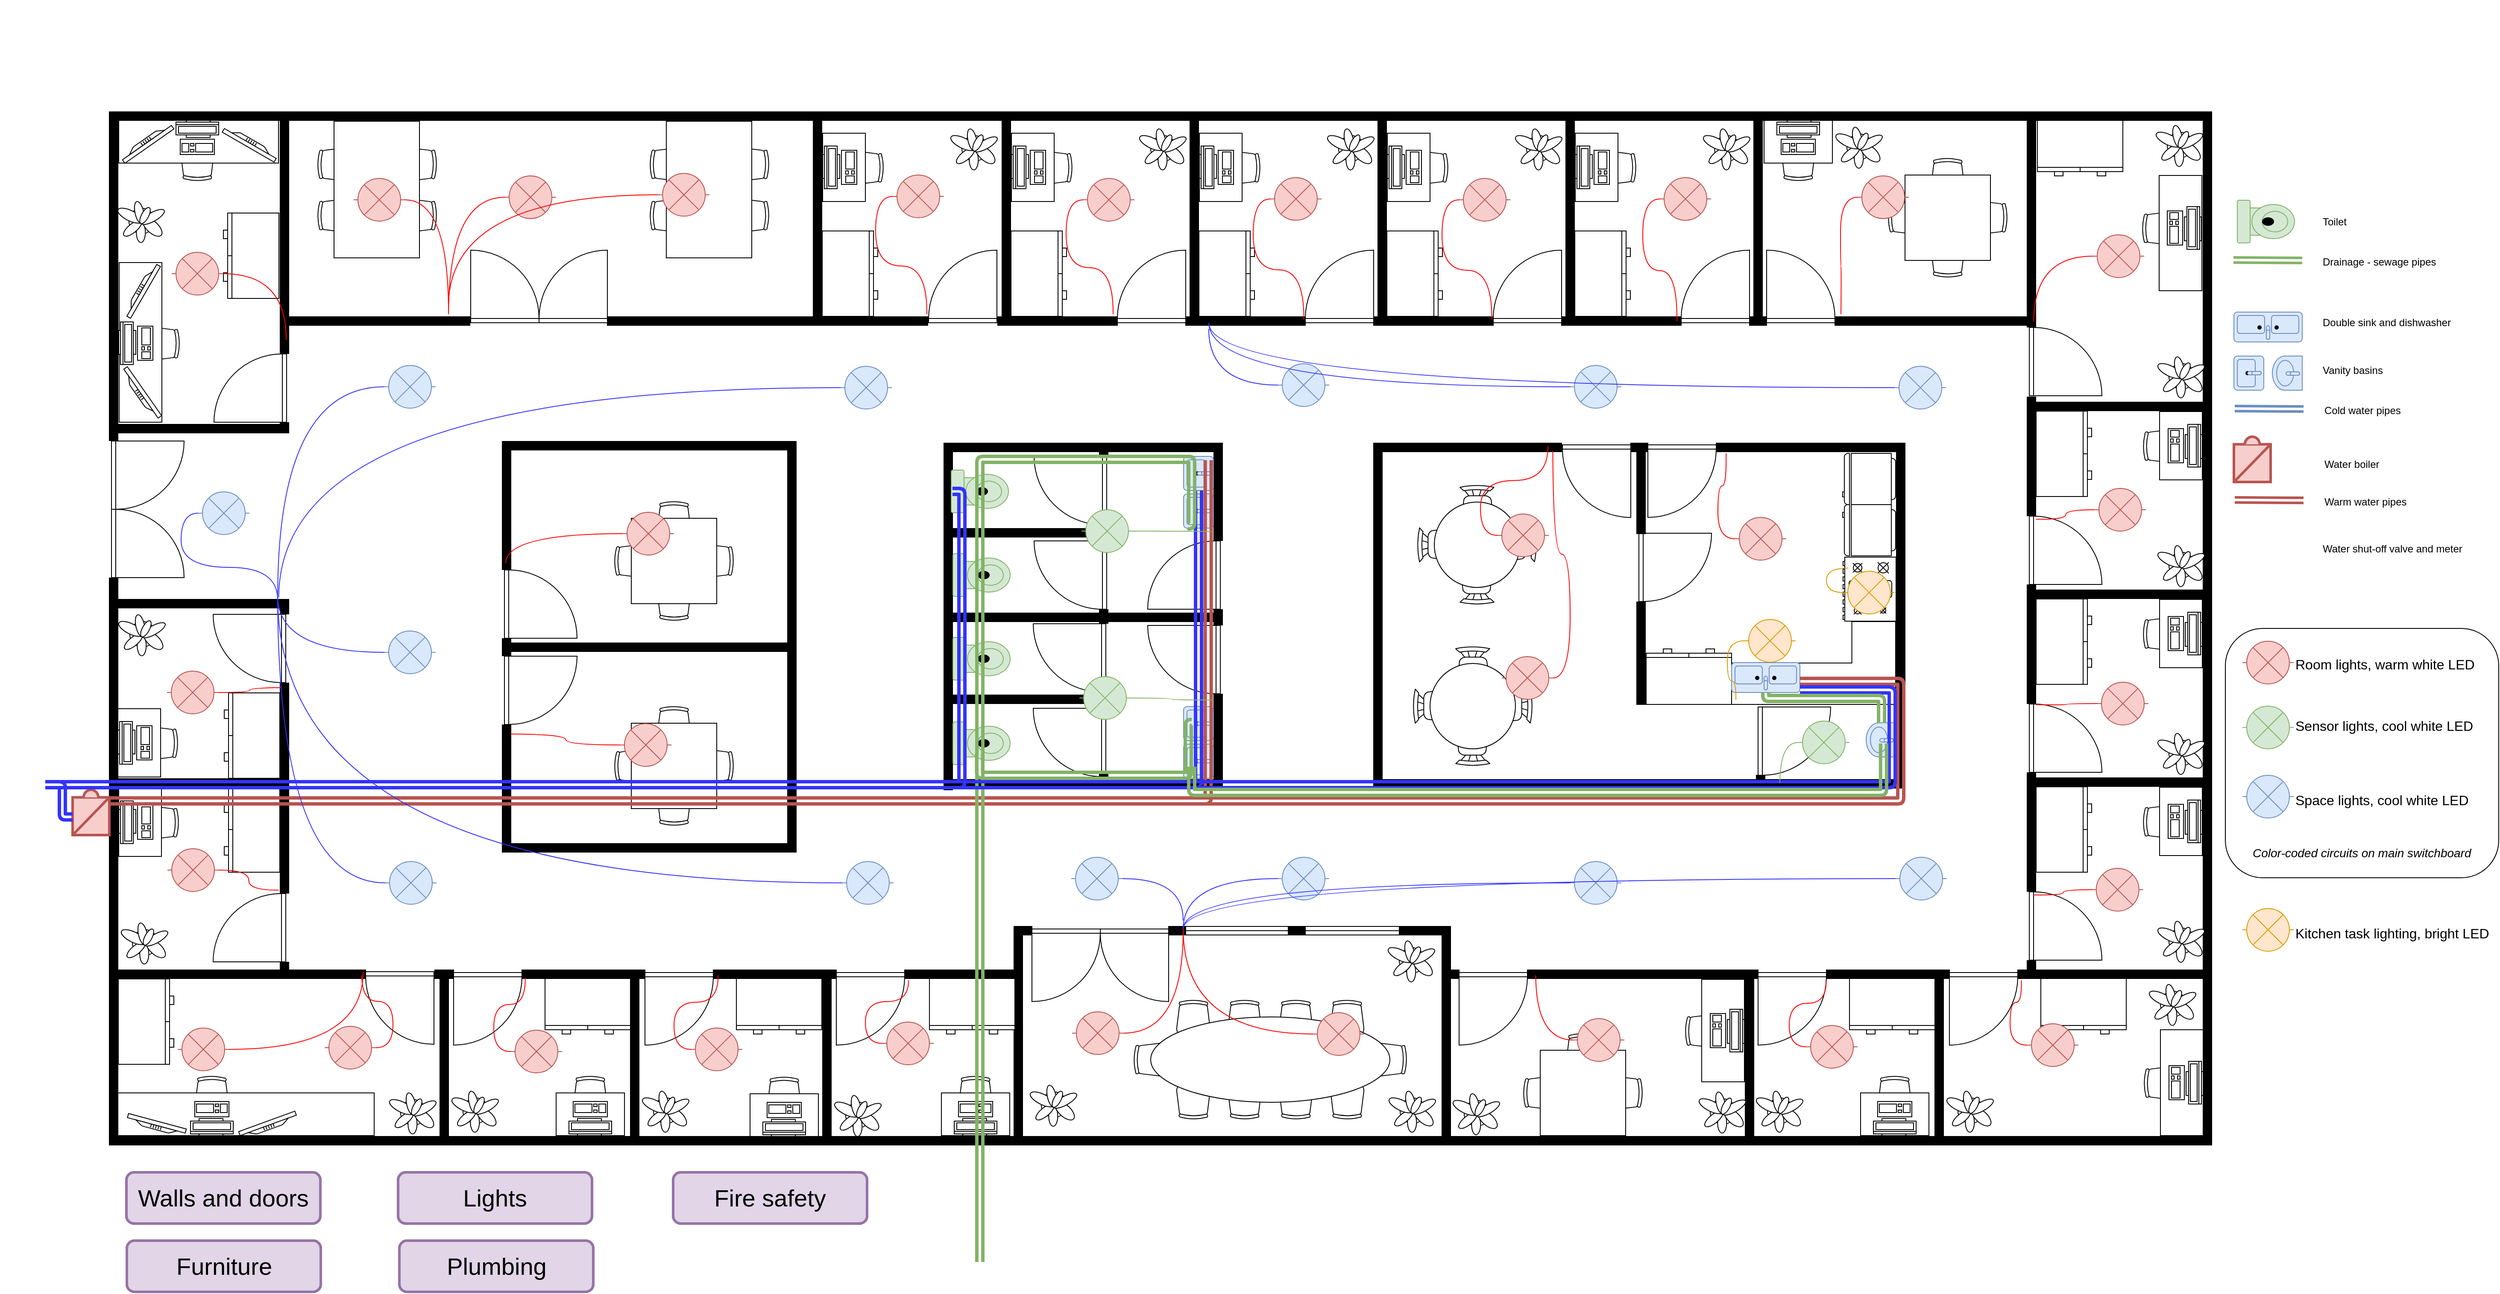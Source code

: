 <mxfile version="11.2.4" pages="1"><diagram id="38b20595-45e3-9b7f-d5ca-b57f44c5b66d" name="Page-1"><mxGraphModel dx="816" dy="524" grid="1" gridSize="10" guides="1" tooltips="1" connect="1" arrows="1" fold="1" page="1" pageScale="1" pageWidth="850" pageHeight="1100" math="0" shadow="0"><root><mxCell id="0"/><mxCell id="5fdbbbe72816c942-1752" value="Toggles" style="locked=1;" parent="0"/><UserObject label="Walls and doors" link="data:action/json,{&quot;actions&quot;:[{&quot;toggle&quot;: {&quot;cells&quot;: [&quot;5fdbbbe72816c942-1054&quot;]}}]}" id="5fdbbbe72816c942-1753"><mxCell style="rounded=1;whiteSpace=wrap;html=1;strokeWidth=3;fillColor=#f5f5f5;fontColor=#000000;strokeColor=#666666;fontSize=28;verticalAlign=middle;" parent="5fdbbbe72816c942-1752" vertex="1"><mxGeometry x="413" y="1485" width="227" height="60" as="geometry"/></mxCell></UserObject><UserObject label="Furniture" link="data:action/json,{&quot;actions&quot;:[{&quot;toggle&quot;: {&quot;cells&quot;: [&quot;5fdbbbe72816c942-1&quot;]}}]}" id="5fdbbbe72816c942-1754"><mxCell style="rounded=1;whiteSpace=wrap;html=1;strokeWidth=3;fillColor=#f5f5f5;fontColor=#000000;strokeColor=#666666;fontSize=28;verticalAlign=middle;" parent="5fdbbbe72816c942-1752" vertex="1"><mxGeometry x="413.5" y="1565" width="227" height="60" as="geometry"/></mxCell></UserObject><UserObject label="Lights" link="data:action/json,{&quot;actions&quot;:[{&quot;toggle&quot;: {&quot;cells&quot;: [&quot;1&quot;]}}]}" id="5fdbbbe72816c942-1755"><mxCell style="rounded=1;whiteSpace=wrap;html=1;strokeWidth=3;fillColor=#f5f5f5;fontColor=#000000;strokeColor=#666666;fontSize=28;verticalAlign=middle;" parent="5fdbbbe72816c942-1752" vertex="1"><mxGeometry x="731" y="1485" width="227" height="60" as="geometry"/></mxCell></UserObject><UserObject label="Plumbing" link="data:action/json,{&quot;actions&quot;:[{&quot;toggle&quot;: {&quot;cells&quot;: [&quot;5fdbbbe72816c942-1278&quot;]}}]}" id="5fdbbbe72816c942-1756"><mxCell style="rounded=1;whiteSpace=wrap;html=1;strokeWidth=3;fillColor=#f5f5f5;fontColor=#000000;strokeColor=#666666;fontSize=28;verticalAlign=middle;" parent="5fdbbbe72816c942-1752" vertex="1"><mxGeometry x="732.5" y="1565" width="227" height="60" as="geometry"/></mxCell></UserObject><UserObject label="Fire safety" link="data:action/json,{&quot;actions&quot;:[{&quot;toggle&quot;: {&quot;cells&quot;: [&quot;5fdbbbe72816c942-1606&quot;]}}]}" id="5fdbbbe72816c942-1757"><mxCell style="rounded=1;whiteSpace=wrap;html=1;strokeWidth=3;fillColor=#f5f5f5;fontColor=#000000;strokeColor=#666666;fontSize=28;verticalAlign=middle;" parent="5fdbbbe72816c942-1752" vertex="1"><mxGeometry x="1053" y="1485" width="227" height="60" as="geometry"/></mxCell></UserObject><mxCell id="5fdbbbe72816c942-1054" value="Walls and doors" style="locked=1;" parent="0"/><mxCell id="5fdbbbe72816c942-1055" value="" style="verticalLabelPosition=bottom;html=1;verticalAlign=top;align=center;strokeWidth=1;shape=mxgraph.floorplan.doorRight;rounded=0;shadow=0;comic=0;fillColor=#FFFFFF;fontFamily=Verdana;fontSize=12;" parent="5fdbbbe72816c942-1054" vertex="1"><mxGeometry x="693" y="1250" width="80" height="85" as="geometry"/></mxCell><mxCell id="5fdbbbe72816c942-1056" value="" style="verticalLabelPosition=bottom;html=1;verticalAlign=top;align=center;strokeWidth=1;shape=mxgraph.floorplan.doorLeft;rounded=0;shadow=0;comic=0;fillColor=#FFFFFF;fontFamily=Verdana;fontSize=12;" parent="5fdbbbe72816c942-1054" vertex="1"><mxGeometry x="796" y="1251" width="80" height="85" as="geometry"/></mxCell><mxCell id="5fdbbbe72816c942-1057" value="" style="verticalLabelPosition=bottom;html=1;verticalAlign=top;align=center;strokeWidth=1;shape=mxgraph.floorplan.doorLeft;rounded=0;shadow=0;comic=0;fillColor=#FFFFFF;fontFamily=Verdana;fontSize=12;" parent="5fdbbbe72816c942-1054" vertex="1"><mxGeometry x="1244" y="1251" width="80" height="85" as="geometry"/></mxCell><mxCell id="5fdbbbe72816c942-1058" value="" style="verticalLabelPosition=bottom;html=1;verticalAlign=top;align=center;strokeWidth=1;shape=mxgraph.floorplan.wallCorner;fillColor=#000000;rounded=0;shadow=0;comic=0;fontFamily=Verdana;fontSize=12;" parent="5fdbbbe72816c942-1054" vertex="1"><mxGeometry x="393" y="243" width="100" height="385" as="geometry"/></mxCell><mxCell id="5fdbbbe72816c942-1059" value="" style="verticalLabelPosition=bottom;html=1;verticalAlign=top;align=center;strokeWidth=1;shape=mxgraph.floorplan.wallU;fillColor=#000000;rounded=0;shadow=0;comic=0;fontFamily=Verdana;fontSize=12;rotation=90;" parent="5fdbbbe72816c942-1054" vertex="1"><mxGeometry x="1021" y="-380" width="1210" height="2456" as="geometry"/></mxCell><mxCell id="5fdbbbe72816c942-1060" value="" style="verticalLabelPosition=bottom;html=1;verticalAlign=top;align=center;strokeWidth=1;shape=mxgraph.floorplan.wallU;fillColor=#000000;rounded=0;shadow=0;comic=0;fontFamily=Verdana;fontSize=12;rotation=90;" parent="5fdbbbe72816c942-1054" vertex="1"><mxGeometry x="789" y="702" width="481" height="335" as="geometry"/></mxCell><mxCell id="5fdbbbe72816c942-1061" value="" style="verticalLabelPosition=bottom;html=1;verticalAlign=top;align=center;strokeWidth=1;shape=mxgraph.floorplan.wallCorner;fillColor=#000000;direction=south;rounded=0;shadow=0;comic=0;fontFamily=Verdana;fontSize=12;" parent="5fdbbbe72816c942-1054" vertex="1"><mxGeometry x="2274" y="631" width="221" height="266" as="geometry"/></mxCell><mxCell id="5fdbbbe72816c942-1062" value="" style="verticalLabelPosition=bottom;html=1;verticalAlign=top;align=center;strokeWidth=1;shape=mxgraph.floorplan.wallCorner;fillColor=#000000;direction=west;rounded=0;shadow=0;comic=0;fontFamily=Verdana;fontSize=12;" parent="5fdbbbe72816c942-1054" vertex="1"><mxGeometry x="2053" y="893" width="442" height="142" as="geometry"/></mxCell><mxCell id="5fdbbbe72816c942-1063" value="" style="verticalLabelPosition=bottom;html=1;verticalAlign=top;align=center;strokeWidth=1;shape=mxgraph.floorplan.wallCorner;fillColor=#000000;direction=north;rounded=0;shadow=0;comic=0;fontFamily=Verdana;fontSize=12;" parent="5fdbbbe72816c942-1054" vertex="1"><mxGeometry x="1873" y="637" width="186" height="398" as="geometry"/></mxCell><mxCell id="5fdbbbe72816c942-1064" value="" style="verticalLabelPosition=bottom;html=1;verticalAlign=top;align=center;strokeWidth=1;shape=mxgraph.floorplan.doorDouble;rounded=0;shadow=0;comic=0;fillColor=#FFFFFF;fontFamily=Verdana;fontSize=12;rotation=-90;" parent="5fdbbbe72816c942-1054" vertex="1"><mxGeometry x="358" y="666" width="160" height="85" as="geometry"/></mxCell><mxCell id="5fdbbbe72816c942-1065" value="" style="verticalLabelPosition=bottom;html=1;verticalAlign=top;align=center;strokeWidth=1;shape=mxgraph.floorplan.wall;fillColor=#000000;rounded=0;shadow=0;comic=0;fontFamily=Verdana;fontSize=12;" parent="5fdbbbe72816c942-1054" vertex="1"><mxGeometry x="394" y="1024" width="204" height="10" as="geometry"/></mxCell><mxCell id="5fdbbbe72816c942-1066" value="" style="verticalLabelPosition=bottom;html=1;verticalAlign=top;align=center;strokeWidth=1;shape=mxgraph.floorplan.wall;fillColor=#000000;direction=south;rounded=0;shadow=0;comic=0;fontFamily=Verdana;fontSize=12;" parent="5fdbbbe72816c942-1054" vertex="1"><mxGeometry x="593" y="912" width="10" height="246" as="geometry"/></mxCell><mxCell id="5fdbbbe72816c942-1067" value="" style="verticalLabelPosition=bottom;html=1;verticalAlign=top;align=center;strokeWidth=1;shape=mxgraph.floorplan.wallCorner;fillColor=#000000;direction=south;rounded=0;shadow=0;comic=0;fontFamily=Verdana;fontSize=12;" parent="5fdbbbe72816c942-1054" vertex="1"><mxGeometry x="398" y="814" width="205" height="17" as="geometry"/></mxCell><mxCell id="5fdbbbe72816c942-1068" value="" style="verticalLabelPosition=bottom;html=1;verticalAlign=top;align=center;strokeWidth=1;shape=mxgraph.floorplan.doorLeft;rounded=0;shadow=0;comic=0;fillColor=#FFFFFF;fontFamily=Verdana;fontSize=12;rotation=90;" parent="5fdbbbe72816c942-1054" vertex="1"><mxGeometry x="517" y="829" width="80" height="85" as="geometry"/></mxCell><mxCell id="5fdbbbe72816c942-1069" value="" style="verticalLabelPosition=bottom;html=1;verticalAlign=top;align=center;strokeWidth=1;shape=mxgraph.floorplan.wall;fillColor=#000000;rounded=0;shadow=0;comic=0;fontFamily=Verdana;fontSize=12;" parent="5fdbbbe72816c942-1054" vertex="1"><mxGeometry x="394" y="1248" width="299" height="10" as="geometry"/></mxCell><mxCell id="5fdbbbe72816c942-1070" value="" style="verticalLabelPosition=bottom;html=1;verticalAlign=top;align=center;strokeWidth=1;shape=mxgraph.floorplan.wall;fillColor=#000000;direction=south;rounded=0;shadow=0;comic=0;fontFamily=Verdana;fontSize=12;" parent="5fdbbbe72816c942-1054" vertex="1"><mxGeometry x="593" y="1239" width="10" height="18" as="geometry"/></mxCell><mxCell id="5fdbbbe72816c942-1071" value="" style="verticalLabelPosition=bottom;html=1;verticalAlign=top;align=center;strokeWidth=1;shape=mxgraph.floorplan.doorLeft;rounded=0;shadow=0;comic=0;fillColor=#FFFFFF;fontFamily=Verdana;fontSize=12;rotation=90;flipV=0;flipH=1;" parent="5fdbbbe72816c942-1054" vertex="1"><mxGeometry x="517" y="1156" width="80" height="85" as="geometry"/></mxCell><mxCell id="5fdbbbe72816c942-1072" value="" style="verticalLabelPosition=bottom;html=1;verticalAlign=top;align=center;strokeWidth=1;shape=mxgraph.floorplan.wall;fillColor=#000000;direction=south;rounded=0;shadow=0;comic=0;fontFamily=Verdana;fontSize=12;" parent="5fdbbbe72816c942-1054" vertex="1"><mxGeometry x="393" y="789" width="10" height="664" as="geometry"/></mxCell><mxCell id="5fdbbbe72816c942-1073" value="" style="verticalLabelPosition=bottom;html=1;verticalAlign=top;align=center;strokeWidth=1;shape=mxgraph.floorplan.wall;fillColor=#000000;direction=south;rounded=0;shadow=0;comic=0;fontFamily=Verdana;fontSize=12;" parent="5fdbbbe72816c942-1054" vertex="1"><mxGeometry x="780" y="1257" width="10" height="191" as="geometry"/></mxCell><mxCell id="5fdbbbe72816c942-1074" value="" style="verticalLabelPosition=bottom;html=1;verticalAlign=top;align=center;strokeWidth=1;shape=mxgraph.floorplan.wall;fillColor=#000000;rounded=0;shadow=0;comic=0;fontFamily=Verdana;fontSize=12;" parent="5fdbbbe72816c942-1054" vertex="1"><mxGeometry x="774" y="1248" width="22" height="10" as="geometry"/></mxCell><mxCell id="5fdbbbe72816c942-1075" value="" style="verticalLabelPosition=bottom;html=1;verticalAlign=top;align=center;strokeWidth=1;shape=mxgraph.floorplan.wall;fillColor=#000000;direction=south;rounded=0;shadow=0;comic=0;fontFamily=Verdana;fontSize=12;" parent="5fdbbbe72816c942-1054" vertex="1"><mxGeometry x="1003" y="1257" width="10" height="191" as="geometry"/></mxCell><mxCell id="5fdbbbe72816c942-1076" value="" style="verticalLabelPosition=bottom;html=1;verticalAlign=top;align=center;strokeWidth=1;shape=mxgraph.floorplan.wall;fillColor=#000000;rounded=0;shadow=0;comic=0;fontFamily=Verdana;fontSize=12;" parent="5fdbbbe72816c942-1054" vertex="1"><mxGeometry x="876" y="1248" width="144" height="10" as="geometry"/></mxCell><mxCell id="5fdbbbe72816c942-1077" value="" style="verticalLabelPosition=bottom;html=1;verticalAlign=top;align=center;strokeWidth=1;shape=mxgraph.floorplan.doorLeft;rounded=0;shadow=0;comic=0;fillColor=#FFFFFF;fontFamily=Verdana;fontSize=12;" parent="5fdbbbe72816c942-1054" vertex="1"><mxGeometry x="1020" y="1251" width="80" height="85" as="geometry"/></mxCell><mxCell id="5fdbbbe72816c942-1078" value="" style="verticalLabelPosition=bottom;html=1;verticalAlign=top;align=center;strokeWidth=1;shape=mxgraph.floorplan.wall;fillColor=#000000;direction=south;rounded=0;shadow=0;comic=0;fontFamily=Verdana;fontSize=12;" parent="5fdbbbe72816c942-1054" vertex="1"><mxGeometry x="1228" y="1258" width="10" height="191" as="geometry"/></mxCell><mxCell id="5fdbbbe72816c942-1079" value="" style="verticalLabelPosition=bottom;html=1;verticalAlign=top;align=center;strokeWidth=1;shape=mxgraph.floorplan.wall;fillColor=#000000;rounded=0;shadow=0;comic=0;fontFamily=Verdana;fontSize=12;" parent="5fdbbbe72816c942-1054" vertex="1"><mxGeometry x="1100" y="1248" width="144" height="10" as="geometry"/></mxCell><mxCell id="5fdbbbe72816c942-1080" value="" style="verticalLabelPosition=bottom;html=1;verticalAlign=top;align=center;strokeWidth=1;shape=mxgraph.floorplan.wall;fillColor=#000000;rounded=0;shadow=0;comic=0;fontFamily=Verdana;fontSize=12;" parent="5fdbbbe72816c942-1054" vertex="1"><mxGeometry x="1324" y="1248" width="129" height="10" as="geometry"/></mxCell><mxCell id="5fdbbbe72816c942-1081" value="" style="verticalLabelPosition=bottom;html=1;verticalAlign=top;align=center;strokeWidth=1;shape=mxgraph.floorplan.wallCorner;fillColor=#000000;rounded=0;shadow=0;comic=0;fontFamily=Verdana;fontSize=12;" parent="5fdbbbe72816c942-1054" vertex="1"><mxGeometry x="1452" y="1197" width="21" height="250" as="geometry"/></mxCell><mxCell id="5fdbbbe72816c942-1082" value="" style="verticalLabelPosition=bottom;html=1;verticalAlign=top;align=center;strokeWidth=1;shape=mxgraph.floorplan.wallCorner;fillColor=#000000;direction=south;rounded=0;shadow=0;comic=0;fontFamily=Verdana;fontSize=12;" parent="5fdbbbe72816c942-1054" vertex="1"><mxGeometry x="1633" y="1197" width="330" height="254" as="geometry"/></mxCell><mxCell id="5fdbbbe72816c942-1083" value="" style="verticalLabelPosition=bottom;html=1;verticalAlign=top;align=center;strokeWidth=1;shape=mxgraph.floorplan.doorDouble;rounded=0;shadow=0;comic=0;fillColor=#FFFFFF;fontFamily=Verdana;fontSize=12;" parent="5fdbbbe72816c942-1054" vertex="1"><mxGeometry x="1473" y="1200" width="160" height="85" as="geometry"/></mxCell><mxCell id="5fdbbbe72816c942-1084" value="" style="verticalLabelPosition=bottom;html=1;verticalAlign=top;align=center;strokeWidth=1;shape=mxgraph.floorplan.window;fillColor=#ffffff;rounded=0;shadow=0;comic=0;fontFamily=Verdana;fontSize=12;" parent="5fdbbbe72816c942-1054" vertex="1"><mxGeometry x="1653" y="1197" width="120" height="10" as="geometry"/></mxCell><mxCell id="5fdbbbe72816c942-1085" value="" style="verticalLabelPosition=bottom;html=1;verticalAlign=top;align=center;strokeWidth=1;shape=mxgraph.floorplan.window;fillColor=#ffffff;rounded=0;shadow=0;comic=0;fontFamily=Verdana;fontSize=12;" parent="5fdbbbe72816c942-1054" vertex="1"><mxGeometry x="1793" y="1197" width="110" height="10" as="geometry"/></mxCell><mxCell id="5fdbbbe72816c942-1086" value="" style="verticalLabelPosition=bottom;html=1;verticalAlign=top;align=center;strokeWidth=1;shape=mxgraph.floorplan.wall;fillColor=#000000;rounded=0;shadow=0;comic=0;fontFamily=Verdana;fontSize=12;" parent="5fdbbbe72816c942-1054" vertex="1"><mxGeometry x="1963" y="1248" width="10" height="10" as="geometry"/></mxCell><mxCell id="5fdbbbe72816c942-1087" value="" style="verticalLabelPosition=bottom;html=1;verticalAlign=top;align=center;strokeWidth=1;shape=mxgraph.floorplan.doorLeft;rounded=0;shadow=0;comic=0;fillColor=#FFFFFF;fontFamily=Verdana;fontSize=12;" parent="5fdbbbe72816c942-1054" vertex="1"><mxGeometry x="1973" y="1251" width="80" height="85" as="geometry"/></mxCell><mxCell id="5fdbbbe72816c942-1088" value="" style="verticalLabelPosition=bottom;html=1;verticalAlign=top;align=center;strokeWidth=1;shape=mxgraph.floorplan.wall;fillColor=#000000;rounded=0;shadow=0;comic=0;fontFamily=Verdana;fontSize=12;" parent="5fdbbbe72816c942-1054" vertex="1"><mxGeometry x="2053" y="1248" width="270" height="10" as="geometry"/></mxCell><mxCell id="5fdbbbe72816c942-1089" value="" style="verticalLabelPosition=bottom;html=1;verticalAlign=top;align=center;strokeWidth=1;shape=mxgraph.floorplan.wall;fillColor=#000000;direction=south;rounded=0;shadow=0;comic=0;fontFamily=Verdana;fontSize=12;" parent="5fdbbbe72816c942-1054" vertex="1"><mxGeometry x="2308" y="1258" width="10" height="191" as="geometry"/></mxCell><mxCell id="5fdbbbe72816c942-1090" value="" style="verticalLabelPosition=bottom;html=1;verticalAlign=top;align=center;strokeWidth=1;shape=mxgraph.floorplan.doorLeft;rounded=0;shadow=0;comic=0;fillColor=#FFFFFF;fontFamily=Verdana;fontSize=12;" parent="5fdbbbe72816c942-1054" vertex="1"><mxGeometry x="2323" y="1251" width="80" height="85" as="geometry"/></mxCell><mxCell id="5fdbbbe72816c942-1091" value="" style="verticalLabelPosition=bottom;html=1;verticalAlign=top;align=center;strokeWidth=1;shape=mxgraph.floorplan.wall;fillColor=#000000;direction=south;rounded=0;shadow=0;comic=0;fontFamily=Verdana;fontSize=12;" parent="5fdbbbe72816c942-1054" vertex="1"><mxGeometry x="2530" y="1257" width="10" height="191" as="geometry"/></mxCell><mxCell id="5fdbbbe72816c942-1092" value="" style="verticalLabelPosition=bottom;html=1;verticalAlign=top;align=center;strokeWidth=1;shape=mxgraph.floorplan.wall;fillColor=#000000;rounded=0;shadow=0;comic=0;fontFamily=Verdana;fontSize=12;" parent="5fdbbbe72816c942-1054" vertex="1"><mxGeometry x="2403" y="1248" width="144" height="10" as="geometry"/></mxCell><mxCell id="5fdbbbe72816c942-1093" value="" style="verticalLabelPosition=bottom;html=1;verticalAlign=top;align=center;strokeWidth=1;shape=mxgraph.floorplan.doorLeft;rounded=0;shadow=0;comic=0;fillColor=#FFFFFF;fontFamily=Verdana;fontSize=12;" parent="5fdbbbe72816c942-1054" vertex="1"><mxGeometry x="2547" y="1251" width="80" height="85" as="geometry"/></mxCell><mxCell id="5fdbbbe72816c942-1094" value="" style="verticalLabelPosition=bottom;html=1;verticalAlign=top;align=center;strokeWidth=1;shape=mxgraph.floorplan.wall;fillColor=#000000;rounded=0;shadow=0;comic=0;fontFamily=Verdana;fontSize=12;" parent="5fdbbbe72816c942-1054" vertex="1"><mxGeometry x="2648" y="1023" width="204" height="10" as="geometry"/></mxCell><mxCell id="5fdbbbe72816c942-1095" value="" style="verticalLabelPosition=bottom;html=1;verticalAlign=top;align=center;strokeWidth=1;shape=mxgraph.floorplan.wall;fillColor=#000000;direction=south;rounded=0;shadow=0;comic=0;fontFamily=Verdana;fontSize=12;" parent="5fdbbbe72816c942-1054" vertex="1"><mxGeometry x="2638" y="1017" width="10" height="139" as="geometry"/></mxCell><mxCell id="5fdbbbe72816c942-1096" value="" style="verticalLabelPosition=bottom;html=1;verticalAlign=top;align=center;strokeWidth=1;shape=mxgraph.floorplan.wall;fillColor=#000000;rounded=0;shadow=0;comic=0;fontFamily=Verdana;fontSize=12;" parent="5fdbbbe72816c942-1054" vertex="1"><mxGeometry x="2627" y="1248" width="216" height="10" as="geometry"/></mxCell><mxCell id="5fdbbbe72816c942-1097" value="" style="verticalLabelPosition=bottom;html=1;verticalAlign=top;align=center;strokeWidth=1;shape=mxgraph.floorplan.wall;fillColor=#000000;direction=south;rounded=0;shadow=0;comic=0;fontFamily=Verdana;fontSize=12;" parent="5fdbbbe72816c942-1054" vertex="1"><mxGeometry x="2638" y="1237" width="10" height="20" as="geometry"/></mxCell><mxCell id="5fdbbbe72816c942-1098" value="" style="verticalLabelPosition=bottom;html=1;verticalAlign=top;align=center;strokeWidth=1;shape=mxgraph.floorplan.doorLeft;rounded=0;shadow=0;comic=0;fillColor=#FFFFFF;fontFamily=Verdana;fontSize=12;rotation=90;flipV=1;flipH=1;" parent="5fdbbbe72816c942-1054" vertex="1"><mxGeometry x="2643" y="1154" width="80" height="85" as="geometry"/></mxCell><mxCell id="5fdbbbe72816c942-1099" value="" style="verticalLabelPosition=bottom;html=1;verticalAlign=top;align=center;strokeWidth=1;shape=mxgraph.floorplan.wall;fillColor=#000000;rounded=0;shadow=0;comic=0;fontFamily=Verdana;fontSize=12;" parent="5fdbbbe72816c942-1054" vertex="1"><mxGeometry x="2648" y="803" width="204" height="10" as="geometry"/></mxCell><mxCell id="5fdbbbe72816c942-1100" value="" style="verticalLabelPosition=bottom;html=1;verticalAlign=top;align=center;strokeWidth=1;shape=mxgraph.floorplan.wall;fillColor=#000000;direction=south;rounded=0;shadow=0;comic=0;fontFamily=Verdana;fontSize=12;" parent="5fdbbbe72816c942-1054" vertex="1"><mxGeometry x="2638" y="797" width="10" height="139" as="geometry"/></mxCell><mxCell id="5fdbbbe72816c942-1101" value="" style="verticalLabelPosition=bottom;html=1;verticalAlign=top;align=center;strokeWidth=1;shape=mxgraph.floorplan.doorLeft;rounded=0;shadow=0;comic=0;fillColor=#FFFFFF;fontFamily=Verdana;fontSize=12;rotation=90;flipV=1;flipH=1;" parent="5fdbbbe72816c942-1054" vertex="1"><mxGeometry x="2643" y="934" width="80" height="85" as="geometry"/></mxCell><mxCell id="5fdbbbe72816c942-1102" value="" style="verticalLabelPosition=bottom;html=1;verticalAlign=top;align=center;strokeWidth=1;shape=mxgraph.floorplan.wall;fillColor=#000000;rounded=0;shadow=0;comic=0;fontFamily=Verdana;fontSize=12;" parent="5fdbbbe72816c942-1054" vertex="1"><mxGeometry x="2648" y="583" width="204" height="10" as="geometry"/></mxCell><mxCell id="5fdbbbe72816c942-1103" value="" style="verticalLabelPosition=bottom;html=1;verticalAlign=top;align=center;strokeWidth=1;shape=mxgraph.floorplan.wall;fillColor=#000000;direction=south;rounded=0;shadow=0;comic=0;fontFamily=Verdana;fontSize=12;" parent="5fdbbbe72816c942-1054" vertex="1"><mxGeometry x="2638" y="577" width="10" height="139" as="geometry"/></mxCell><mxCell id="5fdbbbe72816c942-1104" value="" style="verticalLabelPosition=bottom;html=1;verticalAlign=top;align=center;strokeWidth=1;shape=mxgraph.floorplan.doorLeft;rounded=0;shadow=0;comic=0;fillColor=#FFFFFF;fontFamily=Verdana;fontSize=12;rotation=90;flipV=1;flipH=1;" parent="5fdbbbe72816c942-1054" vertex="1"><mxGeometry x="2643" y="714" width="80" height="85" as="geometry"/></mxCell><mxCell id="5fdbbbe72816c942-1105" value="" style="verticalLabelPosition=bottom;html=1;verticalAlign=top;align=center;strokeWidth=1;shape=mxgraph.floorplan.wall;fillColor=#000000;direction=south;rounded=0;shadow=0;comic=0;fontFamily=Verdana;fontSize=12;" parent="5fdbbbe72816c942-1054" vertex="1"><mxGeometry x="2638" y="247" width="10" height="248" as="geometry"/></mxCell><mxCell id="5fdbbbe72816c942-1106" value="" style="verticalLabelPosition=bottom;html=1;verticalAlign=top;align=center;strokeWidth=1;shape=mxgraph.floorplan.doorLeft;rounded=0;shadow=0;comic=0;fillColor=#FFFFFF;fontFamily=Verdana;fontSize=12;rotation=90;flipV=1;flipH=1;" parent="5fdbbbe72816c942-1054" vertex="1"><mxGeometry x="2643" y="493" width="80" height="85" as="geometry"/></mxCell><mxCell id="5fdbbbe72816c942-1107" value="" style="verticalLabelPosition=bottom;html=1;verticalAlign=top;align=center;strokeWidth=1;shape=mxgraph.floorplan.wallCorner;fillColor=#000000;direction=west;rounded=0;shadow=0;comic=0;fontFamily=Verdana;fontSize=12;" parent="5fdbbbe72816c942-1054" vertex="1"><mxGeometry x="401" y="607" width="202" height="12" as="geometry"/></mxCell><mxCell id="5fdbbbe72816c942-1108" value="" style="verticalLabelPosition=bottom;html=1;verticalAlign=top;align=center;strokeWidth=1;shape=mxgraph.floorplan.wall;fillColor=#000000;direction=south;rounded=0;shadow=0;comic=0;fontFamily=Verdana;fontSize=12;" parent="5fdbbbe72816c942-1054" vertex="1"><mxGeometry x="593" y="247" width="10" height="279" as="geometry"/></mxCell><mxCell id="5fdbbbe72816c942-1109" value="" style="verticalLabelPosition=bottom;html=1;verticalAlign=top;align=center;strokeWidth=1;shape=mxgraph.floorplan.doorLeft;rounded=0;shadow=0;comic=0;fillColor=#FFFFFF;fontFamily=Verdana;fontSize=12;rotation=90;flipH=1;" parent="5fdbbbe72816c942-1054" vertex="1"><mxGeometry x="518" y="524" width="80" height="85" as="geometry"/></mxCell><mxCell id="5fdbbbe72816c942-1110" value="" style="verticalLabelPosition=bottom;html=1;verticalAlign=top;align=center;strokeWidth=1;shape=mxgraph.floorplan.wall;fillColor=#000000;rounded=0;shadow=0;comic=0;fontFamily=Verdana;fontSize=12;" parent="5fdbbbe72816c942-1054" vertex="1"><mxGeometry x="603" y="483" width="212" height="10" as="geometry"/></mxCell><mxCell id="5fdbbbe72816c942-1111" value="" style="verticalLabelPosition=bottom;html=1;verticalAlign=top;align=center;strokeWidth=1;shape=mxgraph.floorplan.doorDouble;rounded=0;shadow=0;comic=0;fillColor=#FFFFFF;fontFamily=Verdana;fontSize=12;flipV=1;" parent="5fdbbbe72816c942-1054" vertex="1"><mxGeometry x="816" y="405" width="160" height="85" as="geometry"/></mxCell><mxCell id="5fdbbbe72816c942-1112" value="" style="verticalLabelPosition=bottom;html=1;verticalAlign=top;align=center;strokeWidth=1;shape=mxgraph.floorplan.wall;fillColor=#000000;rounded=0;shadow=0;comic=0;fontFamily=Verdana;fontSize=12;" parent="5fdbbbe72816c942-1054" vertex="1"><mxGeometry x="2413" y="483" width="230" height="10" as="geometry"/></mxCell><mxCell id="5fdbbbe72816c942-1113" value="" style="verticalLabelPosition=bottom;html=1;verticalAlign=top;align=center;strokeWidth=1;shape=mxgraph.floorplan.wall;fillColor=#000000;direction=south;rounded=0;shadow=0;comic=0;fontFamily=Verdana;fontSize=12;" parent="5fdbbbe72816c942-1054" vertex="1"><mxGeometry x="2318" y="243" width="10" height="248" as="geometry"/></mxCell><mxCell id="5fdbbbe72816c942-1114" value="" style="verticalLabelPosition=bottom;html=1;verticalAlign=top;align=center;strokeWidth=1;shape=mxgraph.floorplan.doorLeft;rounded=0;shadow=0;comic=0;fillColor=#FFFFFF;fontFamily=Verdana;fontSize=12;flipV=1;" parent="5fdbbbe72816c942-1054" vertex="1"><mxGeometry x="2333" y="405" width="80" height="85" as="geometry"/></mxCell><mxCell id="5fdbbbe72816c942-1115" value="" style="verticalLabelPosition=bottom;html=1;verticalAlign=top;align=center;strokeWidth=1;shape=mxgraph.floorplan.wall;fillColor=#000000;rounded=0;shadow=0;comic=0;fontFamily=Verdana;fontSize=12;" parent="5fdbbbe72816c942-1054" vertex="1"><mxGeometry x="2313" y="483" width="20" height="10" as="geometry"/></mxCell><mxCell id="5fdbbbe72816c942-1116" value="" style="verticalLabelPosition=bottom;html=1;verticalAlign=top;align=center;strokeWidth=1;shape=mxgraph.floorplan.doorRight;rounded=0;shadow=0;comic=0;fillColor=#FFFFFF;fontFamily=Verdana;fontSize=12;flipV=1;" parent="5fdbbbe72816c942-1054" vertex="1"><mxGeometry x="2233" y="405" width="80" height="85" as="geometry"/></mxCell><mxCell id="5fdbbbe72816c942-1117" value="" style="verticalLabelPosition=bottom;html=1;verticalAlign=top;align=center;strokeWidth=1;shape=mxgraph.floorplan.wall;fillColor=#000000;rounded=0;shadow=0;comic=0;fontFamily=Verdana;fontSize=12;" parent="5fdbbbe72816c942-1054" vertex="1"><mxGeometry x="2093" y="483" width="140" height="10" as="geometry"/></mxCell><mxCell id="5fdbbbe72816c942-1118" value="" style="verticalLabelPosition=bottom;html=1;verticalAlign=top;align=center;strokeWidth=1;shape=mxgraph.floorplan.wall;fillColor=#000000;direction=south;rounded=0;shadow=0;comic=0;fontFamily=Verdana;fontSize=12;" parent="5fdbbbe72816c942-1054" vertex="1"><mxGeometry x="2098" y="247" width="10" height="244" as="geometry"/></mxCell><mxCell id="5fdbbbe72816c942-1119" value="" style="verticalLabelPosition=bottom;html=1;verticalAlign=top;align=center;strokeWidth=1;shape=mxgraph.floorplan.doorRight;rounded=0;shadow=0;comic=0;fillColor=#FFFFFF;fontFamily=Verdana;fontSize=12;flipV=1;" parent="5fdbbbe72816c942-1054" vertex="1"><mxGeometry x="2013" y="405" width="80" height="85" as="geometry"/></mxCell><mxCell id="5fdbbbe72816c942-1120" value="" style="verticalLabelPosition=bottom;html=1;verticalAlign=top;align=center;strokeWidth=1;shape=mxgraph.floorplan.wall;fillColor=#000000;rounded=0;shadow=0;comic=0;fontFamily=Verdana;fontSize=12;" parent="5fdbbbe72816c942-1054" vertex="1"><mxGeometry x="1873" y="483" width="140" height="10" as="geometry"/></mxCell><mxCell id="5fdbbbe72816c942-1121" value="" style="verticalLabelPosition=bottom;html=1;verticalAlign=top;align=center;strokeWidth=1;shape=mxgraph.floorplan.wall;fillColor=#000000;direction=south;rounded=0;shadow=0;comic=0;fontFamily=Verdana;fontSize=12;" parent="5fdbbbe72816c942-1054" vertex="1"><mxGeometry x="1878" y="247" width="10" height="244" as="geometry"/></mxCell><mxCell id="5fdbbbe72816c942-1122" value="" style="verticalLabelPosition=bottom;html=1;verticalAlign=top;align=center;strokeWidth=1;shape=mxgraph.floorplan.doorRight;rounded=0;shadow=0;comic=0;fillColor=#FFFFFF;fontFamily=Verdana;fontSize=12;flipV=1;" parent="5fdbbbe72816c942-1054" vertex="1"><mxGeometry x="1793" y="405" width="80" height="85" as="geometry"/></mxCell><mxCell id="5fdbbbe72816c942-1123" value="" style="verticalLabelPosition=bottom;html=1;verticalAlign=top;align=center;strokeWidth=1;shape=mxgraph.floorplan.wall;fillColor=#000000;rounded=0;shadow=0;comic=0;fontFamily=Verdana;fontSize=12;" parent="5fdbbbe72816c942-1054" vertex="1"><mxGeometry x="1653" y="483" width="140" height="10" as="geometry"/></mxCell><mxCell id="5fdbbbe72816c942-1124" value="" style="verticalLabelPosition=bottom;html=1;verticalAlign=top;align=center;strokeWidth=1;shape=mxgraph.floorplan.wall;fillColor=#000000;direction=south;rounded=0;shadow=0;comic=0;fontFamily=Verdana;fontSize=12;" parent="5fdbbbe72816c942-1054" vertex="1"><mxGeometry x="1658" y="247" width="10" height="244" as="geometry"/></mxCell><mxCell id="5fdbbbe72816c942-1125" value="" style="verticalLabelPosition=bottom;html=1;verticalAlign=top;align=center;strokeWidth=1;shape=mxgraph.floorplan.doorRight;rounded=0;shadow=0;comic=0;fillColor=#FFFFFF;fontFamily=Verdana;fontSize=12;flipV=1;" parent="5fdbbbe72816c942-1054" vertex="1"><mxGeometry x="1573" y="405" width="80" height="85" as="geometry"/></mxCell><mxCell id="5fdbbbe72816c942-1126" value="" style="verticalLabelPosition=bottom;html=1;verticalAlign=top;align=center;strokeWidth=1;shape=mxgraph.floorplan.wall;fillColor=#000000;rounded=0;shadow=0;comic=0;fontFamily=Verdana;fontSize=12;" parent="5fdbbbe72816c942-1054" vertex="1"><mxGeometry x="1433" y="483" width="140" height="10" as="geometry"/></mxCell><mxCell id="5fdbbbe72816c942-1127" value="" style="verticalLabelPosition=bottom;html=1;verticalAlign=top;align=center;strokeWidth=1;shape=mxgraph.floorplan.wall;fillColor=#000000;direction=south;rounded=0;shadow=0;comic=0;fontFamily=Verdana;fontSize=12;" parent="5fdbbbe72816c942-1054" vertex="1"><mxGeometry x="1438" y="247" width="10" height="244" as="geometry"/></mxCell><mxCell id="5fdbbbe72816c942-1128" value="" style="verticalLabelPosition=bottom;html=1;verticalAlign=top;align=center;strokeWidth=1;shape=mxgraph.floorplan.doorRight;rounded=0;shadow=0;comic=0;fillColor=#FFFFFF;fontFamily=Verdana;fontSize=12;flipV=1;" parent="5fdbbbe72816c942-1054" vertex="1"><mxGeometry x="1352" y="405" width="80" height="85" as="geometry"/></mxCell><mxCell id="5fdbbbe72816c942-1129" value="" style="verticalLabelPosition=bottom;html=1;verticalAlign=top;align=center;strokeWidth=1;shape=mxgraph.floorplan.wall;fillColor=#000000;rounded=0;shadow=0;comic=0;fontFamily=Verdana;fontSize=12;" parent="5fdbbbe72816c942-1054" vertex="1"><mxGeometry x="976" y="483" width="375" height="10" as="geometry"/></mxCell><mxCell id="5fdbbbe72816c942-1130" value="" style="verticalLabelPosition=bottom;html=1;verticalAlign=top;align=center;strokeWidth=1;shape=mxgraph.floorplan.wall;fillColor=#000000;direction=south;rounded=0;shadow=0;comic=0;fontFamily=Verdana;fontSize=12;" parent="5fdbbbe72816c942-1054" vertex="1"><mxGeometry x="1217" y="247" width="10" height="244" as="geometry"/></mxCell><mxCell id="5fdbbbe72816c942-1131" value="" style="verticalLabelPosition=bottom;html=1;verticalAlign=top;align=center;strokeWidth=1;shape=mxgraph.floorplan.wall;fillColor=#000000;rounded=0;shadow=0;comic=0;fontFamily=Verdana;fontSize=12;" parent="5fdbbbe72816c942-1054" vertex="1"><mxGeometry x="853" y="865" width="340" height="10" as="geometry"/></mxCell><mxCell id="5fdbbbe72816c942-1132" value="" style="verticalLabelPosition=bottom;html=1;verticalAlign=top;align=center;strokeWidth=1;shape=mxgraph.floorplan.wall;fillColor=#000000;direction=south;rounded=0;shadow=0;comic=0;fontFamily=Verdana;fontSize=12;" parent="5fdbbbe72816c942-1054" vertex="1"><mxGeometry x="853" y="629" width="10" height="150" as="geometry"/></mxCell><mxCell id="5fdbbbe72816c942-1133" value="" style="verticalLabelPosition=bottom;html=1;verticalAlign=top;align=center;strokeWidth=1;shape=mxgraph.floorplan.wall;fillColor=#000000;direction=south;rounded=0;shadow=0;comic=0;fontFamily=Verdana;fontSize=12;" parent="5fdbbbe72816c942-1054" vertex="1"><mxGeometry x="853" y="961" width="10" height="149" as="geometry"/></mxCell><mxCell id="5fdbbbe72816c942-1134" value="" style="verticalLabelPosition=bottom;html=1;verticalAlign=top;align=center;strokeWidth=1;shape=mxgraph.floorplan.wall;fillColor=#000000;direction=south;rounded=0;shadow=0;comic=0;fontFamily=Verdana;fontSize=12;" parent="5fdbbbe72816c942-1054" vertex="1"><mxGeometry x="853" y="860" width="10" height="20" as="geometry"/></mxCell><mxCell id="5fdbbbe72816c942-1135" value="" style="verticalLabelPosition=bottom;html=1;verticalAlign=top;align=center;strokeWidth=1;shape=mxgraph.floorplan.doorLeft;rounded=0;shadow=0;comic=0;fillColor=#FFFFFF;fontFamily=Verdana;fontSize=12;rotation=-90;" parent="5fdbbbe72816c942-1054" vertex="1"><mxGeometry x="858" y="777" width="80" height="85" as="geometry"/></mxCell><mxCell id="5fdbbbe72816c942-1136" value="" style="verticalLabelPosition=bottom;html=1;verticalAlign=top;align=center;strokeWidth=1;shape=mxgraph.floorplan.doorRight;rounded=0;shadow=0;comic=0;fillColor=#FFFFFF;fontFamily=Verdana;fontSize=12;rotation=-90;" parent="5fdbbbe72816c942-1054" vertex="1"><mxGeometry x="858" y="878" width="80" height="85" as="geometry"/></mxCell><mxCell id="5fdbbbe72816c942-1137" value="" style="verticalLabelPosition=bottom;html=1;verticalAlign=top;align=center;strokeWidth=1;shape=mxgraph.floorplan.wall;fillColor=#000000;direction=south;rounded=0;shadow=0;comic=0;fontFamily=Verdana;fontSize=12;" parent="5fdbbbe72816c942-1054" vertex="1"><mxGeometry x="1370" y="638" width="10" height="399" as="geometry"/></mxCell><mxCell id="5fdbbbe72816c942-1138" value="" style="verticalLabelPosition=bottom;html=1;verticalAlign=top;align=center;strokeWidth=1;shape=mxgraph.floorplan.wall;fillColor=#000000;rounded=0;shadow=0;comic=0;fontFamily=Verdana;fontSize=12;" parent="5fdbbbe72816c942-1054" vertex="1"><mxGeometry x="1380" y="731" width="172" height="10" as="geometry"/></mxCell><mxCell id="5fdbbbe72816c942-1139" value="" style="verticalLabelPosition=bottom;html=1;verticalAlign=top;align=center;strokeWidth=1;shape=mxgraph.floorplan.doorLeft;rounded=0;shadow=0;comic=0;fillColor=#FFFFFF;fontFamily=Verdana;fontSize=12;rotation=90;" parent="5fdbbbe72816c942-1054" vertex="1"><mxGeometry x="1478" y="644" width="80" height="85" as="geometry"/></mxCell><mxCell id="5fdbbbe72816c942-1140" value="" style="verticalLabelPosition=bottom;html=1;verticalAlign=top;align=center;strokeWidth=1;shape=mxgraph.floorplan.doorLeft;rounded=0;shadow=0;comic=0;fillColor=#FFFFFF;fontFamily=Verdana;fontSize=12;rotation=90;" parent="5fdbbbe72816c942-1054" vertex="1"><mxGeometry x="1478" y="743" width="80" height="85" as="geometry"/></mxCell><mxCell id="5fdbbbe72816c942-1141" value="" style="verticalLabelPosition=bottom;html=1;verticalAlign=top;align=center;strokeWidth=1;shape=mxgraph.floorplan.wallCorner;fillColor=#000000;direction=west;rounded=0;shadow=0;comic=0;fontFamily=Verdana;fontSize=12;" parent="5fdbbbe72816c942-1054" vertex="1"><mxGeometry x="1373" y="826" width="323" height="14" as="geometry"/></mxCell><mxCell id="5fdbbbe72816c942-1142" value="" style="verticalLabelPosition=bottom;html=1;verticalAlign=top;align=center;strokeWidth=1;shape=mxgraph.floorplan.wall;fillColor=#000000;direction=south;rounded=0;shadow=0;comic=0;fontFamily=Verdana;fontSize=12;" parent="5fdbbbe72816c942-1054" vertex="1"><mxGeometry x="1552" y="727" width="10" height="18" as="geometry"/></mxCell><mxCell id="5fdbbbe72816c942-1143" value="" style="verticalLabelPosition=bottom;html=1;verticalAlign=top;align=center;strokeWidth=1;shape=mxgraph.floorplan.wall;fillColor=#000000;direction=south;rounded=0;shadow=0;comic=0;fontFamily=Verdana;fontSize=12;" parent="5fdbbbe72816c942-1054" vertex="1"><mxGeometry x="1552" y="637" width="10" height="9" as="geometry"/></mxCell><mxCell id="5fdbbbe72816c942-1144" value="" style="verticalLabelPosition=bottom;html=1;verticalAlign=top;align=center;strokeWidth=1;shape=mxgraph.floorplan.doorRight;rounded=0;shadow=0;comic=0;fillColor=#FFFFFF;fontFamily=Verdana;fontSize=12;rotation=90;" parent="5fdbbbe72816c942-1054" vertex="1"><mxGeometry x="1611" y="743" width="80" height="85" as="geometry"/></mxCell><mxCell id="5fdbbbe72816c942-1145" value="" style="verticalLabelPosition=bottom;html=1;verticalAlign=top;align=center;strokeWidth=1;shape=mxgraph.floorplan.wallCorner;fillColor=#000000;direction=south;rounded=0;shadow=0;comic=0;fontFamily=Verdana;fontSize=12;" parent="5fdbbbe72816c942-1054" vertex="1"><mxGeometry x="1370" y="631" width="326" height="114" as="geometry"/></mxCell><mxCell id="5fdbbbe72816c942-1146" value="" style="verticalLabelPosition=bottom;html=1;verticalAlign=top;align=center;strokeWidth=1;shape=mxgraph.floorplan.doorLeft;rounded=0;shadow=0;comic=0;fillColor=#FFFFFF;fontFamily=Verdana;fontSize=12;rotation=90;" parent="5fdbbbe72816c942-1054" vertex="1"><mxGeometry x="1477" y="840" width="80" height="85" as="geometry"/></mxCell><mxCell id="5fdbbbe72816c942-1147" value="" style="verticalLabelPosition=bottom;html=1;verticalAlign=top;align=center;strokeWidth=1;shape=mxgraph.floorplan.wall;fillColor=#000000;direction=south;rounded=0;shadow=0;comic=0;fontFamily=Verdana;fontSize=12;" parent="5fdbbbe72816c942-1054" vertex="1"><mxGeometry x="1552" y="826" width="10" height="16" as="geometry"/></mxCell><mxCell id="5fdbbbe72816c942-1148" value="" style="verticalLabelPosition=bottom;html=1;verticalAlign=top;align=center;strokeWidth=1;shape=mxgraph.floorplan.wall;fillColor=#000000;rounded=0;shadow=0;comic=0;fontFamily=Verdana;fontSize=12;" parent="5fdbbbe72816c942-1054" vertex="1"><mxGeometry x="1373" y="926" width="180" height="10" as="geometry"/></mxCell><mxCell id="5fdbbbe72816c942-1149" value="" style="verticalLabelPosition=bottom;html=1;verticalAlign=top;align=center;strokeWidth=1;shape=mxgraph.floorplan.wall;fillColor=#000000;direction=south;rounded=0;shadow=0;comic=0;fontFamily=Verdana;fontSize=12;" parent="5fdbbbe72816c942-1054" vertex="1"><mxGeometry x="1552" y="923" width="10" height="18" as="geometry"/></mxCell><mxCell id="5fdbbbe72816c942-1150" value="" style="verticalLabelPosition=bottom;html=1;verticalAlign=top;align=center;strokeWidth=1;shape=mxgraph.floorplan.doorLeft;rounded=0;shadow=0;comic=0;fillColor=#FFFFFF;fontFamily=Verdana;fontSize=12;rotation=90;" parent="5fdbbbe72816c942-1054" vertex="1"><mxGeometry x="1477" y="939" width="80" height="85" as="geometry"/></mxCell><mxCell id="5fdbbbe72816c942-1151" value="" style="verticalLabelPosition=bottom;html=1;verticalAlign=top;align=center;strokeWidth=1;shape=mxgraph.floorplan.wall;fillColor=#000000;direction=south;rounded=0;shadow=0;comic=0;fontFamily=Verdana;fontSize=12;" parent="5fdbbbe72816c942-1054" vertex="1"><mxGeometry x="1552" y="1017" width="10" height="10" as="geometry"/></mxCell><mxCell id="5fdbbbe72816c942-1152" value="" style="verticalLabelPosition=bottom;html=1;verticalAlign=top;align=center;strokeWidth=1;shape=mxgraph.floorplan.wallCorner;fillColor=#000000;direction=west;rounded=0;shadow=0;comic=0;fontFamily=Verdana;fontSize=12;" parent="5fdbbbe72816c942-1054" vertex="1"><mxGeometry x="1373" y="925" width="323" height="110" as="geometry"/></mxCell><mxCell id="5fdbbbe72816c942-1153" value="" style="verticalLabelPosition=bottom;html=1;verticalAlign=top;align=center;strokeWidth=1;shape=mxgraph.floorplan.doorRight;rounded=0;shadow=0;comic=0;fillColor=#FFFFFF;fontFamily=Verdana;fontSize=12;rotation=90;flipV=0;flipH=1;" parent="5fdbbbe72816c942-1054" vertex="1"><mxGeometry x="1611" y="842" width="80" height="85" as="geometry"/></mxCell><mxCell id="5fdbbbe72816c942-1154" value="" style="verticalLabelPosition=bottom;html=1;verticalAlign=top;align=center;strokeWidth=1;shape=mxgraph.floorplan.wall;fillColor=#000000;direction=south;rounded=0;shadow=0;comic=0;fontFamily=Verdana;fontSize=12;" parent="5fdbbbe72816c942-1054" vertex="1"><mxGeometry x="1686" y="834" width="10" height="10" as="geometry"/></mxCell><mxCell id="5fdbbbe72816c942-1155" value="" style="verticalLabelPosition=bottom;html=1;verticalAlign=top;align=center;strokeWidth=1;shape=mxgraph.floorplan.wall;fillColor=#000000;rounded=0;shadow=0;comic=0;fontFamily=Verdana;fontSize=12;" parent="5fdbbbe72816c942-1054" vertex="1"><mxGeometry x="1873" y="631" width="220" height="10" as="geometry"/></mxCell><mxCell id="5fdbbbe72816c942-1156" value="" style="verticalLabelPosition=bottom;html=1;verticalAlign=top;align=center;strokeWidth=1;shape=mxgraph.floorplan.wallCorner;fillColor=#000000;direction=north;rounded=0;shadow=0;comic=0;fontFamily=Verdana;fontSize=12;" parent="5fdbbbe72816c942-1054" vertex="1"><mxGeometry x="2181" y="817" width="312" height="120" as="geometry"/></mxCell><mxCell id="5fdbbbe72816c942-1157" value="" style="verticalLabelPosition=bottom;html=1;verticalAlign=top;align=center;strokeWidth=1;shape=mxgraph.floorplan.doorLeft;rounded=0;shadow=0;comic=0;fillColor=#FFFFFF;fontFamily=Verdana;fontSize=12;" parent="5fdbbbe72816c942-1054" vertex="1"><mxGeometry x="2194" y="633" width="80" height="85" as="geometry"/></mxCell><mxCell id="5fdbbbe72816c942-1158" value="" style="verticalLabelPosition=bottom;html=1;verticalAlign=top;align=center;strokeWidth=1;shape=mxgraph.floorplan.doorRight;rounded=0;shadow=0;comic=0;fillColor=#FFFFFF;fontFamily=Verdana;fontSize=12;rotation=-90;" parent="5fdbbbe72816c942-1054" vertex="1"><mxGeometry x="2186" y="734" width="80" height="85" as="geometry"/></mxCell><mxCell id="5fdbbbe72816c942-1159" value="" style="verticalLabelPosition=bottom;html=1;verticalAlign=top;align=center;strokeWidth=1;shape=mxgraph.floorplan.doorRight;rounded=0;shadow=0;comic=0;fillColor=#FFFFFF;fontFamily=Verdana;fontSize=12;rotation=-90;" parent="5fdbbbe72816c942-1054" vertex="1"><mxGeometry x="2322" y="941" width="80" height="78" as="geometry"/></mxCell><mxCell id="5fdbbbe72816c942-1160" value="" style="verticalLabelPosition=bottom;html=1;verticalAlign=top;align=center;strokeWidth=1;shape=mxgraph.floorplan.wall;fillColor=#000000;rounded=0;shadow=0;comic=0;fontFamily=Verdana;fontSize=12;" parent="5fdbbbe72816c942-1054" vertex="1"><mxGeometry x="2174" y="631" width="20" height="10" as="geometry"/></mxCell><mxCell id="5fdbbbe72816c942-1161" value="" style="verticalLabelPosition=bottom;html=1;verticalAlign=top;align=center;strokeWidth=1;shape=mxgraph.floorplan.doorRight;rounded=0;shadow=0;comic=0;fillColor=#FFFFFF;fontFamily=Verdana;fontSize=12;" parent="5fdbbbe72816c942-1054" vertex="1"><mxGeometry x="2094" y="633" width="80" height="85" as="geometry"/></mxCell><mxCell id="5fdbbbe72816c942-1162" value="" style="verticalLabelPosition=bottom;html=1;verticalAlign=top;align=center;strokeWidth=1;shape=mxgraph.floorplan.wall;fillColor=#000000;direction=south;rounded=0;shadow=0;comic=0;fontFamily=Verdana;fontSize=12;" parent="5fdbbbe72816c942-1054" vertex="1"><mxGeometry x="2181" y="637" width="10" height="100" as="geometry"/></mxCell><mxCell id="5fdbbbe72816c942-1164" value="" style="verticalLabelPosition=bottom;html=1;verticalAlign=top;align=center;strokeWidth=1;shape=mxgraph.floorplan.wall;fillColor=#000000;direction=south;rounded=0;shadow=0;comic=0;fontFamily=Verdana;fontSize=12;" parent="5fdbbbe72816c942-1054" vertex="1"><mxGeometry x="2321" y="1020" width="10" height="13" as="geometry"/></mxCell><mxCell id="5fdbbbe72816c942-1169" style="edgeStyle=orthogonalEdgeStyle;html=1;exitX=0;exitY=0.5;exitPerimeter=0;entryX=1.079;entryY=0.075;entryPerimeter=0;jettySize=auto;orthogonalLoop=1;strokeColor=none;curved=1;endArrow=none;endFill=0;" parent="5fdbbbe72816c942-1054" target="5fdbbbe72816c942-1109" edge="1"><mxGeometry relative="1" as="geometry"><mxPoint x="525.571" y="431.571" as="sourcePoint"/></mxGeometry></mxCell><UserObject label="Walls and doors" link="data:action/json,{&quot;actions&quot;:[{&quot;toggle&quot;: {&quot;cells&quot;: [&quot;5fdbbbe72816c942-1054&quot;]}}]}" id="5fdbbbe72816c942-1759"><mxCell style="rounded=1;whiteSpace=wrap;html=1;strokeWidth=3;fillColor=#e1d5e7;fontColor=#000000;strokeColor=#9673a6;fontSize=28;verticalAlign=middle;" parent="5fdbbbe72816c942-1054" vertex="1"><mxGeometry x="413" y="1485" width="227" height="60" as="geometry"/></mxCell></UserObject><mxCell id="5fdbbbe72816c942-1" value="Furniture" style="locked=1;" parent="0"/><mxCell id="5fdbbbe72816c942-2" value="" style="verticalLabelPosition=bottom;html=1;verticalAlign=top;align=center;strokeWidth=1;shape=mxgraph.floorplan.desk_corner_2;rounded=0;shadow=0;comic=0;fillColor=#FFFFFF;fontFamily=Verdana;fontSize=12;flipH=1;flipV=1;" parent="5fdbbbe72816c942-1" vertex="1"><mxGeometry x="2292" y="840" width="192" height="97" as="geometry"/></mxCell><mxCell id="5fdbbbe72816c942-3" value="" style="verticalLabelPosition=bottom;html=1;verticalAlign=top;align=center;strokeWidth=1;shape=mxgraph.floorplan.office_chair;fillColor=#ffffff;strokeColor=#000000;shadow=0;rounded=0;comic=0;fontFamily=Verdana;fontSize=12;" parent="5fdbbbe72816c942-1" vertex="1"><mxGeometry x="493" y="1372" width="40" height="43" as="geometry"/></mxCell><mxCell id="5fdbbbe72816c942-4" value="" style="shape=rect;fillColor=#ffffff;strokeColor=#000000;shadow=0;rounded=0;comic=0;fontFamily=Verdana;fontSize=12;align=center;html=1;" parent="5fdbbbe72816c942-1" vertex="1"><mxGeometry x="403" y="1392" width="300" height="50" as="geometry"/></mxCell><mxCell id="5fdbbbe72816c942-5" value="" style="verticalLabelPosition=bottom;html=1;verticalAlign=top;align=center;strokeWidth=1;shape=mxgraph.floorplan.office_chair;fillColor=#ffffff;strokeColor=#000000;shadow=0;rounded=0;comic=0;fontFamily=Verdana;fontSize=12;" parent="5fdbbbe72816c942-1" vertex="1"><mxGeometry x="1642" y="1283" width="40" height="43" as="geometry"/></mxCell><mxCell id="5fdbbbe72816c942-6" value="" style="verticalLabelPosition=bottom;html=1;verticalAlign=top;align=center;strokeWidth=1;shape=mxgraph.floorplan.office_chair;fillColor=#ffffff;strokeColor=#000000;shadow=0;direction=west;rounded=0;comic=0;fontFamily=Verdana;fontSize=12;" parent="5fdbbbe72816c942-1" vertex="1"><mxGeometry x="1642" y="1380" width="40" height="43" as="geometry"/></mxCell><mxCell id="5fdbbbe72816c942-7" value="" style="verticalLabelPosition=bottom;html=1;verticalAlign=top;align=center;strokeWidth=1;shape=mxgraph.floorplan.office_chair;fillColor=#ffffff;strokeColor=#000000;shadow=0;direction=north;rounded=0;comic=0;fontFamily=Verdana;fontSize=12;" parent="5fdbbbe72816c942-1" vertex="1"><mxGeometry x="1592" y="1333" width="43" height="40" as="geometry"/></mxCell><mxCell id="5fdbbbe72816c942-8" value="" style="verticalLabelPosition=bottom;html=1;verticalAlign=top;align=center;strokeWidth=1;shape=mxgraph.floorplan.office_chair;fillColor=#ffffff;strokeColor=#000000;shadow=0;direction=south;rounded=0;comic=0;fontFamily=Verdana;fontSize=12;" parent="5fdbbbe72816c942-1" vertex="1"><mxGeometry x="1869" y="1333" width="43" height="40" as="geometry"/></mxCell><mxCell id="5fdbbbe72816c942-9" value="" style="verticalLabelPosition=bottom;html=1;verticalAlign=top;align=center;strokeWidth=1;shape=mxgraph.floorplan.office_chair;fillColor=#ffffff;strokeColor=#000000;shadow=0;rounded=0;comic=0;fontFamily=Verdana;fontSize=12;" parent="5fdbbbe72816c942-1" vertex="1"><mxGeometry x="1702" y="1283" width="40" height="43" as="geometry"/></mxCell><mxCell id="5fdbbbe72816c942-10" value="" style="verticalLabelPosition=bottom;html=1;verticalAlign=top;align=center;strokeWidth=1;shape=mxgraph.floorplan.office_chair;fillColor=#ffffff;strokeColor=#000000;shadow=0;direction=west;rounded=0;comic=0;fontFamily=Verdana;fontSize=12;" parent="5fdbbbe72816c942-1" vertex="1"><mxGeometry x="1702" y="1380" width="40" height="43" as="geometry"/></mxCell><mxCell id="5fdbbbe72816c942-11" value="" style="verticalLabelPosition=bottom;html=1;verticalAlign=top;align=center;strokeWidth=1;shape=mxgraph.floorplan.office_chair;fillColor=#ffffff;strokeColor=#000000;shadow=0;rounded=0;comic=0;fontFamily=Verdana;fontSize=12;" parent="5fdbbbe72816c942-1" vertex="1"><mxGeometry x="1762" y="1283" width="40" height="43" as="geometry"/></mxCell><mxCell id="5fdbbbe72816c942-12" value="" style="verticalLabelPosition=bottom;html=1;verticalAlign=top;align=center;strokeWidth=1;shape=mxgraph.floorplan.office_chair;fillColor=#ffffff;strokeColor=#000000;shadow=0;direction=west;rounded=0;comic=0;fontFamily=Verdana;fontSize=12;" parent="5fdbbbe72816c942-1" vertex="1"><mxGeometry x="1762" y="1380" width="40" height="43" as="geometry"/></mxCell><mxCell id="5fdbbbe72816c942-13" value="" style="verticalLabelPosition=bottom;html=1;verticalAlign=top;align=center;strokeWidth=1;shape=mxgraph.floorplan.office_chair;fillColor=#ffffff;strokeColor=#000000;shadow=0;rounded=0;comic=0;fontFamily=Verdana;fontSize=12;" parent="5fdbbbe72816c942-1" vertex="1"><mxGeometry x="1822" y="1283" width="40" height="43" as="geometry"/></mxCell><mxCell id="5fdbbbe72816c942-14" value="" style="verticalLabelPosition=bottom;html=1;verticalAlign=top;align=center;strokeWidth=1;shape=mxgraph.floorplan.office_chair;fillColor=#ffffff;strokeColor=#000000;shadow=0;direction=west;rounded=0;comic=0;fontFamily=Verdana;fontSize=12;" parent="5fdbbbe72816c942-1" vertex="1"><mxGeometry x="1822" y="1380" width="40" height="43" as="geometry"/></mxCell><mxCell id="5fdbbbe72816c942-15" value="" style="shape=ellipse;fillColor=#ffffff;strokeColor=#000000;shadow=0;rounded=0;comic=0;fontFamily=Verdana;fontSize=12;align=center;html=1;" parent="5fdbbbe72816c942-1" vertex="1"><mxGeometry x="1612" y="1303" width="280" height="100" as="geometry"/></mxCell><mxCell id="5fdbbbe72816c942-16" value="" style="group" parent="5fdbbbe72816c942-1" vertex="1" connectable="0"><mxGeometry x="916" y="1372" width="80" height="70" as="geometry"/></mxCell><mxCell id="5fdbbbe72816c942-17" value="" style="verticalLabelPosition=bottom;html=1;verticalAlign=top;align=center;strokeWidth=1;shape=mxgraph.floorplan.office_chair;fillColor=#ffffff;strokeColor=#000000;shadow=0;rounded=0;comic=0;fontFamily=Verdana;fontSize=12;" parent="5fdbbbe72816c942-16" vertex="1"><mxGeometry x="20" width="40" height="43" as="geometry"/></mxCell><mxCell id="5fdbbbe72816c942-18" value="" style="shape=rect;fillColor=#ffffff;strokeColor=#000000;shadow=0;rounded=0;comic=0;fontFamily=Verdana;fontSize=12;align=center;html=1;" parent="5fdbbbe72816c942-16" vertex="1"><mxGeometry y="20" width="80" height="50" as="geometry"/></mxCell><mxCell id="5fdbbbe72816c942-19" value="" style="verticalLabelPosition=bottom;html=1;verticalAlign=top;align=center;strokeWidth=1;shape=mxgraph.floorplan.workstation;fillColor=#ffffff;strokeColor=#000000;shadow=0;flipV=1;rounded=0;comic=0;fontFamily=Verdana;fontSize=12;" parent="5fdbbbe72816c942-16" vertex="1"><mxGeometry x="15" y="30" width="50" height="40" as="geometry"/></mxCell><mxCell id="5fdbbbe72816c942-20" value="" style="group;rotation=90;" parent="5fdbbbe72816c942-1" vertex="1" connectable="0"><mxGeometry x="398" y="947" width="80" height="70" as="geometry"/></mxCell><mxCell id="5fdbbbe72816c942-21" value="" style="verticalLabelPosition=bottom;html=1;verticalAlign=top;align=center;strokeWidth=1;shape=mxgraph.floorplan.office_chair;fillColor=#ffffff;strokeColor=#000000;shadow=0;rounded=0;comic=0;fontFamily=Verdana;fontSize=12;rotation=90;" parent="5fdbbbe72816c942-20" vertex="1"><mxGeometry x="34" y="14" width="40" height="43" as="geometry"/></mxCell><mxCell id="5fdbbbe72816c942-22" value="" style="shape=rect;fillColor=#ffffff;strokeColor=#000000;shadow=0;rounded=0;comic=0;fontFamily=Verdana;fontSize=12;align=center;html=1;rotation=90;" parent="5fdbbbe72816c942-20" vertex="1"><mxGeometry x="-10" y="10" width="80" height="50" as="geometry"/></mxCell><mxCell id="5fdbbbe72816c942-23" value="" style="verticalLabelPosition=bottom;html=1;verticalAlign=top;align=center;strokeWidth=1;shape=mxgraph.floorplan.workstation;fillColor=#ffffff;strokeColor=#000000;shadow=0;flipV=1;rounded=0;comic=0;fontFamily=Verdana;fontSize=12;rotation=90;" parent="5fdbbbe72816c942-20" vertex="1"><mxGeometry y="15" width="50" height="40" as="geometry"/></mxCell><mxCell id="5fdbbbe72816c942-24" value="" style="group;rotation=180;" parent="5fdbbbe72816c942-1" vertex="1" connectable="0"><mxGeometry x="2330" y="253" width="80" height="70" as="geometry"/></mxCell><mxCell id="5fdbbbe72816c942-25" value="" style="verticalLabelPosition=bottom;html=1;verticalAlign=top;align=center;strokeWidth=1;shape=mxgraph.floorplan.office_chair;fillColor=#ffffff;strokeColor=#000000;shadow=0;rounded=0;comic=0;fontFamily=Verdana;fontSize=12;rotation=180;" parent="5fdbbbe72816c942-24" vertex="1"><mxGeometry x="20" y="28" width="40" height="43" as="geometry"/></mxCell><mxCell id="5fdbbbe72816c942-26" value="" style="shape=rect;fillColor=#ffffff;strokeColor=#000000;shadow=0;rounded=0;comic=0;fontFamily=Verdana;fontSize=12;align=center;html=1;rotation=180;" parent="5fdbbbe72816c942-24" vertex="1"><mxGeometry width="80" height="50" as="geometry"/></mxCell><mxCell id="5fdbbbe72816c942-27" value="" style="verticalLabelPosition=bottom;html=1;verticalAlign=top;align=center;strokeWidth=1;shape=mxgraph.floorplan.workstation;fillColor=#ffffff;strokeColor=#000000;shadow=0;flipV=1;rounded=0;comic=0;fontFamily=Verdana;fontSize=12;rotation=180;" parent="5fdbbbe72816c942-24" vertex="1"><mxGeometry x="15" width="50" height="40" as="geometry"/></mxCell><mxCell id="5fdbbbe72816c942-28" value="" style="verticalLabelPosition=bottom;html=1;verticalAlign=top;align=center;strokeWidth=1;shape=mxgraph.floorplan.office_chair;fillColor=#ffffff;strokeColor=#000000;shadow=0;rounded=0;comic=0;fontFamily=Verdana;fontSize=12;" parent="5fdbbbe72816c942-1" vertex="1"><mxGeometry x="1034" y="699" width="40" height="43" as="geometry"/></mxCell><mxCell id="5fdbbbe72816c942-29" value="" style="verticalLabelPosition=bottom;html=1;verticalAlign=top;align=center;strokeWidth=1;shape=mxgraph.floorplan.office_chair;fillColor=#ffffff;strokeColor=#000000;shadow=0;direction=west;rounded=0;comic=0;fontFamily=Verdana;fontSize=12;" parent="5fdbbbe72816c942-1" vertex="1"><mxGeometry x="1034" y="796" width="40" height="43" as="geometry"/></mxCell><mxCell id="5fdbbbe72816c942-30" value="" style="verticalLabelPosition=bottom;html=1;verticalAlign=top;align=center;strokeWidth=1;shape=mxgraph.floorplan.office_chair;fillColor=#ffffff;strokeColor=#000000;shadow=0;direction=north;rounded=0;comic=0;fontFamily=Verdana;fontSize=12;" parent="5fdbbbe72816c942-1" vertex="1"><mxGeometry x="984" y="749" width="43" height="40" as="geometry"/></mxCell><mxCell id="5fdbbbe72816c942-31" value="" style="verticalLabelPosition=bottom;html=1;verticalAlign=top;align=center;strokeWidth=1;shape=mxgraph.floorplan.office_chair;fillColor=#ffffff;strokeColor=#000000;shadow=0;direction=south;rounded=0;comic=0;fontFamily=Verdana;fontSize=12;" parent="5fdbbbe72816c942-1" vertex="1"><mxGeometry x="1081" y="749" width="43" height="40" as="geometry"/></mxCell><mxCell id="5fdbbbe72816c942-32" value="" style="shape=rect;fillColor=#ffffff;strokeColor=#000000;shadow=0;rounded=0;comic=0;fontFamily=Verdana;fontSize=12;align=center;html=1;" parent="5fdbbbe72816c942-1" vertex="1"><mxGeometry x="1004" y="719" width="100" height="100" as="geometry"/></mxCell><mxCell id="5fdbbbe72816c942-33" value="" style="verticalLabelPosition=bottom;html=1;verticalAlign=top;align=center;strokeWidth=1;shape=mxgraph.floorplan.office_chair;fillColor=#ffffff;strokeColor=#000000;shadow=0;rounded=0;comic=0;fontFamily=Verdana;fontSize=12;" parent="5fdbbbe72816c942-1" vertex="1"><mxGeometry x="1034" y="939" width="40" height="43" as="geometry"/></mxCell><mxCell id="5fdbbbe72816c942-34" value="" style="verticalLabelPosition=bottom;html=1;verticalAlign=top;align=center;strokeWidth=1;shape=mxgraph.floorplan.office_chair;fillColor=#ffffff;strokeColor=#000000;shadow=0;direction=west;rounded=0;comic=0;fontFamily=Verdana;fontSize=12;" parent="5fdbbbe72816c942-1" vertex="1"><mxGeometry x="1034" y="1036" width="40" height="43" as="geometry"/></mxCell><mxCell id="5fdbbbe72816c942-35" value="" style="verticalLabelPosition=bottom;html=1;verticalAlign=top;align=center;strokeWidth=1;shape=mxgraph.floorplan.office_chair;fillColor=#ffffff;strokeColor=#000000;shadow=0;direction=north;rounded=0;comic=0;fontFamily=Verdana;fontSize=12;" parent="5fdbbbe72816c942-1" vertex="1"><mxGeometry x="984" y="989" width="43" height="40" as="geometry"/></mxCell><mxCell id="5fdbbbe72816c942-36" value="" style="verticalLabelPosition=bottom;html=1;verticalAlign=top;align=center;strokeWidth=1;shape=mxgraph.floorplan.office_chair;fillColor=#ffffff;strokeColor=#000000;shadow=0;direction=south;rounded=0;comic=0;fontFamily=Verdana;fontSize=12;" parent="5fdbbbe72816c942-1" vertex="1"><mxGeometry x="1081" y="989" width="43" height="40" as="geometry"/></mxCell><mxCell id="5fdbbbe72816c942-37" value="" style="shape=rect;fillColor=#ffffff;strokeColor=#000000;shadow=0;rounded=0;comic=0;fontFamily=Verdana;fontSize=12;align=center;html=1;" parent="5fdbbbe72816c942-1" vertex="1"><mxGeometry x="1004" y="959" width="100" height="100" as="geometry"/></mxCell><mxCell id="5fdbbbe72816c942-52" value="" style="verticalLabelPosition=bottom;html=1;verticalAlign=top;align=center;strokeWidth=1;shape=mxgraph.floorplan.dresser;rounded=0;shadow=0;comic=0;fillColor=#FFFFFF;fontFamily=Verdana;fontSize=12;rotation=90;" parent="5fdbbbe72816c942-1" vertex="1"><mxGeometry x="510" y="941" width="100" height="65" as="geometry"/></mxCell><mxCell id="5fdbbbe72816c942-53" value="" style="verticalLabelPosition=bottom;html=1;verticalAlign=top;align=center;strokeWidth=1;shape=mxgraph.floorplan.plant;rounded=0;shadow=0;comic=0;fillColor=#FFFFFF;fontFamily=Verdana;fontSize=12;" parent="5fdbbbe72816c942-1" vertex="1"><mxGeometry x="406" y="829" width="47" height="51" as="geometry"/></mxCell><mxCell id="5fdbbbe72816c942-54" value="" style="group;rotation=90;" parent="5fdbbbe72816c942-1" vertex="1" connectable="0"><mxGeometry x="399" y="1040" width="80" height="70" as="geometry"/></mxCell><mxCell id="5fdbbbe72816c942-55" value="" style="verticalLabelPosition=bottom;html=1;verticalAlign=top;align=center;strokeWidth=1;shape=mxgraph.floorplan.office_chair;fillColor=#ffffff;strokeColor=#000000;shadow=0;rounded=0;comic=0;fontFamily=Verdana;fontSize=12;rotation=90;" parent="5fdbbbe72816c942-54" vertex="1"><mxGeometry x="34" y="14" width="40" height="43" as="geometry"/></mxCell><mxCell id="5fdbbbe72816c942-56" value="" style="shape=rect;fillColor=#ffffff;strokeColor=#000000;shadow=0;rounded=0;comic=0;fontFamily=Verdana;fontSize=12;align=center;html=1;rotation=90;" parent="5fdbbbe72816c942-54" vertex="1"><mxGeometry x="-10" y="10" width="80" height="50" as="geometry"/></mxCell><mxCell id="5fdbbbe72816c942-57" value="" style="verticalLabelPosition=bottom;html=1;verticalAlign=top;align=center;strokeWidth=1;shape=mxgraph.floorplan.workstation;fillColor=#ffffff;strokeColor=#000000;shadow=0;flipV=1;rounded=0;comic=0;fontFamily=Verdana;fontSize=12;rotation=90;" parent="5fdbbbe72816c942-54" vertex="1"><mxGeometry y="15" width="50" height="40" as="geometry"/></mxCell><mxCell id="5fdbbbe72816c942-61" value="" style="verticalLabelPosition=bottom;html=1;verticalAlign=top;align=center;strokeWidth=1;shape=mxgraph.floorplan.dresser;rounded=0;shadow=0;comic=0;fillColor=#FFFFFF;fontFamily=Verdana;fontSize=12;rotation=90;" parent="5fdbbbe72816c942-1" vertex="1"><mxGeometry x="510" y="1051" width="100" height="65" as="geometry"/></mxCell><mxCell id="5fdbbbe72816c942-62" value="" style="verticalLabelPosition=bottom;html=1;verticalAlign=top;align=center;strokeWidth=1;shape=mxgraph.floorplan.plant;rounded=0;shadow=0;comic=0;fillColor=#FFFFFF;fontFamily=Verdana;fontSize=12;" parent="5fdbbbe72816c942-1" vertex="1"><mxGeometry x="409" y="1190" width="47" height="51" as="geometry"/></mxCell><mxCell id="5fdbbbe72816c942-63" value="" style="verticalLabelPosition=bottom;html=1;verticalAlign=top;align=center;strokeWidth=1;shape=mxgraph.floorplan.workstation;fillColor=#ffffff;strokeColor=#000000;shadow=0;flipV=1;rounded=0;comic=0;fontFamily=Verdana;fontSize=12;" parent="5fdbbbe72816c942-1" vertex="1"><mxGeometry x="488" y="1402" width="50" height="40" as="geometry"/></mxCell><mxCell id="5fdbbbe72816c942-64" value="" style="verticalLabelPosition=bottom;html=1;verticalAlign=top;align=center;strokeWidth=1;shape=mxgraph.floorplan.flat_tv;rounded=0;shadow=0;comic=0;fillColor=#FFFFFF;fontFamily=Verdana;fontSize=12;rotation=-165;" parent="5fdbbbe72816c942-1" vertex="1"><mxGeometry x="413" y="1425" width="70" height="10" as="geometry"/></mxCell><mxCell id="5fdbbbe72816c942-65" value="" style="verticalLabelPosition=bottom;html=1;verticalAlign=top;align=center;strokeWidth=1;shape=mxgraph.floorplan.flat_tv;rounded=0;shadow=0;comic=0;fillColor=#FFFFFF;fontFamily=Verdana;fontSize=12;rotation=160;" parent="5fdbbbe72816c942-1" vertex="1"><mxGeometry x="544" y="1425" width="70" height="10" as="geometry"/></mxCell><mxCell id="5fdbbbe72816c942-69" value="" style="verticalLabelPosition=bottom;html=1;verticalAlign=top;align=center;strokeWidth=1;shape=mxgraph.floorplan.dresser;rounded=0;shadow=0;comic=0;fillColor=#FFFFFF;fontFamily=Verdana;fontSize=12;flipV=1;rotation=90;" parent="5fdbbbe72816c942-1" vertex="1"><mxGeometry x="386" y="1276" width="100" height="65" as="geometry"/></mxCell><mxCell id="5fdbbbe72816c942-70" value="" style="verticalLabelPosition=bottom;html=1;verticalAlign=top;align=center;strokeWidth=1;shape=mxgraph.floorplan.plant;rounded=0;shadow=0;comic=0;fillColor=#FFFFFF;fontFamily=Verdana;fontSize=12;" parent="5fdbbbe72816c942-1" vertex="1"><mxGeometry x="723" y="1389" width="47" height="51" as="geometry"/></mxCell><mxCell id="5fdbbbe72816c942-71" value="" style="verticalLabelPosition=bottom;html=1;verticalAlign=top;align=center;strokeWidth=1;shape=mxgraph.floorplan.plant;rounded=0;shadow=0;comic=0;fillColor=#FFFFFF;fontFamily=Verdana;fontSize=12;" parent="5fdbbbe72816c942-1" vertex="1"><mxGeometry x="796" y="1387" width="47" height="51" as="geometry"/></mxCell><mxCell id="5fdbbbe72816c942-75" value="" style="group" parent="5fdbbbe72816c942-1" vertex="1" connectable="0"><mxGeometry x="1143" y="1373" width="80" height="70" as="geometry"/></mxCell><mxCell id="5fdbbbe72816c942-76" value="" style="verticalLabelPosition=bottom;html=1;verticalAlign=top;align=center;strokeWidth=1;shape=mxgraph.floorplan.office_chair;fillColor=#ffffff;strokeColor=#000000;shadow=0;rounded=0;comic=0;fontFamily=Verdana;fontSize=12;" parent="5fdbbbe72816c942-75" vertex="1"><mxGeometry x="20" width="40" height="43" as="geometry"/></mxCell><mxCell id="5fdbbbe72816c942-77" value="" style="shape=rect;fillColor=#ffffff;strokeColor=#000000;shadow=0;rounded=0;comic=0;fontFamily=Verdana;fontSize=12;align=center;html=1;" parent="5fdbbbe72816c942-75" vertex="1"><mxGeometry y="20" width="80" height="50" as="geometry"/></mxCell><mxCell id="5fdbbbe72816c942-78" value="" style="verticalLabelPosition=bottom;html=1;verticalAlign=top;align=center;strokeWidth=1;shape=mxgraph.floorplan.workstation;fillColor=#ffffff;strokeColor=#000000;shadow=0;flipV=1;rounded=0;comic=0;fontFamily=Verdana;fontSize=12;" parent="5fdbbbe72816c942-75" vertex="1"><mxGeometry x="15" y="30" width="50" height="40" as="geometry"/></mxCell><mxCell id="5fdbbbe72816c942-79" value="" style="verticalLabelPosition=bottom;html=1;verticalAlign=top;align=center;strokeWidth=1;shape=mxgraph.floorplan.plant;rounded=0;shadow=0;comic=0;fillColor=#FFFFFF;fontFamily=Verdana;fontSize=12;" parent="5fdbbbe72816c942-1" vertex="1"><mxGeometry x="1019" y="1387" width="47" height="51" as="geometry"/></mxCell><mxCell id="5fdbbbe72816c942-83" value="" style="group" parent="5fdbbbe72816c942-1" vertex="1" connectable="0"><mxGeometry x="1367" y="1372" width="323" height="177" as="geometry"/></mxCell><mxCell id="5fdbbbe72816c942-84" value="" style="verticalLabelPosition=bottom;html=1;verticalAlign=top;align=center;strokeWidth=1;shape=mxgraph.floorplan.office_chair;fillColor=#ffffff;strokeColor=#000000;shadow=0;rounded=0;comic=0;fontFamily=Verdana;fontSize=12;" parent="5fdbbbe72816c942-83" vertex="1"><mxGeometry x="20" width="40" height="43" as="geometry"/></mxCell><mxCell id="5fdbbbe72816c942-85" value="" style="shape=rect;fillColor=#ffffff;strokeColor=#000000;shadow=0;rounded=0;comic=0;fontFamily=Verdana;fontSize=12;align=center;html=1;" parent="5fdbbbe72816c942-83" vertex="1"><mxGeometry y="20" width="80" height="50" as="geometry"/></mxCell><mxCell id="5fdbbbe72816c942-86" value="" style="verticalLabelPosition=bottom;html=1;verticalAlign=top;align=center;strokeWidth=1;shape=mxgraph.floorplan.workstation;fillColor=#ffffff;strokeColor=#000000;shadow=0;flipV=1;rounded=0;comic=0;fontFamily=Verdana;fontSize=12;" parent="5fdbbbe72816c942-83" vertex="1"><mxGeometry x="15" y="30" width="50" height="40" as="geometry"/></mxCell><mxCell id="5fdbbbe72816c942-87" value="" style="verticalLabelPosition=bottom;html=1;verticalAlign=top;align=center;strokeWidth=1;shape=mxgraph.floorplan.plant;rounded=0;shadow=0;comic=0;fillColor=#FFFFFF;fontFamily=Verdana;fontSize=12;" parent="5fdbbbe72816c942-1" vertex="1"><mxGeometry x="1244" y="1392" width="47" height="51" as="geometry"/></mxCell><mxCell id="5fdbbbe72816c942-88" value="" style="verticalLabelPosition=bottom;html=1;verticalAlign=top;align=center;strokeWidth=1;shape=mxgraph.floorplan.dresser;rounded=0;shadow=0;comic=0;fillColor=#FFFFFF;fontFamily=Verdana;fontSize=12;rotation=0;" parent="5fdbbbe72816c942-1" vertex="1"><mxGeometry x="903" y="1258" width="100" height="65" as="geometry"/></mxCell><mxCell id="5fdbbbe72816c942-89" value="" style="verticalLabelPosition=bottom;html=1;verticalAlign=top;align=center;strokeWidth=1;shape=mxgraph.floorplan.dresser;rounded=0;shadow=0;comic=0;fillColor=#FFFFFF;fontFamily=Verdana;fontSize=12;rotation=0;" parent="5fdbbbe72816c942-1" vertex="1"><mxGeometry x="1127" y="1258" width="100" height="65" as="geometry"/></mxCell><mxCell id="5fdbbbe72816c942-90" value="" style="verticalLabelPosition=bottom;html=1;verticalAlign=top;align=center;strokeWidth=1;shape=mxgraph.floorplan.dresser;rounded=0;shadow=0;comic=0;fillColor=#FFFFFF;fontFamily=Verdana;fontSize=12;rotation=0;" parent="5fdbbbe72816c942-1" vertex="1"><mxGeometry x="1353" y="1258" width="100" height="65" as="geometry"/></mxCell><mxCell id="5fdbbbe72816c942-94" value="" style="verticalLabelPosition=bottom;html=1;verticalAlign=top;align=center;strokeWidth=1;shape=mxgraph.floorplan.plant;rounded=0;shadow=0;comic=0;fillColor=#FFFFFF;fontFamily=Verdana;fontSize=12;" parent="5fdbbbe72816c942-1" vertex="1"><mxGeometry x="1473" y="1380" width="47" height="51" as="geometry"/></mxCell><mxCell id="5fdbbbe72816c942-95" value="" style="verticalLabelPosition=bottom;html=1;verticalAlign=top;align=center;strokeWidth=1;shape=mxgraph.floorplan.plant;rounded=0;shadow=0;comic=0;fillColor=#FFFFFF;fontFamily=Verdana;fontSize=12;" parent="5fdbbbe72816c942-1" vertex="1"><mxGeometry x="1892" y="1211" width="47" height="51" as="geometry"/></mxCell><mxCell id="5fdbbbe72816c942-96" value="" style="verticalLabelPosition=bottom;html=1;verticalAlign=top;align=center;strokeWidth=1;shape=mxgraph.floorplan.plant;rounded=0;shadow=0;comic=0;fillColor=#FFFFFF;fontFamily=Verdana;fontSize=12;" parent="5fdbbbe72816c942-1" vertex="1"><mxGeometry x="1893" y="1387" width="47" height="51" as="geometry"/></mxCell><mxCell id="5fdbbbe72816c942-103" value="" style="group;rotation=-90;" parent="5fdbbbe72816c942-1" vertex="1" connectable="0"><mxGeometry x="2232" y="1284" width="110" height="70" as="geometry"/></mxCell><mxCell id="5fdbbbe72816c942-104" value="" style="verticalLabelPosition=bottom;html=1;verticalAlign=top;align=center;strokeWidth=1;shape=mxgraph.floorplan.office_chair;fillColor=#ffffff;strokeColor=#000000;shadow=0;rounded=0;comic=0;fontFamily=Verdana;fontSize=12;rotation=-90;" parent="5fdbbbe72816c942-103" vertex="1"><mxGeometry x="7" y="14" width="40" height="43" as="geometry"/></mxCell><mxCell id="5fdbbbe72816c942-105" value="" style="shape=rect;fillColor=#ffffff;strokeColor=#000000;shadow=0;rounded=0;comic=0;fontFamily=Verdana;fontSize=12;align=center;html=1;rotation=-90;" parent="5fdbbbe72816c942-103" vertex="1"><mxGeometry x="-10" y="10" width="120" height="50" as="geometry"/></mxCell><mxCell id="5fdbbbe72816c942-106" value="" style="verticalLabelPosition=bottom;html=1;verticalAlign=top;align=center;strokeWidth=1;shape=mxgraph.floorplan.workstation;fillColor=#ffffff;strokeColor=#000000;shadow=0;flipV=1;rounded=0;comic=0;fontFamily=Verdana;fontSize=12;rotation=-90;" parent="5fdbbbe72816c942-103" vertex="1"><mxGeometry x="30" y="15" width="50" height="40" as="geometry"/></mxCell><mxCell id="5fdbbbe72816c942-107" value="" style="verticalLabelPosition=bottom;html=1;verticalAlign=top;align=center;strokeWidth=1;shape=mxgraph.floorplan.office_chair;fillColor=#ffffff;strokeColor=#000000;shadow=0;rounded=0;comic=0;fontFamily=Verdana;fontSize=12;" parent="5fdbbbe72816c942-1" vertex="1"><mxGeometry x="2098" y="1322" width="40" height="43" as="geometry"/></mxCell><mxCell id="5fdbbbe72816c942-108" value="" style="verticalLabelPosition=bottom;html=1;verticalAlign=top;align=center;strokeWidth=1;shape=mxgraph.floorplan.office_chair;fillColor=#ffffff;strokeColor=#000000;shadow=0;direction=north;rounded=0;comic=0;fontFamily=Verdana;fontSize=12;" parent="5fdbbbe72816c942-1" vertex="1"><mxGeometry x="2048" y="1372" width="43" height="40" as="geometry"/></mxCell><mxCell id="5fdbbbe72816c942-109" value="" style="verticalLabelPosition=bottom;html=1;verticalAlign=top;align=center;strokeWidth=1;shape=mxgraph.floorplan.office_chair;fillColor=#ffffff;strokeColor=#000000;shadow=0;direction=south;rounded=0;comic=0;fontFamily=Verdana;fontSize=12;" parent="5fdbbbe72816c942-1" vertex="1"><mxGeometry x="2145" y="1372" width="43" height="40" as="geometry"/></mxCell><mxCell id="5fdbbbe72816c942-110" value="" style="shape=rect;fillColor=#ffffff;strokeColor=#000000;shadow=0;rounded=0;comic=0;fontFamily=Verdana;fontSize=12;align=center;html=1;" parent="5fdbbbe72816c942-1" vertex="1"><mxGeometry x="2068" y="1342" width="100" height="100" as="geometry"/></mxCell><mxCell id="5fdbbbe72816c942-111" value="" style="verticalLabelPosition=bottom;html=1;verticalAlign=top;align=center;strokeWidth=1;shape=mxgraph.floorplan.plant;rounded=0;shadow=0;comic=0;fillColor=#FFFFFF;fontFamily=Verdana;fontSize=12;" parent="5fdbbbe72816c942-1" vertex="1"><mxGeometry x="1968" y="1390" width="47" height="51" as="geometry"/></mxCell><mxCell id="5fdbbbe72816c942-112" value="" style="verticalLabelPosition=bottom;html=1;verticalAlign=top;align=center;strokeWidth=1;shape=mxgraph.floorplan.plant;rounded=0;shadow=0;comic=0;fillColor=#FFFFFF;fontFamily=Verdana;fontSize=12;" parent="5fdbbbe72816c942-1" vertex="1"><mxGeometry x="2256" y="1388" width="47" height="51" as="geometry"/></mxCell><mxCell id="5fdbbbe72816c942-113" value="" style="group" parent="5fdbbbe72816c942-1" vertex="1" connectable="0"><mxGeometry x="2443" y="1372" width="80" height="70" as="geometry"/></mxCell><mxCell id="5fdbbbe72816c942-114" value="" style="verticalLabelPosition=bottom;html=1;verticalAlign=top;align=center;strokeWidth=1;shape=mxgraph.floorplan.office_chair;fillColor=#ffffff;strokeColor=#000000;shadow=0;rounded=0;comic=0;fontFamily=Verdana;fontSize=12;" parent="5fdbbbe72816c942-113" vertex="1"><mxGeometry x="20" width="40" height="43" as="geometry"/></mxCell><mxCell id="5fdbbbe72816c942-115" value="" style="shape=rect;fillColor=#ffffff;strokeColor=#000000;shadow=0;rounded=0;comic=0;fontFamily=Verdana;fontSize=12;align=center;html=1;" parent="5fdbbbe72816c942-113" vertex="1"><mxGeometry y="20" width="80" height="50" as="geometry"/></mxCell><mxCell id="5fdbbbe72816c942-116" value="" style="verticalLabelPosition=bottom;html=1;verticalAlign=top;align=center;strokeWidth=1;shape=mxgraph.floorplan.workstation;fillColor=#ffffff;strokeColor=#000000;shadow=0;flipV=1;rounded=0;comic=0;fontFamily=Verdana;fontSize=12;" parent="5fdbbbe72816c942-113" vertex="1"><mxGeometry x="15" y="30" width="50" height="40" as="geometry"/></mxCell><mxCell id="5fdbbbe72816c942-118" value="" style="verticalLabelPosition=bottom;html=1;verticalAlign=top;align=center;strokeWidth=1;shape=mxgraph.floorplan.plant;rounded=0;shadow=0;comic=0;fillColor=#FFFFFF;fontFamily=Verdana;fontSize=12;" parent="5fdbbbe72816c942-1" vertex="1"><mxGeometry x="2323" y="1387" width="47" height="51" as="geometry"/></mxCell><mxCell id="5fdbbbe72816c942-122" value="" style="verticalLabelPosition=bottom;html=1;verticalAlign=top;align=center;strokeWidth=1;shape=mxgraph.floorplan.plant;rounded=0;shadow=0;comic=0;fillColor=#FFFFFF;fontFamily=Verdana;fontSize=12;" parent="5fdbbbe72816c942-1" vertex="1"><mxGeometry x="2546" y="1387" width="47" height="51" as="geometry"/></mxCell><mxCell id="5fdbbbe72816c942-123" value="" style="verticalLabelPosition=bottom;html=1;verticalAlign=top;align=center;strokeWidth=1;shape=mxgraph.floorplan.dresser;rounded=0;shadow=0;comic=0;fillColor=#FFFFFF;fontFamily=Verdana;fontSize=12;rotation=0;" parent="5fdbbbe72816c942-1" vertex="1"><mxGeometry x="2430" y="1258" width="100" height="65" as="geometry"/></mxCell><mxCell id="5fdbbbe72816c942-124" value="" style="verticalLabelPosition=bottom;html=1;verticalAlign=top;align=center;strokeWidth=1;shape=mxgraph.floorplan.dresser;rounded=0;shadow=0;comic=0;fillColor=#FFFFFF;fontFamily=Verdana;fontSize=12;rotation=0;" parent="5fdbbbe72816c942-1" vertex="1"><mxGeometry x="2654" y="1258" width="100" height="65" as="geometry"/></mxCell><mxCell id="5fdbbbe72816c942-128" value="" style="verticalLabelPosition=bottom;html=1;verticalAlign=top;align=center;strokeWidth=1;shape=mxgraph.floorplan.office_chair;fillColor=#ffffff;strokeColor=#000000;shadow=0;rounded=0;comic=0;fontFamily=Verdana;fontSize=12;rotation=-90;" parent="5fdbbbe72816c942-1" vertex="1"><mxGeometry x="2776" y="1359" width="40" height="43" as="geometry"/></mxCell><mxCell id="5fdbbbe72816c942-129" value="" style="shape=rect;fillColor=#ffffff;strokeColor=#000000;shadow=0;rounded=0;comic=0;fontFamily=Verdana;fontSize=12;align=center;html=1;rotation=-90;" parent="5fdbbbe72816c942-1" vertex="1"><mxGeometry x="2757" y="1355" width="124" height="50" as="geometry"/></mxCell><mxCell id="5fdbbbe72816c942-130" value="" style="verticalLabelPosition=bottom;html=1;verticalAlign=top;align=center;strokeWidth=1;shape=mxgraph.floorplan.workstation;fillColor=#ffffff;strokeColor=#000000;shadow=0;flipV=1;rounded=0;comic=0;fontFamily=Verdana;fontSize=12;rotation=-90;" parent="5fdbbbe72816c942-1" vertex="1"><mxGeometry x="2799" y="1360" width="50" height="40" as="geometry"/></mxCell><mxCell id="5fdbbbe72816c942-131" value="" style="verticalLabelPosition=bottom;html=1;verticalAlign=top;align=center;strokeWidth=1;shape=mxgraph.floorplan.plant;rounded=0;shadow=0;comic=0;fillColor=#FFFFFF;fontFamily=Verdana;fontSize=12;" parent="5fdbbbe72816c942-1" vertex="1"><mxGeometry x="2783" y="1262" width="47" height="51" as="geometry"/></mxCell><mxCell id="5fdbbbe72816c942-133" value="" style="group" parent="5fdbbbe72816c942-1" vertex="1" connectable="0"><mxGeometry x="2768" y="1039" width="80" height="70" as="geometry"/></mxCell><mxCell id="5fdbbbe72816c942-134" value="" style="group;rotation=-90;" parent="5fdbbbe72816c942-133" vertex="1" connectable="0"><mxGeometry width="80" height="70" as="geometry"/></mxCell><mxCell id="5fdbbbe72816c942-135" value="" style="verticalLabelPosition=bottom;html=1;verticalAlign=top;align=center;strokeWidth=1;shape=mxgraph.floorplan.office_chair;fillColor=#ffffff;strokeColor=#000000;shadow=0;rounded=0;comic=0;fontFamily=Verdana;fontSize=12;rotation=-90;" parent="5fdbbbe72816c942-134" vertex="1"><mxGeometry x="7" y="14" width="40" height="43" as="geometry"/></mxCell><mxCell id="5fdbbbe72816c942-136" value="" style="shape=rect;fillColor=#ffffff;strokeColor=#000000;shadow=0;rounded=0;comic=0;fontFamily=Verdana;fontSize=12;align=center;html=1;rotation=-90;" parent="5fdbbbe72816c942-134" vertex="1"><mxGeometry x="10" y="10" width="80" height="50" as="geometry"/></mxCell><mxCell id="5fdbbbe72816c942-137" value="" style="verticalLabelPosition=bottom;html=1;verticalAlign=top;align=center;strokeWidth=1;shape=mxgraph.floorplan.workstation;fillColor=#ffffff;strokeColor=#000000;shadow=0;flipV=1;rounded=0;comic=0;fontFamily=Verdana;fontSize=12;rotation=-90;" parent="5fdbbbe72816c942-134" vertex="1"><mxGeometry x="30" y="15" width="50" height="40" as="geometry"/></mxCell><mxCell id="5fdbbbe72816c942-139" value="" style="verticalLabelPosition=bottom;html=1;verticalAlign=top;align=center;strokeWidth=1;shape=mxgraph.floorplan.plant;rounded=0;shadow=0;comic=0;fillColor=#FFFFFF;fontFamily=Verdana;fontSize=12;" parent="5fdbbbe72816c942-1" vertex="1"><mxGeometry x="2793" y="1188" width="47" height="51" as="geometry"/></mxCell><mxCell id="5fdbbbe72816c942-140" value="" style="verticalLabelPosition=bottom;html=1;verticalAlign=top;align=center;strokeWidth=1;shape=mxgraph.floorplan.dresser;rounded=0;shadow=0;comic=0;fillColor=#FFFFFF;fontFamily=Verdana;fontSize=12;rotation=-90;" parent="5fdbbbe72816c942-1" vertex="1"><mxGeometry x="2631" y="1051" width="100" height="65" as="geometry"/></mxCell><mxCell id="5fdbbbe72816c942-143" value="" style="group" parent="5fdbbbe72816c942-1" vertex="1" connectable="0"><mxGeometry x="2768" y="819" width="80" height="70" as="geometry"/></mxCell><mxCell id="5fdbbbe72816c942-144" value="" style="group;rotation=-90;" parent="5fdbbbe72816c942-143" vertex="1" connectable="0"><mxGeometry width="80" height="70" as="geometry"/></mxCell><mxCell id="5fdbbbe72816c942-145" value="" style="verticalLabelPosition=bottom;html=1;verticalAlign=top;align=center;strokeWidth=1;shape=mxgraph.floorplan.office_chair;fillColor=#ffffff;strokeColor=#000000;shadow=0;rounded=0;comic=0;fontFamily=Verdana;fontSize=12;rotation=-90;" parent="5fdbbbe72816c942-144" vertex="1"><mxGeometry x="7" y="14" width="40" height="43" as="geometry"/></mxCell><mxCell id="5fdbbbe72816c942-146" value="" style="shape=rect;fillColor=#ffffff;strokeColor=#000000;shadow=0;rounded=0;comic=0;fontFamily=Verdana;fontSize=12;align=center;html=1;rotation=-90;" parent="5fdbbbe72816c942-144" vertex="1"><mxGeometry x="10" y="10" width="80" height="50" as="geometry"/></mxCell><mxCell id="5fdbbbe72816c942-147" value="" style="verticalLabelPosition=bottom;html=1;verticalAlign=top;align=center;strokeWidth=1;shape=mxgraph.floorplan.workstation;fillColor=#ffffff;strokeColor=#000000;shadow=0;flipV=1;rounded=0;comic=0;fontFamily=Verdana;fontSize=12;rotation=-90;" parent="5fdbbbe72816c942-144" vertex="1"><mxGeometry x="30" y="15" width="50" height="40" as="geometry"/></mxCell><mxCell id="5fdbbbe72816c942-149" value="" style="verticalLabelPosition=bottom;html=1;verticalAlign=top;align=center;strokeWidth=1;shape=mxgraph.floorplan.plant;rounded=0;shadow=0;comic=0;fillColor=#FFFFFF;fontFamily=Verdana;fontSize=12;" parent="5fdbbbe72816c942-1" vertex="1"><mxGeometry x="2793" y="968" width="47" height="51" as="geometry"/></mxCell><mxCell id="5fdbbbe72816c942-150" value="" style="verticalLabelPosition=bottom;html=1;verticalAlign=top;align=center;strokeWidth=1;shape=mxgraph.floorplan.dresser;rounded=0;shadow=0;comic=0;fillColor=#FFFFFF;fontFamily=Verdana;fontSize=12;rotation=-90;" parent="5fdbbbe72816c942-1" vertex="1"><mxGeometry x="2631" y="831" width="100" height="65" as="geometry"/></mxCell><mxCell id="5fdbbbe72816c942-153" value="" style="group" parent="5fdbbbe72816c942-1" vertex="1" connectable="0"><mxGeometry x="2768" y="599" width="80" height="70" as="geometry"/></mxCell><mxCell id="5fdbbbe72816c942-154" value="" style="group;rotation=-90;" parent="5fdbbbe72816c942-153" vertex="1" connectable="0"><mxGeometry width="80" height="70" as="geometry"/></mxCell><mxCell id="5fdbbbe72816c942-155" value="" style="verticalLabelPosition=bottom;html=1;verticalAlign=top;align=center;strokeWidth=1;shape=mxgraph.floorplan.office_chair;fillColor=#ffffff;strokeColor=#000000;shadow=0;rounded=0;comic=0;fontFamily=Verdana;fontSize=12;rotation=-90;" parent="5fdbbbe72816c942-154" vertex="1"><mxGeometry x="7" y="14" width="40" height="43" as="geometry"/></mxCell><mxCell id="5fdbbbe72816c942-156" value="" style="shape=rect;fillColor=#ffffff;strokeColor=#000000;shadow=0;rounded=0;comic=0;fontFamily=Verdana;fontSize=12;align=center;html=1;rotation=-90;" parent="5fdbbbe72816c942-154" vertex="1"><mxGeometry x="10" y="10" width="80" height="50" as="geometry"/></mxCell><mxCell id="5fdbbbe72816c942-157" value="" style="verticalLabelPosition=bottom;html=1;verticalAlign=top;align=center;strokeWidth=1;shape=mxgraph.floorplan.workstation;fillColor=#ffffff;strokeColor=#000000;shadow=0;flipV=1;rounded=0;comic=0;fontFamily=Verdana;fontSize=12;rotation=-90;" parent="5fdbbbe72816c942-154" vertex="1"><mxGeometry x="30" y="15" width="50" height="40" as="geometry"/></mxCell><mxCell id="5fdbbbe72816c942-159" value="" style="verticalLabelPosition=bottom;html=1;verticalAlign=top;align=center;strokeWidth=1;shape=mxgraph.floorplan.plant;rounded=0;shadow=0;comic=0;fillColor=#FFFFFF;fontFamily=Verdana;fontSize=12;" parent="5fdbbbe72816c942-1" vertex="1"><mxGeometry x="2793" y="748" width="47" height="51" as="geometry"/></mxCell><mxCell id="5fdbbbe72816c942-160" value="" style="verticalLabelPosition=bottom;html=1;verticalAlign=top;align=center;strokeWidth=1;shape=mxgraph.floorplan.dresser;rounded=0;shadow=0;comic=0;fillColor=#FFFFFF;fontFamily=Verdana;fontSize=12;rotation=-90;" parent="5fdbbbe72816c942-1" vertex="1"><mxGeometry x="2631" y="611" width="100" height="65" as="geometry"/></mxCell><mxCell id="5fdbbbe72816c942-163" value="" style="verticalLabelPosition=bottom;html=1;verticalAlign=top;align=center;strokeWidth=1;shape=mxgraph.floorplan.plant;rounded=0;shadow=0;comic=0;fillColor=#FFFFFF;fontFamily=Verdana;fontSize=12;" parent="5fdbbbe72816c942-1" vertex="1"><mxGeometry x="2793" y="527" width="47" height="51" as="geometry"/></mxCell><mxCell id="5fdbbbe72816c942-164" value="" style="verticalLabelPosition=bottom;html=1;verticalAlign=top;align=center;strokeWidth=1;shape=mxgraph.floorplan.dresser;rounded=0;shadow=0;comic=0;fillColor=#FFFFFF;fontFamily=Verdana;fontSize=12;rotation=0;" parent="5fdbbbe72816c942-1" vertex="1"><mxGeometry x="2650" y="253" width="100" height="65" as="geometry"/></mxCell><mxCell id="5fdbbbe72816c942-169" value="" style="group;rotation=90;" parent="5fdbbbe72816c942-1" vertex="1" connectable="0"><mxGeometry x="626" y="264" width="160" height="140" as="geometry"/></mxCell><mxCell id="5fdbbbe72816c942-170" value="" style="verticalLabelPosition=bottom;html=1;verticalAlign=top;align=center;strokeWidth=1;shape=mxgraph.floorplan.office_chair;fillColor=#ffffff;strokeColor=#000000;shadow=0;rounded=0;comic=0;fontFamily=Verdana;fontSize=12;rotation=90;" parent="5fdbbbe72816c942-169" vertex="1"><mxGeometry x="109" y="19" width="40" height="43" as="geometry"/></mxCell><mxCell id="5fdbbbe72816c942-171" value="" style="verticalLabelPosition=bottom;html=1;verticalAlign=top;align=center;strokeWidth=1;shape=mxgraph.floorplan.office_chair;fillColor=#ffffff;strokeColor=#000000;shadow=0;direction=west;rounded=0;comic=0;fontFamily=Verdana;fontSize=12;rotation=90;" parent="5fdbbbe72816c942-169" vertex="1"><mxGeometry x="12" y="19" width="40" height="43" as="geometry"/></mxCell><mxCell id="5fdbbbe72816c942-172" value="" style="verticalLabelPosition=bottom;html=1;verticalAlign=top;align=center;strokeWidth=1;shape=mxgraph.floorplan.office_chair;fillColor=#ffffff;strokeColor=#000000;shadow=0;rounded=0;comic=0;fontFamily=Verdana;fontSize=12;rotation=90;" parent="5fdbbbe72816c942-169" vertex="1"><mxGeometry x="109" y="79" width="40" height="43" as="geometry"/></mxCell><mxCell id="5fdbbbe72816c942-173" value="" style="verticalLabelPosition=bottom;html=1;verticalAlign=top;align=center;strokeWidth=1;shape=mxgraph.floorplan.office_chair;fillColor=#ffffff;strokeColor=#000000;shadow=0;direction=west;rounded=0;comic=0;fontFamily=Verdana;fontSize=12;rotation=90;" parent="5fdbbbe72816c942-169" vertex="1"><mxGeometry x="12" y="79" width="40" height="43" as="geometry"/></mxCell><mxCell id="5fdbbbe72816c942-174" value="" style="shape=rect;fillColor=#ffffff;strokeColor=#000000;shadow=0;rounded=0;comic=0;fontFamily=Verdana;fontSize=12;align=center;html=1;rotation=90;" parent="5fdbbbe72816c942-169" vertex="1"><mxGeometry y="20" width="160" height="100" as="geometry"/></mxCell><mxCell id="5fdbbbe72816c942-175" value="" style="verticalLabelPosition=bottom;html=1;verticalAlign=top;align=center;strokeWidth=1;shape=mxgraph.floorplan.office_chair;fillColor=#ffffff;strokeColor=#000000;shadow=0;rounded=0;comic=0;fontFamily=Verdana;fontSize=12;rotation=180;" parent="5fdbbbe72816c942-1" vertex="1"><mxGeometry x="476" y="281" width="40" height="43" as="geometry"/></mxCell><mxCell id="5fdbbbe72816c942-176" value="" style="shape=rect;fillColor=#ffffff;strokeColor=#000000;shadow=0;rounded=0;comic=0;fontFamily=Verdana;fontSize=12;align=center;html=1;rotation=180;" parent="5fdbbbe72816c942-1" vertex="1"><mxGeometry x="404" y="253" width="187" height="50" as="geometry"/></mxCell><mxCell id="5fdbbbe72816c942-177" value="" style="verticalLabelPosition=bottom;html=1;verticalAlign=top;align=center;strokeWidth=1;shape=mxgraph.floorplan.workstation;fillColor=#ffffff;strokeColor=#000000;shadow=0;flipV=1;rounded=0;comic=0;fontFamily=Verdana;fontSize=12;rotation=180;" parent="5fdbbbe72816c942-1" vertex="1"><mxGeometry x="471" y="253" width="50" height="40" as="geometry"/></mxCell><mxCell id="5fdbbbe72816c942-178" value="" style="verticalLabelPosition=bottom;html=1;verticalAlign=top;align=center;strokeWidth=1;shape=mxgraph.floorplan.flat_tv;rounded=0;shadow=0;comic=0;fillColor=#FFFFFF;fontFamily=Verdana;fontSize=12;rotation=-35;" parent="5fdbbbe72816c942-1" vertex="1"><mxGeometry x="402" y="274" width="70" height="10" as="geometry"/></mxCell><mxCell id="5fdbbbe72816c942-179" value="" style="verticalLabelPosition=bottom;html=1;verticalAlign=top;align=center;strokeWidth=1;shape=mxgraph.floorplan.flat_tv;rounded=0;shadow=0;comic=0;fillColor=#FFFFFF;fontFamily=Verdana;fontSize=12;rotation=30;" parent="5fdbbbe72816c942-1" vertex="1"><mxGeometry x="523" y="275" width="70" height="10" as="geometry"/></mxCell><mxCell id="5fdbbbe72816c942-180" value="" style="group;rotation=-90;" parent="5fdbbbe72816c942-1" vertex="1" connectable="0"><mxGeometry x="344" y="477" width="191" height="71" as="geometry"/></mxCell><mxCell id="5fdbbbe72816c942-181" value="" style="verticalLabelPosition=bottom;html=1;verticalAlign=top;align=center;strokeWidth=1;shape=mxgraph.floorplan.office_chair;fillColor=#ffffff;strokeColor=#000000;shadow=0;rounded=0;comic=0;fontFamily=Verdana;fontSize=12;rotation=90;" parent="5fdbbbe72816c942-180" vertex="1"><mxGeometry x="90" y="16" width="40" height="43" as="geometry"/></mxCell><mxCell id="5fdbbbe72816c942-182" value="" style="shape=rect;fillColor=#ffffff;strokeColor=#000000;shadow=0;rounded=0;comic=0;fontFamily=Verdana;fontSize=12;align=center;html=1;rotation=90;" parent="5fdbbbe72816c942-180" vertex="1"><mxGeometry x="-8" y="11" width="187" height="50" as="geometry"/></mxCell><mxCell id="5fdbbbe72816c942-183" value="" style="verticalLabelPosition=bottom;html=1;verticalAlign=top;align=center;strokeWidth=1;shape=mxgraph.floorplan.workstation;fillColor=#ffffff;strokeColor=#000000;shadow=0;flipV=1;rounded=0;comic=0;fontFamily=Verdana;fontSize=12;rotation=90;" parent="5fdbbbe72816c942-180" vertex="1"><mxGeometry x="55" y="17" width="50" height="40" as="geometry"/></mxCell><mxCell id="5fdbbbe72816c942-184" value="" style="verticalLabelPosition=bottom;html=1;verticalAlign=top;align=center;strokeWidth=1;shape=mxgraph.floorplan.flat_tv;rounded=0;shadow=0;comic=0;fillColor=#FFFFFF;fontFamily=Verdana;fontSize=12;rotation=-125;" parent="5fdbbbe72816c942-180" vertex="1"><mxGeometry x="51" y="91" width="70" height="10" as="geometry"/></mxCell><mxCell id="5fdbbbe72816c942-185" value="" style="verticalLabelPosition=bottom;html=1;verticalAlign=top;align=center;strokeWidth=1;shape=mxgraph.floorplan.flat_tv;rounded=0;shadow=0;comic=0;fillColor=#FFFFFF;fontFamily=Verdana;fontSize=12;rotation=-60;" parent="5fdbbbe72816c942-180" vertex="1"><mxGeometry x="52" y="-30" width="70" height="10" as="geometry"/></mxCell><mxCell id="5fdbbbe72816c942-186" value="" style="verticalLabelPosition=bottom;html=1;verticalAlign=top;align=center;strokeWidth=1;shape=mxgraph.floorplan.plant;rounded=0;shadow=0;comic=0;fillColor=#FFFFFF;fontFamily=Verdana;fontSize=12;" parent="5fdbbbe72816c942-1" vertex="1"><mxGeometry x="405" y="345" width="47" height="51" as="geometry"/></mxCell><mxCell id="5fdbbbe72816c942-187" value="" style="verticalLabelPosition=bottom;html=1;verticalAlign=top;align=center;strokeWidth=1;shape=mxgraph.floorplan.dresser;rounded=0;shadow=0;comic=0;fillColor=#FFFFFF;fontFamily=Verdana;fontSize=12;rotation=90;" parent="5fdbbbe72816c942-1" vertex="1"><mxGeometry x="509" y="379" width="100" height="65" as="geometry"/></mxCell><mxCell id="5fdbbbe72816c942-188" value="" style="group;rotation=90;" parent="5fdbbbe72816c942-1" vertex="1" connectable="0"><mxGeometry x="1015" y="264" width="160" height="140" as="geometry"/></mxCell><mxCell id="5fdbbbe72816c942-189" value="" style="verticalLabelPosition=bottom;html=1;verticalAlign=top;align=center;strokeWidth=1;shape=mxgraph.floorplan.office_chair;fillColor=#ffffff;strokeColor=#000000;shadow=0;rounded=0;comic=0;fontFamily=Verdana;fontSize=12;rotation=90;" parent="5fdbbbe72816c942-188" vertex="1"><mxGeometry x="109" y="19" width="40" height="43" as="geometry"/></mxCell><mxCell id="5fdbbbe72816c942-190" value="" style="verticalLabelPosition=bottom;html=1;verticalAlign=top;align=center;strokeWidth=1;shape=mxgraph.floorplan.office_chair;fillColor=#ffffff;strokeColor=#000000;shadow=0;direction=west;rounded=0;comic=0;fontFamily=Verdana;fontSize=12;rotation=90;" parent="5fdbbbe72816c942-188" vertex="1"><mxGeometry x="12" y="19" width="40" height="43" as="geometry"/></mxCell><mxCell id="5fdbbbe72816c942-191" value="" style="verticalLabelPosition=bottom;html=1;verticalAlign=top;align=center;strokeWidth=1;shape=mxgraph.floorplan.office_chair;fillColor=#ffffff;strokeColor=#000000;shadow=0;rounded=0;comic=0;fontFamily=Verdana;fontSize=12;rotation=90;" parent="5fdbbbe72816c942-188" vertex="1"><mxGeometry x="109" y="79" width="40" height="43" as="geometry"/></mxCell><mxCell id="5fdbbbe72816c942-192" value="" style="verticalLabelPosition=bottom;html=1;verticalAlign=top;align=center;strokeWidth=1;shape=mxgraph.floorplan.office_chair;fillColor=#ffffff;strokeColor=#000000;shadow=0;direction=west;rounded=0;comic=0;fontFamily=Verdana;fontSize=12;rotation=90;" parent="5fdbbbe72816c942-188" vertex="1"><mxGeometry x="12" y="79" width="40" height="43" as="geometry"/></mxCell><mxCell id="5fdbbbe72816c942-193" value="" style="shape=rect;fillColor=#ffffff;strokeColor=#000000;shadow=0;rounded=0;comic=0;fontFamily=Verdana;fontSize=12;align=center;html=1;rotation=90;" parent="5fdbbbe72816c942-188" vertex="1"><mxGeometry y="20" width="160" height="100" as="geometry"/></mxCell><mxCell id="5fdbbbe72816c942-195" value="" style="verticalLabelPosition=bottom;html=1;verticalAlign=top;align=center;strokeWidth=1;shape=mxgraph.floorplan.office_chair;fillColor=#ffffff;strokeColor=#000000;shadow=0;rounded=0;comic=0;fontFamily=Verdana;fontSize=12;rotation=-90;" parent="5fdbbbe72816c942-1" vertex="1"><mxGeometry x="2774" y="358" width="40" height="43" as="geometry"/></mxCell><mxCell id="5fdbbbe72816c942-196" value="" style="shape=rect;fillColor=#ffffff;strokeColor=#000000;shadow=0;rounded=0;comic=0;fontFamily=Verdana;fontSize=12;align=center;html=1;rotation=-90;" parent="5fdbbbe72816c942-1" vertex="1"><mxGeometry x="2750" y="360" width="135" height="50" as="geometry"/></mxCell><mxCell id="5fdbbbe72816c942-197" value="" style="verticalLabelPosition=bottom;html=1;verticalAlign=top;align=center;strokeWidth=1;shape=mxgraph.floorplan.workstation;fillColor=#ffffff;strokeColor=#000000;shadow=0;flipV=1;rounded=0;comic=0;fontFamily=Verdana;fontSize=12;rotation=-90;" parent="5fdbbbe72816c942-1" vertex="1"><mxGeometry x="2797" y="359" width="50" height="40" as="geometry"/></mxCell><mxCell id="5fdbbbe72816c942-198" value="" style="verticalLabelPosition=bottom;html=1;verticalAlign=top;align=center;strokeWidth=1;shape=mxgraph.floorplan.plant;rounded=0;shadow=0;comic=0;fillColor=#FFFFFF;fontFamily=Verdana;fontSize=12;" parent="5fdbbbe72816c942-1" vertex="1"><mxGeometry x="2791" y="256" width="47" height="51" as="geometry"/></mxCell><mxCell id="5fdbbbe72816c942-200" value="" style="verticalLabelPosition=bottom;html=1;verticalAlign=top;align=center;strokeWidth=1;shape=mxgraph.floorplan.office_chair;fillColor=#ffffff;strokeColor=#000000;shadow=0;rounded=0;comic=0;fontFamily=Verdana;fontSize=12;" parent="5fdbbbe72816c942-1" vertex="1"><mxGeometry x="2525" y="297" width="40" height="43" as="geometry"/></mxCell><mxCell id="5fdbbbe72816c942-201" value="" style="verticalLabelPosition=bottom;html=1;verticalAlign=top;align=center;strokeWidth=1;shape=mxgraph.floorplan.office_chair;fillColor=#ffffff;strokeColor=#000000;shadow=0;direction=west;rounded=0;comic=0;fontFamily=Verdana;fontSize=12;" parent="5fdbbbe72816c942-1" vertex="1"><mxGeometry x="2525" y="394" width="40" height="43" as="geometry"/></mxCell><mxCell id="5fdbbbe72816c942-202" value="" style="verticalLabelPosition=bottom;html=1;verticalAlign=top;align=center;strokeWidth=1;shape=mxgraph.floorplan.office_chair;fillColor=#ffffff;strokeColor=#000000;shadow=0;direction=north;rounded=0;comic=0;fontFamily=Verdana;fontSize=12;" parent="5fdbbbe72816c942-1" vertex="1"><mxGeometry x="2475" y="347" width="43" height="40" as="geometry"/></mxCell><mxCell id="5fdbbbe72816c942-203" value="" style="verticalLabelPosition=bottom;html=1;verticalAlign=top;align=center;strokeWidth=1;shape=mxgraph.floorplan.office_chair;fillColor=#ffffff;strokeColor=#000000;shadow=0;direction=south;rounded=0;comic=0;fontFamily=Verdana;fontSize=12;" parent="5fdbbbe72816c942-1" vertex="1"><mxGeometry x="2572" y="347" width="43" height="40" as="geometry"/></mxCell><mxCell id="5fdbbbe72816c942-204" value="" style="shape=rect;fillColor=#ffffff;strokeColor=#000000;shadow=0;rounded=0;comic=0;fontFamily=Verdana;fontSize=12;align=center;html=1;" parent="5fdbbbe72816c942-1" vertex="1"><mxGeometry x="2495" y="317" width="100" height="100" as="geometry"/></mxCell><mxCell id="5fdbbbe72816c942-206" value="" style="verticalLabelPosition=bottom;html=1;verticalAlign=top;align=center;strokeWidth=1;shape=mxgraph.floorplan.plant;rounded=0;shadow=0;comic=0;fillColor=#FFFFFF;fontFamily=Verdana;fontSize=12;" parent="5fdbbbe72816c942-1" vertex="1"><mxGeometry x="2416" y="258" width="47" height="51" as="geometry"/></mxCell><mxCell id="5fdbbbe72816c942-212" value="" style="group;rotation=90;" parent="5fdbbbe72816c942-1" vertex="1" connectable="0"><mxGeometry x="2104" y="273" width="80" height="70" as="geometry"/></mxCell><mxCell id="5fdbbbe72816c942-213" value="" style="verticalLabelPosition=bottom;html=1;verticalAlign=top;align=center;strokeWidth=1;shape=mxgraph.floorplan.office_chair;fillColor=#ffffff;strokeColor=#000000;shadow=0;rounded=0;comic=0;fontFamily=Verdana;fontSize=12;rotation=90;" parent="5fdbbbe72816c942-212" vertex="1"><mxGeometry x="35" y="14" width="40" height="43" as="geometry"/></mxCell><mxCell id="5fdbbbe72816c942-214" value="" style="shape=rect;fillColor=#ffffff;strokeColor=#000000;shadow=0;rounded=0;comic=0;fontFamily=Verdana;fontSize=12;align=center;html=1;rotation=90;" parent="5fdbbbe72816c942-212" vertex="1"><mxGeometry x="-10" y="10" width="80" height="50" as="geometry"/></mxCell><mxCell id="5fdbbbe72816c942-215" value="" style="verticalLabelPosition=bottom;html=1;verticalAlign=top;align=center;strokeWidth=1;shape=mxgraph.floorplan.workstation;fillColor=#ffffff;strokeColor=#000000;shadow=0;flipV=1;rounded=0;comic=0;fontFamily=Verdana;fontSize=12;rotation=90;" parent="5fdbbbe72816c942-212" vertex="1"><mxGeometry y="15" width="50" height="40" as="geometry"/></mxCell><mxCell id="5fdbbbe72816c942-216" value="" style="verticalLabelPosition=bottom;html=1;verticalAlign=top;align=center;strokeWidth=1;shape=mxgraph.floorplan.dresser;rounded=0;shadow=0;comic=0;fillColor=#FFFFFF;fontFamily=Verdana;fontSize=12;rotation=-90;" parent="5fdbbbe72816c942-1" vertex="1"><mxGeometry x="2091" y="400" width="100" height="65" as="geometry"/></mxCell><mxCell id="5fdbbbe72816c942-217" value="" style="verticalLabelPosition=bottom;html=1;verticalAlign=top;align=center;strokeWidth=1;shape=mxgraph.floorplan.plant;rounded=0;shadow=0;comic=0;fillColor=#FFFFFF;fontFamily=Verdana;fontSize=12;" parent="5fdbbbe72816c942-1" vertex="1"><mxGeometry x="2261" y="260" width="47" height="51" as="geometry"/></mxCell><mxCell id="5fdbbbe72816c942-221" value="" style="group;rotation=90;" parent="5fdbbbe72816c942-1" vertex="1" connectable="0"><mxGeometry x="1884" y="273" width="80" height="70" as="geometry"/></mxCell><mxCell id="5fdbbbe72816c942-222" value="" style="verticalLabelPosition=bottom;html=1;verticalAlign=top;align=center;strokeWidth=1;shape=mxgraph.floorplan.office_chair;fillColor=#ffffff;strokeColor=#000000;shadow=0;rounded=0;comic=0;fontFamily=Verdana;fontSize=12;rotation=90;" parent="5fdbbbe72816c942-221" vertex="1"><mxGeometry x="35" y="14" width="40" height="43" as="geometry"/></mxCell><mxCell id="5fdbbbe72816c942-223" value="" style="shape=rect;fillColor=#ffffff;strokeColor=#000000;shadow=0;rounded=0;comic=0;fontFamily=Verdana;fontSize=12;align=center;html=1;rotation=90;" parent="5fdbbbe72816c942-221" vertex="1"><mxGeometry x="-10" y="10" width="80" height="50" as="geometry"/></mxCell><mxCell id="5fdbbbe72816c942-224" value="" style="verticalLabelPosition=bottom;html=1;verticalAlign=top;align=center;strokeWidth=1;shape=mxgraph.floorplan.workstation;fillColor=#ffffff;strokeColor=#000000;shadow=0;flipV=1;rounded=0;comic=0;fontFamily=Verdana;fontSize=12;rotation=90;" parent="5fdbbbe72816c942-221" vertex="1"><mxGeometry y="15" width="50" height="40" as="geometry"/></mxCell><mxCell id="5fdbbbe72816c942-225" value="" style="verticalLabelPosition=bottom;html=1;verticalAlign=top;align=center;strokeWidth=1;shape=mxgraph.floorplan.dresser;rounded=0;shadow=0;comic=0;fillColor=#FFFFFF;fontFamily=Verdana;fontSize=12;rotation=-90;" parent="5fdbbbe72816c942-1" vertex="1"><mxGeometry x="1871" y="400" width="100" height="65" as="geometry"/></mxCell><mxCell id="5fdbbbe72816c942-226" value="" style="verticalLabelPosition=bottom;html=1;verticalAlign=top;align=center;strokeWidth=1;shape=mxgraph.floorplan.plant;rounded=0;shadow=0;comic=0;fillColor=#FFFFFF;fontFamily=Verdana;fontSize=12;" parent="5fdbbbe72816c942-1" vertex="1"><mxGeometry x="2041" y="260" width="47" height="51" as="geometry"/></mxCell><mxCell id="5fdbbbe72816c942-230" value="" style="group;rotation=90;" parent="5fdbbbe72816c942-1" vertex="1" connectable="0"><mxGeometry x="1664" y="273" width="80" height="70" as="geometry"/></mxCell><mxCell id="5fdbbbe72816c942-231" value="" style="verticalLabelPosition=bottom;html=1;verticalAlign=top;align=center;strokeWidth=1;shape=mxgraph.floorplan.office_chair;fillColor=#ffffff;strokeColor=#000000;shadow=0;rounded=0;comic=0;fontFamily=Verdana;fontSize=12;rotation=90;" parent="5fdbbbe72816c942-230" vertex="1"><mxGeometry x="35" y="14" width="40" height="43" as="geometry"/></mxCell><mxCell id="5fdbbbe72816c942-232" value="" style="shape=rect;fillColor=#ffffff;strokeColor=#000000;shadow=0;rounded=0;comic=0;fontFamily=Verdana;fontSize=12;align=center;html=1;rotation=90;" parent="5fdbbbe72816c942-230" vertex="1"><mxGeometry x="-10" y="10" width="80" height="50" as="geometry"/></mxCell><mxCell id="5fdbbbe72816c942-233" value="" style="verticalLabelPosition=bottom;html=1;verticalAlign=top;align=center;strokeWidth=1;shape=mxgraph.floorplan.workstation;fillColor=#ffffff;strokeColor=#000000;shadow=0;flipV=1;rounded=0;comic=0;fontFamily=Verdana;fontSize=12;rotation=90;" parent="5fdbbbe72816c942-230" vertex="1"><mxGeometry y="15" width="50" height="40" as="geometry"/></mxCell><mxCell id="5fdbbbe72816c942-234" value="" style="verticalLabelPosition=bottom;html=1;verticalAlign=top;align=center;strokeWidth=1;shape=mxgraph.floorplan.dresser;rounded=0;shadow=0;comic=0;fillColor=#FFFFFF;fontFamily=Verdana;fontSize=12;rotation=-90;" parent="5fdbbbe72816c942-1" vertex="1"><mxGeometry x="1651" y="400" width="100" height="65" as="geometry"/></mxCell><mxCell id="5fdbbbe72816c942-235" value="" style="verticalLabelPosition=bottom;html=1;verticalAlign=top;align=center;strokeWidth=1;shape=mxgraph.floorplan.plant;rounded=0;shadow=0;comic=0;fillColor=#FFFFFF;fontFamily=Verdana;fontSize=12;" parent="5fdbbbe72816c942-1" vertex="1"><mxGeometry x="1821" y="260" width="47" height="51" as="geometry"/></mxCell><mxCell id="5fdbbbe72816c942-239" value="" style="group;rotation=90;" parent="5fdbbbe72816c942-1" vertex="1" connectable="0"><mxGeometry x="1444" y="273" width="80" height="70" as="geometry"/></mxCell><mxCell id="5fdbbbe72816c942-240" value="" style="verticalLabelPosition=bottom;html=1;verticalAlign=top;align=center;strokeWidth=1;shape=mxgraph.floorplan.office_chair;fillColor=#ffffff;strokeColor=#000000;shadow=0;rounded=0;comic=0;fontFamily=Verdana;fontSize=12;rotation=90;" parent="5fdbbbe72816c942-239" vertex="1"><mxGeometry x="35" y="14" width="40" height="43" as="geometry"/></mxCell><mxCell id="5fdbbbe72816c942-241" value="" style="shape=rect;fillColor=#ffffff;strokeColor=#000000;shadow=0;rounded=0;comic=0;fontFamily=Verdana;fontSize=12;align=center;html=1;rotation=90;" parent="5fdbbbe72816c942-239" vertex="1"><mxGeometry x="-10" y="10" width="80" height="50" as="geometry"/></mxCell><mxCell id="5fdbbbe72816c942-242" value="" style="verticalLabelPosition=bottom;html=1;verticalAlign=top;align=center;strokeWidth=1;shape=mxgraph.floorplan.workstation;fillColor=#ffffff;strokeColor=#000000;shadow=0;flipV=1;rounded=0;comic=0;fontFamily=Verdana;fontSize=12;rotation=90;" parent="5fdbbbe72816c942-239" vertex="1"><mxGeometry y="15" width="50" height="40" as="geometry"/></mxCell><mxCell id="5fdbbbe72816c942-243" value="" style="verticalLabelPosition=bottom;html=1;verticalAlign=top;align=center;strokeWidth=1;shape=mxgraph.floorplan.dresser;rounded=0;shadow=0;comic=0;fillColor=#FFFFFF;fontFamily=Verdana;fontSize=12;rotation=-90;" parent="5fdbbbe72816c942-1" vertex="1"><mxGeometry x="1431" y="400" width="100" height="65" as="geometry"/></mxCell><mxCell id="5fdbbbe72816c942-244" value="" style="verticalLabelPosition=bottom;html=1;verticalAlign=top;align=center;strokeWidth=1;shape=mxgraph.floorplan.plant;rounded=0;shadow=0;comic=0;fillColor=#FFFFFF;fontFamily=Verdana;fontSize=12;" parent="5fdbbbe72816c942-1" vertex="1"><mxGeometry x="1601" y="260" width="47" height="51" as="geometry"/></mxCell><mxCell id="5fdbbbe72816c942-248" value="" style="group;rotation=90;" parent="5fdbbbe72816c942-1" vertex="1" connectable="0"><mxGeometry x="1223" y="273" width="80" height="70" as="geometry"/></mxCell><mxCell id="5fdbbbe72816c942-249" value="" style="verticalLabelPosition=bottom;html=1;verticalAlign=top;align=center;strokeWidth=1;shape=mxgraph.floorplan.office_chair;fillColor=#ffffff;strokeColor=#000000;shadow=0;rounded=0;comic=0;fontFamily=Verdana;fontSize=12;rotation=90;" parent="5fdbbbe72816c942-248" vertex="1"><mxGeometry x="35" y="14" width="40" height="43" as="geometry"/></mxCell><mxCell id="5fdbbbe72816c942-250" value="" style="shape=rect;fillColor=#ffffff;strokeColor=#000000;shadow=0;rounded=0;comic=0;fontFamily=Verdana;fontSize=12;align=center;html=1;rotation=90;" parent="5fdbbbe72816c942-248" vertex="1"><mxGeometry x="-10" y="10" width="80" height="50" as="geometry"/></mxCell><mxCell id="5fdbbbe72816c942-251" value="" style="verticalLabelPosition=bottom;html=1;verticalAlign=top;align=center;strokeWidth=1;shape=mxgraph.floorplan.workstation;fillColor=#ffffff;strokeColor=#000000;shadow=0;flipV=1;rounded=0;comic=0;fontFamily=Verdana;fontSize=12;rotation=90;" parent="5fdbbbe72816c942-248" vertex="1"><mxGeometry y="15" width="50" height="40" as="geometry"/></mxCell><mxCell id="5fdbbbe72816c942-252" value="" style="verticalLabelPosition=bottom;html=1;verticalAlign=top;align=center;strokeWidth=1;shape=mxgraph.floorplan.dresser;rounded=0;shadow=0;comic=0;fillColor=#FFFFFF;fontFamily=Verdana;fontSize=12;rotation=-90;" parent="5fdbbbe72816c942-1" vertex="1"><mxGeometry x="1210" y="400" width="100" height="65" as="geometry"/></mxCell><mxCell id="5fdbbbe72816c942-253" value="" style="verticalLabelPosition=bottom;html=1;verticalAlign=top;align=center;strokeWidth=1;shape=mxgraph.floorplan.plant;rounded=0;shadow=0;comic=0;fillColor=#FFFFFF;fontFamily=Verdana;fontSize=12;" parent="5fdbbbe72816c942-1" vertex="1"><mxGeometry x="1380" y="260" width="47" height="51" as="geometry"/></mxCell><mxCell id="5fdbbbe72816c942-287" value="" style="verticalLabelPosition=bottom;html=1;verticalAlign=top;align=center;strokeWidth=1;shape=mxgraph.floorplan.chair;fillColor=#ffffff;strokeColor=#000000;shadow=0;rounded=0;comic=0;fontFamily=Verdana;fontSize=12;" parent="5fdbbbe72816c942-1" vertex="1"><mxGeometry x="1974" y="680" width="40" height="52" as="geometry"/></mxCell><mxCell id="5fdbbbe72816c942-288" value="" style="verticalLabelPosition=bottom;html=1;verticalAlign=top;align=center;strokeWidth=1;shape=mxgraph.floorplan.chair;fillColor=#ffffff;strokeColor=#000000;shadow=0;direction=west;rounded=0;comic=0;fontFamily=Verdana;fontSize=12;" parent="5fdbbbe72816c942-1" vertex="1"><mxGeometry x="1974" y="768" width="40" height="52" as="geometry"/></mxCell><mxCell id="5fdbbbe72816c942-289" value="" style="verticalLabelPosition=bottom;html=1;verticalAlign=top;align=center;strokeWidth=1;shape=mxgraph.floorplan.chair;fillColor=#ffffff;strokeColor=#000000;shadow=0;direction=north;rounded=0;comic=0;fontFamily=Verdana;fontSize=12;" parent="5fdbbbe72816c942-1" vertex="1"><mxGeometry x="1924" y="730" width="52" height="40" as="geometry"/></mxCell><mxCell id="5fdbbbe72816c942-290" value="" style="verticalLabelPosition=bottom;html=1;verticalAlign=top;align=center;strokeWidth=1;shape=mxgraph.floorplan.chair;fillColor=#ffffff;strokeColor=#000000;shadow=0;direction=south;rounded=0;comic=0;fontFamily=Verdana;fontSize=12;" parent="5fdbbbe72816c942-1" vertex="1"><mxGeometry x="2012" y="730" width="52" height="40" as="geometry"/></mxCell><mxCell id="5fdbbbe72816c942-291" value="" style="shape=ellipse;fillColor=#ffffff;strokeColor=#000000;shadow=0;rounded=0;comic=0;fontFamily=Verdana;fontSize=12;align=center;html=1;" parent="5fdbbbe72816c942-1" vertex="1"><mxGeometry x="1944" y="700" width="100" height="100" as="geometry"/></mxCell><mxCell id="5fdbbbe72816c942-292" value="" style="verticalLabelPosition=bottom;html=1;verticalAlign=top;align=center;strokeWidth=1;shape=mxgraph.floorplan.chair;fillColor=#ffffff;strokeColor=#000000;shadow=0;rounded=0;comic=0;fontFamily=Verdana;fontSize=12;" parent="5fdbbbe72816c942-1" vertex="1"><mxGeometry x="1969" y="869" width="40" height="52" as="geometry"/></mxCell><mxCell id="5fdbbbe72816c942-293" value="" style="verticalLabelPosition=bottom;html=1;verticalAlign=top;align=center;strokeWidth=1;shape=mxgraph.floorplan.chair;fillColor=#ffffff;strokeColor=#000000;shadow=0;direction=west;rounded=0;comic=0;fontFamily=Verdana;fontSize=12;" parent="5fdbbbe72816c942-1" vertex="1"><mxGeometry x="1969" y="957" width="40" height="52" as="geometry"/></mxCell><mxCell id="5fdbbbe72816c942-294" value="" style="verticalLabelPosition=bottom;html=1;verticalAlign=top;align=center;strokeWidth=1;shape=mxgraph.floorplan.chair;fillColor=#ffffff;strokeColor=#000000;shadow=0;direction=north;rounded=0;comic=0;fontFamily=Verdana;fontSize=12;" parent="5fdbbbe72816c942-1" vertex="1"><mxGeometry x="1919" y="919" width="52" height="40" as="geometry"/></mxCell><mxCell id="5fdbbbe72816c942-295" value="" style="verticalLabelPosition=bottom;html=1;verticalAlign=top;align=center;strokeWidth=1;shape=mxgraph.floorplan.chair;fillColor=#ffffff;strokeColor=#000000;shadow=0;direction=south;rounded=0;comic=0;fontFamily=Verdana;fontSize=12;" parent="5fdbbbe72816c942-1" vertex="1"><mxGeometry x="2007" y="919" width="52" height="40" as="geometry"/></mxCell><mxCell id="5fdbbbe72816c942-296" value="" style="shape=ellipse;fillColor=#ffffff;strokeColor=#000000;shadow=0;rounded=0;comic=0;fontFamily=Verdana;fontSize=12;align=center;html=1;" parent="5fdbbbe72816c942-1" vertex="1"><mxGeometry x="1939" y="889" width="100" height="100" as="geometry"/></mxCell><mxCell id="5fdbbbe72816c942-297" value="" style="verticalLabelPosition=bottom;html=1;verticalAlign=top;align=center;strokeWidth=1;shape=mxgraph.floorplan.refrigerator;rounded=0;shadow=0;comic=0;fillColor=#FFFFFF;fontFamily=Verdana;fontSize=12;rotation=90;flipV=0;flipH=1;" parent="5fdbbbe72816c942-1" vertex="1"><mxGeometry x="2423" y="702" width="60" height="62" as="geometry"/></mxCell><mxCell id="5fdbbbe72816c942-298" value="" style="verticalLabelPosition=bottom;html=1;verticalAlign=top;align=center;strokeWidth=1;shape=mxgraph.floorplan.refrigerator;rounded=0;shadow=0;comic=0;fillColor=#FFFFFF;fontFamily=Verdana;fontSize=12;rotation=90;" parent="5fdbbbe72816c942-1" vertex="1"><mxGeometry x="2423" y="642" width="60" height="62" as="geometry"/></mxCell><mxCell id="5fdbbbe72816c942-299" value="" style="verticalLabelPosition=bottom;html=1;verticalAlign=top;align=center;strokeWidth=1;shape=mxgraph.floorplan.range_2;rounded=0;shadow=0;comic=0;fillColor=#FFFFFF;fontFamily=Verdana;fontSize=12;rotation=90;" parent="5fdbbbe72816c942-1" vertex="1"><mxGeometry x="2416" y="771" width="75" height="62" as="geometry"/></mxCell><mxCell id="5fdbbbe72816c942-301" value="" style="verticalLabelPosition=bottom;html=1;verticalAlign=top;align=center;strokeWidth=1;shape=mxgraph.floorplan.dresser;rounded=0;shadow=0;comic=0;fillColor=#FFFFFF;fontFamily=Verdana;fontSize=12;flipV=1;" parent="5fdbbbe72816c942-1" vertex="1"><mxGeometry x="2192" y="872" width="100" height="65" as="geometry"/></mxCell><UserObject label="Furniture" link="data:action/json,{&quot;actions&quot;:[{&quot;toggle&quot;: {&quot;cells&quot;: [&quot;5fdbbbe72816c942-1&quot;]}}]}" id="5fdbbbe72816c942-1761"><mxCell style="rounded=1;whiteSpace=wrap;html=1;strokeWidth=3;fillColor=#e1d5e7;fontColor=#000000;strokeColor=#9673a6;fontSize=28;verticalAlign=middle;" parent="5fdbbbe72816c942-1" vertex="1"><mxGeometry x="413.5" y="1565" width="227" height="60" as="geometry"/></mxCell></UserObject><object label="Plumbing" id="5fdbbbe72816c942-1278"><mxCell style="locked=1;" parent="0"/></object><mxCell id="5fdbbbe72816c942-1393" value="" style="verticalLabelPosition=bottom;html=1;verticalAlign=top;align=center;strokeWidth=1;shape=mxgraph.floorplan.toilet;rounded=0;shadow=0;comic=0;fillColor=#d5e8d4;fontFamily=Verdana;fontSize=12;rotation=-90;strokeColor=#82b366;" parent="5fdbbbe72816c942-1278" vertex="1"><mxGeometry x="1387" y="654" width="50" height="67" as="geometry"/></mxCell><mxCell id="5fdbbbe72816c942-1395" value="" style="verticalLabelPosition=bottom;html=1;verticalAlign=top;align=center;strokeWidth=1;shape=mxgraph.floorplan.toilet;rounded=0;shadow=0;comic=0;fillColor=#d5e8d4;fontFamily=Verdana;fontSize=12;rotation=-90;strokeColor=#82b366;" parent="5fdbbbe72816c942-1278" vertex="1"><mxGeometry x="1389" y="752" width="50" height="67" as="geometry"/></mxCell><mxCell id="5fdbbbe72816c942-1402" value="" style="verticalLabelPosition=bottom;html=1;verticalAlign=top;align=center;strokeWidth=1;shape=mxgraph.floorplan.sink_2;rounded=0;shadow=0;comic=0;fillColor=#dae8fc;fontFamily=Verdana;fontSize=12;rotation=90;strokeColor=#6c8ebf;" parent="5fdbbbe72816c942-1278" vertex="1"><mxGeometry x="1648" y="649" width="40" height="35" as="geometry"/></mxCell><mxCell id="5fdbbbe72816c942-1403" value="" style="verticalLabelPosition=bottom;html=1;verticalAlign=top;align=center;strokeWidth=1;shape=mxgraph.floorplan.sink_2;rounded=0;shadow=0;comic=0;fillColor=#dae8fc;fontFamily=Verdana;fontSize=12;rotation=90;strokeColor=#6c8ebf;" parent="5fdbbbe72816c942-1278" vertex="1"><mxGeometry x="1648" y="693" width="40" height="35" as="geometry"/></mxCell><mxCell id="5fdbbbe72816c942-1413" value="" style="verticalLabelPosition=bottom;html=1;verticalAlign=top;align=center;strokeWidth=1;shape=mxgraph.floorplan.toilet;rounded=0;shadow=0;comic=0;fillColor=#d5e8d4;fontFamily=Verdana;fontSize=12;rotation=-90;strokeColor=#82b366;" parent="5fdbbbe72816c942-1278" vertex="1"><mxGeometry x="1389" y="850" width="50" height="67" as="geometry"/></mxCell><mxCell id="5fdbbbe72816c942-1414" value="" style="verticalLabelPosition=bottom;html=1;verticalAlign=top;align=center;strokeWidth=1;shape=mxgraph.floorplan.toilet;rounded=0;shadow=0;comic=0;fillColor=#d5e8d4;fontFamily=Verdana;fontSize=12;rotation=-90;strokeColor=#82b366;" parent="5fdbbbe72816c942-1278" vertex="1"><mxGeometry x="1389" y="949" width="50" height="67" as="geometry"/></mxCell><mxCell id="5fdbbbe72816c942-1415" value="" style="verticalLabelPosition=bottom;html=1;verticalAlign=top;align=center;strokeWidth=1;shape=mxgraph.floorplan.sink_2;rounded=0;shadow=0;comic=0;fillColor=#dae8fc;fontFamily=Verdana;fontSize=12;rotation=90;strokeColor=#6c8ebf;" parent="5fdbbbe72816c942-1278" vertex="1"><mxGeometry x="1648" y="942" width="40" height="35" as="geometry"/></mxCell><mxCell id="5fdbbbe72816c942-1416" value="" style="verticalLabelPosition=bottom;html=1;verticalAlign=top;align=center;strokeWidth=1;shape=mxgraph.floorplan.sink_2;rounded=0;shadow=0;comic=0;fillColor=#dae8fc;fontFamily=Verdana;fontSize=12;rotation=90;strokeColor=#6c8ebf;" parent="5fdbbbe72816c942-1278" vertex="1"><mxGeometry x="1648" y="986" width="40" height="35" as="geometry"/></mxCell><mxCell id="5fdbbbe72816c942-1433" value="" style="verticalLabelPosition=bottom;html=1;verticalAlign=top;align=center;strokeWidth=1;shape=mxgraph.floorplan.sink_double;rounded=0;shadow=0;comic=0;fillColor=#dae8fc;fontFamily=Verdana;fontSize=12;flipV=1;strokeColor=#6c8ebf;" parent="5fdbbbe72816c942-1278" vertex="1"><mxGeometry x="2292" y="888" width="80" height="35" as="geometry"/></mxCell><mxCell id="5fdbbbe72816c942-1439" value="" style="verticalLabelPosition=bottom;html=1;verticalAlign=top;align=center;strokeWidth=1;shape=mxgraph.floorplan.sink_1;rounded=0;shadow=0;comic=0;fillColor=#dae8fc;fontFamily=Verdana;fontSize=12;rotation=90;strokeColor=#6c8ebf;" parent="5fdbbbe72816c942-1278" vertex="1"><mxGeometry x="2447" y="961" width="40" height="35" as="geometry"/></mxCell><mxCell id="5fdbbbe72816c942-1446" value="" style="verticalLabelPosition=bottom;html=1;verticalAlign=top;align=center;strokeWidth=1;shape=mxgraph.floorplan.toilet;rounded=0;shadow=0;comic=0;fillColor=#d5e8d4;fontFamily=Verdana;fontSize=12;rotation=-90;strokeColor=#82b366;" parent="5fdbbbe72816c942-1278" vertex="1"><mxGeometry x="2892.5" y="338" width="50" height="67" as="geometry"/></mxCell><mxCell id="5fdbbbe72816c942-1447" value="" style="verticalLabelPosition=bottom;html=1;verticalAlign=top;align=center;strokeWidth=1;shape=mxgraph.floorplan.sink_double;rounded=0;shadow=0;comic=0;fillColor=#dae8fc;fontFamily=Verdana;fontSize=12;flipV=1;strokeColor=#6c8ebf;" parent="5fdbbbe72816c942-1278" vertex="1"><mxGeometry x="2880" y="477.5" width="80" height="35" as="geometry"/></mxCell><mxCell id="5fdbbbe72816c942-1453" value="" style="endArrow=none;html=1;strokeColor=#82b366;strokeWidth=3;fillColor=#d5e8d4;shape=link;" parent="5fdbbbe72816c942-1278" edge="1"><mxGeometry width="50" height="50" relative="1" as="geometry"><mxPoint x="2960" y="417" as="sourcePoint"/><mxPoint x="2879.5" y="416.5" as="targetPoint"/></mxGeometry></mxCell><mxCell id="5fdbbbe72816c942-1458" style="edgeStyle=orthogonalEdgeStyle;shape=link;curved=1;html=1;endArrow=none;endFill=0;jettySize=auto;orthogonalLoop=1;strokeColor=#82b366;strokeWidth=3;fillColor=#d5e8d4;" parent="5fdbbbe72816c942-1278" source="5fdbbbe72816c942-1415" target="5fdbbbe72816c942-1416" edge="1"><mxGeometry relative="1" as="geometry"/></mxCell><mxCell id="5fdbbbe72816c942-1461" value="Drainage - sewage pipes" style="text;html=1;resizable=0;points=[];autosize=1;align=left;verticalAlign=top;spacingTop=-4;" parent="5fdbbbe72816c942-1278" vertex="1"><mxGeometry x="2982" y="409" width="150" height="20" as="geometry"/></mxCell><mxCell id="5fdbbbe72816c942-1462" value="" style="verticalLabelPosition=bottom;html=1;verticalAlign=top;align=center;strokeWidth=1;shape=mxgraph.floorplan.sink_2;rounded=0;shadow=0;comic=0;fillColor=#dae8fc;fontFamily=Verdana;fontSize=12;rotation=90;strokeColor=#6c8ebf;" parent="5fdbbbe72816c942-1278" vertex="1"><mxGeometry x="2877.5" y="531.5" width="40" height="35" as="geometry"/></mxCell><mxCell id="5fdbbbe72816c942-1463" value="" style="verticalLabelPosition=bottom;html=1;verticalAlign=top;align=center;strokeWidth=1;shape=mxgraph.floorplan.sink_1;rounded=0;shadow=0;comic=0;fillColor=#dae8fc;fontFamily=Verdana;fontSize=12;rotation=90;strokeColor=#6c8ebf;" parent="5fdbbbe72816c942-1278" vertex="1"><mxGeometry x="2922.5" y="531.5" width="40" height="35" as="geometry"/></mxCell><mxCell id="5fdbbbe72816c942-1472" value="" style="shape=image;html=1;verticalAlign=top;verticalLabelPosition=bottom;labelBackgroundColor=#ffffff;imageAspect=0;aspect=fixed;image=https://cdn1.iconfinder.com/data/icons/handy-work/400/image2vector-6-128.png;fillColor=none;fontColor=#0000FF;" parent="5fdbbbe72816c942-1278" vertex="1"><mxGeometry x="280" y="1012" width="38" height="38" as="geometry"/></mxCell><mxCell id="5fdbbbe72816c942-1473" value="" style="shape=image;html=1;verticalAlign=top;verticalLabelPosition=bottom;labelBackgroundColor=#ffffff;imageAspect=0;aspect=fixed;image=https://cdn1.iconfinder.com/data/icons/handy-work/400/image2vector-6-128.png;fillColor=none;fontColor=#0000FF;" parent="5fdbbbe72816c942-1278" vertex="1"><mxGeometry x="2880" y="738" width="38" height="38" as="geometry"/></mxCell><mxCell id="5fdbbbe72816c942-1474" value="&lt;font color=&quot;#000000&quot;&gt;Toilet&lt;/font&gt;" style="text;html=1;resizable=0;points=[];autosize=1;align=left;verticalAlign=top;spacingTop=-4;fontColor=#0000FF;" parent="5fdbbbe72816c942-1278" vertex="1"><mxGeometry x="2982" y="361.5" width="40" height="20" as="geometry"/></mxCell><mxCell id="5fdbbbe72816c942-1476" value="&lt;font color=&quot;#000000&quot;&gt;Double sink and dishwasher&lt;/font&gt;" style="text;html=1;resizable=0;points=[];autosize=1;align=left;verticalAlign=top;spacingTop=-4;fontColor=#0000FF;" parent="5fdbbbe72816c942-1278" vertex="1"><mxGeometry x="2982" y="480" width="170" height="20" as="geometry"/></mxCell><mxCell id="5fdbbbe72816c942-1477" value="&lt;font color=&quot;#000000&quot;&gt;Vanity basins&lt;/font&gt;" style="text;html=1;resizable=0;points=[];autosize=1;align=left;verticalAlign=top;spacingTop=-4;fontColor=#0000FF;" parent="5fdbbbe72816c942-1278" vertex="1"><mxGeometry x="2982" y="535.5" width="90" height="20" as="geometry"/></mxCell><mxCell id="5fdbbbe72816c942-1478" value="&lt;font color=&quot;#000000&quot;&gt;Water shut-off valve and meter&lt;/font&gt;" style="text;html=1;resizable=0;points=[];autosize=1;align=left;verticalAlign=top;spacingTop=-4;fontColor=#0000FF;" parent="5fdbbbe72816c942-1278" vertex="1"><mxGeometry x="2982" y="745" width="180" height="20" as="geometry"/></mxCell><mxCell id="5fdbbbe72816c942-1479" value="" style="endArrow=none;html=1;strokeColor=#6c8ebf;strokeWidth=3;fillColor=#dae8fc;shape=link;" parent="5fdbbbe72816c942-1278" edge="1"><mxGeometry width="50" height="50" relative="1" as="geometry"><mxPoint x="2961.5" y="591" as="sourcePoint"/><mxPoint x="2881" y="590.5" as="targetPoint"/></mxGeometry></mxCell><mxCell id="5fdbbbe72816c942-1480" value="Cold water pipes" style="text;html=1;resizable=0;points=[];autosize=1;align=left;verticalAlign=top;spacingTop=-4;" parent="5fdbbbe72816c942-1278" vertex="1"><mxGeometry x="2983.5" y="583" width="100" height="20" as="geometry"/></mxCell><mxCell id="5fdbbbe72816c942-1481" value="" style="verticalLabelPosition=bottom;outlineConnect=0;align=center;dashed=0;html=1;verticalAlign=top;shape=mxgraph.pid.misc.boiler_(dome,_hot_liquid);fillColor=#f8cecc;fontColor=#FF0000;strokeColor=#b85450;strokeWidth=3;" parent="5fdbbbe72816c942-1278" vertex="1"><mxGeometry x="350" y="1037" width="43" height="53" as="geometry"/></mxCell><mxCell id="5fdbbbe72816c942-1483" style="edgeStyle=orthogonalEdgeStyle;shape=link;curved=1;html=1;entryX=0.11;entryY=0.176;entryPerimeter=0;endArrow=none;endFill=0;jettySize=auto;orthogonalLoop=1;strokeColor=#b85450;strokeWidth=4;fontColor=#FF0000;fillColor=#f8cecc;" parent="5fdbbbe72816c942-1278" source="5fdbbbe72816c942-1481" target="5fdbbbe72816c942-1402" edge="1"><mxGeometry relative="1" as="geometry"><Array as="points"><mxPoint x="1680" y="1050"/></Array></mxGeometry></mxCell><mxCell id="5fdbbbe72816c942-1485" style="edgeStyle=orthogonalEdgeStyle;shape=link;curved=1;html=1;endArrow=none;endFill=0;jettySize=auto;orthogonalLoop=1;strokeColor=#b85450;strokeWidth=4;fontColor=#FF0000;fillColor=#f8cecc;" parent="5fdbbbe72816c942-1278" source="5fdbbbe72816c942-1481" target="5fdbbbe72816c942-1433" edge="1"><mxGeometry relative="1" as="geometry"><Array as="points"><mxPoint x="2490" y="1050"/><mxPoint x="2490" y="910"/><mxPoint x="2372" y="910"/></Array></mxGeometry></mxCell><mxCell id="5fdbbbe72816c942-1487" style="edgeStyle=orthogonalEdgeStyle;shape=link;curved=1;html=1;entryX=0;entryY=0.6;entryPerimeter=0;endArrow=none;endFill=0;jettySize=auto;orthogonalLoop=1;strokeColor=#3333FF;strokeWidth=4;fontColor=#FF0000;" parent="5fdbbbe72816c942-1278" source="5fdbbbe72816c942-1472" target="5fdbbbe72816c942-1481" edge="1"><mxGeometry relative="1" as="geometry"/></mxCell><mxCell id="5fdbbbe72816c942-1489" value="" style="verticalLabelPosition=bottom;outlineConnect=0;align=center;dashed=0;html=1;verticalAlign=top;shape=mxgraph.pid.misc.boiler_(dome,_hot_liquid);fillColor=#f8cecc;fontColor=#FF0000;strokeColor=#b85450;strokeWidth=3;" parent="5fdbbbe72816c942-1278" vertex="1"><mxGeometry x="2880" y="623.5" width="43" height="53" as="geometry"/></mxCell><mxCell id="5fdbbbe72816c942-1490" value="Water boiler" style="text;html=1;resizable=0;points=[];autosize=1;align=left;verticalAlign=top;spacingTop=-4;" parent="5fdbbbe72816c942-1278" vertex="1"><mxGeometry x="2983.5" y="646" width="80" height="20" as="geometry"/></mxCell><mxCell id="5fdbbbe72816c942-1492" value="" style="endArrow=none;html=1;strokeColor=#b85450;strokeWidth=3;fillColor=#f8cecc;shape=link;" parent="5fdbbbe72816c942-1278" edge="1"><mxGeometry width="50" height="50" relative="1" as="geometry"><mxPoint x="2961.5" y="698" as="sourcePoint"/><mxPoint x="2881" y="697.5" as="targetPoint"/></mxGeometry></mxCell><mxCell id="5fdbbbe72816c942-1493" value="Warm water pipes" style="text;html=1;resizable=0;points=[];autosize=1;align=left;verticalAlign=top;spacingTop=-4;" parent="5fdbbbe72816c942-1278" vertex="1"><mxGeometry x="2983.5" y="690" width="110" height="20" as="geometry"/></mxCell><mxCell id="5fdbbbe72816c942-1730" style="edgeStyle=orthogonalEdgeStyle;shape=link;curved=1;html=1;endArrow=none;endFill=0;jettySize=auto;orthogonalLoop=1;strokeColor=#3333FF;strokeWidth=4;fontColor=#FF0000;exitX=0.5;exitY=0.022;exitPerimeter=0;" parent="5fdbbbe72816c942-1278" source="5fdbbbe72816c942-1393" target="5fdbbbe72816c942-1472" edge="1"><mxGeometry relative="1" as="geometry"><Array as="points"><mxPoint x="1391" y="688"/><mxPoint x="1391" y="1031"/></Array></mxGeometry></mxCell><mxCell id="5fdbbbe72816c942-1731" style="edgeStyle=orthogonalEdgeStyle;shape=link;curved=1;html=1;endArrow=none;endFill=0;jettySize=auto;orthogonalLoop=1;strokeColor=#3333FF;strokeWidth=4;fontColor=#FF0000;" parent="5fdbbbe72816c942-1278" source="5fdbbbe72816c942-1433" target="5fdbbbe72816c942-1472" edge="1"><mxGeometry relative="1" as="geometry"><Array as="points"><mxPoint x="2480" y="920"/><mxPoint x="2480" y="1031"/></Array></mxGeometry></mxCell><mxCell id="5fdbbbe72816c942-1733" style="edgeStyle=orthogonalEdgeStyle;shape=link;curved=1;html=1;endArrow=none;endFill=0;jettySize=auto;orthogonalLoop=1;strokeColor=#82b366;strokeWidth=4;fontColor=#FF0000;fillColor=#d5e8d4;" parent="5fdbbbe72816c942-1278" source="5fdbbbe72816c942-1393" edge="1"><mxGeometry relative="1" as="geometry"><mxPoint x="1412" y="1590" as="targetPoint"/></mxGeometry></mxCell><mxCell id="5fdbbbe72816c942-1732" style="edgeStyle=orthogonalEdgeStyle;shape=link;curved=1;html=1;endArrow=none;endFill=0;jettySize=auto;orthogonalLoop=1;strokeColor=#3333FF;strokeWidth=4;fontColor=#FF0000;" parent="5fdbbbe72816c942-1278" source="5fdbbbe72816c942-1402" target="5fdbbbe72816c942-1472" edge="1"><mxGeometry relative="1" as="geometry"><Array as="points"><mxPoint x="1668" y="1031"/></Array></mxGeometry></mxCell><mxCell id="5fdbbbe72816c942-1735" style="edgeStyle=orthogonalEdgeStyle;shape=link;curved=1;html=1;endArrow=none;endFill=0;jettySize=auto;orthogonalLoop=1;strokeColor=#82b366;strokeWidth=4;fontColor=#FF0000;fillColor=#d5e8d4;exitX=0.936;exitY=0.797;exitPerimeter=0;" parent="5fdbbbe72816c942-1278" source="5fdbbbe72816c942-1403" edge="1"><mxGeometry relative="1" as="geometry"><mxPoint x="1412" y="728" as="targetPoint"/><Array as="points"><mxPoint x="1660" y="728"/><mxPoint x="1660" y="650"/><mxPoint x="1412" y="650"/></Array></mxGeometry></mxCell><mxCell id="5fdbbbe72816c942-1736" style="edgeStyle=orthogonalEdgeStyle;shape=link;curved=1;html=1;entryX=0.25;entryY=0.466;entryPerimeter=0;endArrow=none;endFill=0;jettySize=auto;orthogonalLoop=1;strokeColor=#82b366;strokeWidth=4;fontColor=#FF0000;fillColor=#d5e8d4;" parent="5fdbbbe72816c942-1278" target="5fdbbbe72816c942-1414" edge="1"><mxGeometry relative="1" as="geometry"><mxPoint x="1660" y="958" as="sourcePoint"/><Array as="points"><mxPoint x="1656" y="1020"/><mxPoint x="1412" y="1020"/></Array></mxGeometry></mxCell><mxCell id="5fdbbbe72816c942-1737" style="edgeStyle=orthogonalEdgeStyle;shape=link;curved=1;html=1;endArrow=none;endFill=0;jettySize=auto;orthogonalLoop=1;strokeColor=#82b366;strokeWidth=4;fontColor=#FF0000;fillColor=#d5e8d4;exitX=0.605;exitY=0.418;exitPerimeter=0;" parent="5fdbbbe72816c942-1278" source="5fdbbbe72816c942-1439" edge="1"><mxGeometry relative="1" as="geometry"><mxPoint x="1660" y="1010" as="targetPoint"/><Array as="points"><mxPoint x="2470" y="1040"/><mxPoint x="1660" y="1040"/></Array></mxGeometry></mxCell><mxCell id="5fdbbbe72816c942-1738" style="edgeStyle=orthogonalEdgeStyle;shape=link;curved=1;html=1;entryX=0.005;entryY=0.484;entryPerimeter=0;endArrow=none;endFill=0;jettySize=auto;orthogonalLoop=1;strokeColor=#82b366;strokeWidth=4;fontColor=#FF0000;fillColor=#d5e8d4;" parent="5fdbbbe72816c942-1278" source="5fdbbbe72816c942-1433" target="5fdbbbe72816c942-1439" edge="1"><mxGeometry relative="1" as="geometry"><Array as="points"><mxPoint x="2332" y="930"/><mxPoint x="2468" y="930"/></Array></mxGeometry></mxCell><UserObject label="Plumbing" link="data:action/json,{&quot;actions&quot;:[{&quot;toggle&quot;: {&quot;cells&quot;: [&quot;5fdbbbe72816c942-1278&quot;]}}]}" id="5fdbbbe72816c942-1775"><mxCell style="rounded=1;whiteSpace=wrap;html=1;strokeWidth=3;fillColor=#e1d5e7;fontColor=#000000;strokeColor=#9673a6;fontSize=28;verticalAlign=middle;" parent="5fdbbbe72816c942-1278" vertex="1"><mxGeometry x="732.5" y="1565" width="227" height="60" as="geometry"/></mxCell></UserObject><mxCell id="1" value="Lights" style="locked=1;" parent="0"/><mxCell id="5fdbbbe72816c942-355" style="edgeStyle=orthogonalEdgeStyle;curved=1;html=1;exitX=1;exitY=0.5;exitPerimeter=0;endArrow=none;endFill=0;jettySize=auto;orthogonalLoop=1;strokeColor=#FF0000;" parent="1" source="5fdbbbe72816c942-316" edge="1"><mxGeometry relative="1" as="geometry"><mxPoint x="790" y="480" as="targetPoint"/></mxGeometry></mxCell><mxCell id="5fdbbbe72816c942-316" value="" style="verticalLabelPosition=bottom;shadow=0;dashed=0;align=center;fillColor=#f8cecc;html=1;verticalAlign=top;strokeWidth=1;shape=mxgraph.electrical.miscellaneous.light_bulb;strokeColor=#b85450;" parent="1" vertex="1"><mxGeometry x="679" y="321" width="60" height="50" as="geometry"/></mxCell><mxCell id="5fdbbbe72816c942-356" style="edgeStyle=orthogonalEdgeStyle;curved=1;html=1;exitX=0;exitY=0.5;exitPerimeter=0;endArrow=none;endFill=0;jettySize=auto;orthogonalLoop=1;strokeColor=#FF0000;" parent="1" source="5fdbbbe72816c942-318" edge="1"><mxGeometry relative="1" as="geometry"><mxPoint x="790" y="480" as="targetPoint"/></mxGeometry></mxCell><mxCell id="5fdbbbe72816c942-318" value="" style="verticalLabelPosition=bottom;shadow=0;dashed=0;align=center;fillColor=#f8cecc;html=1;verticalAlign=top;strokeWidth=1;shape=mxgraph.electrical.miscellaneous.light_bulb;strokeColor=#b85450;" parent="1" vertex="1"><mxGeometry x="856" y="318" width="60" height="50" as="geometry"/></mxCell><mxCell id="5fdbbbe72816c942-352" style="edgeStyle=orthogonalEdgeStyle;html=1;exitX=0;exitY=0.5;exitPerimeter=0;entryX=1.079;entryY=0.075;entryPerimeter=0;jettySize=auto;orthogonalLoop=1;strokeColor=none;curved=1;endArrow=none;endFill=0;" parent="1" source="5fdbbbe72816c942-319" edge="1"><mxGeometry relative="1" as="geometry"><mxPoint x="594.143" y="520.143" as="targetPoint"/></mxGeometry></mxCell><mxCell id="5fdbbbe72816c942-354" style="edgeStyle=orthogonalEdgeStyle;curved=1;html=1;exitX=0;exitY=0.5;exitPerimeter=0;endArrow=none;endFill=0;jettySize=auto;orthogonalLoop=1;strokeColor=#FF0000;" parent="1" source="5fdbbbe72816c942-319" edge="1"><mxGeometry relative="1" as="geometry"><mxPoint x="600" y="510" as="targetPoint"/></mxGeometry></mxCell><mxCell id="5fdbbbe72816c942-319" value="" style="verticalLabelPosition=bottom;shadow=0;dashed=0;align=center;fillColor=#f8cecc;html=1;verticalAlign=top;strokeWidth=1;shape=mxgraph.electrical.miscellaneous.light_bulb;rotation=180;strokeColor=#b85450;" parent="1" vertex="1"><mxGeometry x="466" y="407.5" width="60" height="50" as="geometry"/></mxCell><mxCell id="5fdbbbe72816c942-320" value="" style="verticalLabelPosition=bottom;shadow=0;dashed=0;align=center;fillColor=#f8cecc;html=1;verticalAlign=top;strokeWidth=1;shape=mxgraph.electrical.miscellaneous.light_bulb;strokeColor=#b85450;" parent="1" vertex="1"><mxGeometry x="460.5" y="898" width="60" height="50" as="geometry"/></mxCell><mxCell id="5fdbbbe72816c942-321" value="" style="verticalLabelPosition=bottom;shadow=0;dashed=0;align=center;fillColor=#f8cecc;html=1;verticalAlign=top;strokeWidth=1;shape=mxgraph.electrical.miscellaneous.light_bulb;strokeColor=#b85450;" parent="1" vertex="1"><mxGeometry x="461" y="1106" width="60" height="50" as="geometry"/></mxCell><mxCell id="5fdbbbe72816c942-322" value="" style="verticalLabelPosition=bottom;shadow=0;dashed=0;align=center;fillColor=#f8cecc;html=1;verticalAlign=top;strokeWidth=1;shape=mxgraph.electrical.miscellaneous.light_bulb;strokeColor=#b85450;" parent="1" vertex="1"><mxGeometry x="473" y="1316" width="60" height="50" as="geometry"/></mxCell><mxCell id="5fdbbbe72816c942-323" value="" style="verticalLabelPosition=bottom;shadow=0;dashed=0;align=center;fillColor=#f8cecc;html=1;verticalAlign=top;strokeWidth=1;shape=mxgraph.electrical.miscellaneous.light_bulb;strokeColor=#b85450;" parent="1" vertex="1"><mxGeometry x="645" y="1314" width="60" height="50" as="geometry"/></mxCell><mxCell id="5fdbbbe72816c942-324" value="" style="verticalLabelPosition=bottom;shadow=0;dashed=0;align=center;fillColor=#f8cecc;html=1;verticalAlign=top;strokeWidth=1;shape=mxgraph.electrical.miscellaneous.light_bulb;strokeColor=#b85450;" parent="1" vertex="1"><mxGeometry x="863" y="1318.5" width="60" height="50" as="geometry"/></mxCell><mxCell id="5fdbbbe72816c942-325" value="" style="verticalLabelPosition=bottom;shadow=0;dashed=0;align=center;fillColor=#f8cecc;html=1;verticalAlign=top;strokeWidth=1;shape=mxgraph.electrical.miscellaneous.light_bulb;strokeColor=#b85450;" parent="1" vertex="1"><mxGeometry x="1074" y="1316" width="60" height="50" as="geometry"/></mxCell><mxCell id="5fdbbbe72816c942-326" value="" style="verticalLabelPosition=bottom;shadow=0;dashed=0;align=center;fillColor=#f8cecc;html=1;verticalAlign=top;strokeWidth=1;shape=mxgraph.electrical.miscellaneous.light_bulb;strokeColor=#b85450;" parent="1" vertex="1"><mxGeometry x="1298" y="1309" width="60" height="50" as="geometry"/></mxCell><mxCell id="5fdbbbe72816c942-327" value="" style="verticalLabelPosition=bottom;shadow=0;dashed=0;align=center;fillColor=#f8cecc;html=1;verticalAlign=top;strokeWidth=1;shape=mxgraph.electrical.miscellaneous.light_bulb;strokeColor=#b85450;" parent="1" vertex="1"><mxGeometry x="1520" y="1297" width="60" height="50" as="geometry"/></mxCell><mxCell id="5fdbbbe72816c942-328" value="" style="verticalLabelPosition=bottom;shadow=0;dashed=0;align=center;fillColor=#f8cecc;html=1;verticalAlign=top;strokeWidth=1;shape=mxgraph.electrical.miscellaneous.light_bulb;strokeColor=#b85450;" parent="1" vertex="1"><mxGeometry x="1802" y="1298" width="60" height="50" as="geometry"/></mxCell><mxCell id="5fdbbbe72816c942-335" value="" style="verticalLabelPosition=bottom;shadow=0;dashed=0;align=center;fillColor=#f8cecc;html=1;verticalAlign=top;strokeWidth=1;shape=mxgraph.electrical.miscellaneous.light_bulb;strokeColor=#b85450;" parent="1" vertex="1"><mxGeometry x="2715" y="387" width="60" height="50" as="geometry"/></mxCell><mxCell id="5fdbbbe72816c942-336" value="" style="verticalLabelPosition=bottom;shadow=0;dashed=0;align=center;fillColor=#f8cecc;html=1;verticalAlign=top;strokeWidth=1;shape=mxgraph.electrical.miscellaneous.light_bulb;strokeColor=#b85450;" parent="1" vertex="1"><mxGeometry x="2717" y="684" width="60" height="50" as="geometry"/></mxCell><mxCell id="5fdbbbe72816c942-337" value="" style="verticalLabelPosition=bottom;shadow=0;dashed=0;align=center;fillColor=#f8cecc;html=1;verticalAlign=top;strokeWidth=1;shape=mxgraph.electrical.miscellaneous.light_bulb;strokeColor=#b85450;" parent="1" vertex="1"><mxGeometry x="2720" y="911" width="60" height="50" as="geometry"/></mxCell><mxCell id="5fdbbbe72816c942-338" value="" style="verticalLabelPosition=bottom;shadow=0;dashed=0;align=center;fillColor=#f8cecc;html=1;verticalAlign=top;strokeWidth=1;shape=mxgraph.electrical.miscellaneous.light_bulb;strokeColor=#b85450;" parent="1" vertex="1"><mxGeometry x="2713.857" y="1129" width="60" height="50" as="geometry"/></mxCell><mxCell id="5fdbbbe72816c942-339" value="" style="verticalLabelPosition=bottom;shadow=0;dashed=0;align=center;fillColor=#f8cecc;html=1;verticalAlign=top;strokeWidth=1;shape=mxgraph.electrical.miscellaneous.light_bulb;strokeColor=#b85450;" parent="1" vertex="1"><mxGeometry x="2638" y="1311" width="60" height="50" as="geometry"/></mxCell><mxCell id="5fdbbbe72816c942-340" value="" style="verticalLabelPosition=bottom;shadow=0;dashed=0;align=center;fillColor=#f8cecc;html=1;verticalAlign=top;strokeWidth=1;shape=mxgraph.electrical.miscellaneous.light_bulb;strokeColor=#b85450;" parent="1" vertex="1"><mxGeometry x="2379.5" y="1313" width="60" height="50" as="geometry"/></mxCell><mxCell id="5fdbbbe72816c942-341" value="" style="verticalLabelPosition=bottom;shadow=0;dashed=0;align=center;fillColor=#f8cecc;html=1;verticalAlign=top;strokeWidth=1;shape=mxgraph.electrical.miscellaneous.light_bulb;strokeColor=#b85450;" parent="1" vertex="1"><mxGeometry x="2106.5" y="1305" width="60" height="50" as="geometry"/></mxCell><mxCell id="5fdbbbe72816c942-342" value="" style="verticalLabelPosition=bottom;shadow=0;dashed=0;align=center;fillColor=#d5e8d4;html=1;verticalAlign=top;strokeWidth=1;shape=mxgraph.electrical.miscellaneous.light_bulb;strokeColor=#82b366;" parent="1" vertex="1"><mxGeometry x="1531" y="709" width="60" height="50" as="geometry"/></mxCell><mxCell id="5fdbbbe72816c942-343" value="" style="verticalLabelPosition=bottom;shadow=0;dashed=0;align=center;fillColor=#d5e8d4;html=1;verticalAlign=top;strokeWidth=1;shape=mxgraph.electrical.miscellaneous.light_bulb;strokeColor=#82b366;" parent="1" vertex="1"><mxGeometry x="1528.5" y="904.5" width="60" height="50" as="geometry"/></mxCell><mxCell id="5fdbbbe72816c942-358" style="edgeStyle=orthogonalEdgeStyle;curved=1;html=1;exitX=0;exitY=0.5;exitPerimeter=0;endArrow=none;endFill=0;jettySize=auto;orthogonalLoop=1;strokeColor=#FF0000;" parent="1" source="5fdbbbe72816c942-329" edge="1"><mxGeometry relative="1" as="geometry"><mxPoint x="1350" y="480" as="targetPoint"/></mxGeometry></mxCell><mxCell id="5fdbbbe72816c942-329" value="" style="verticalLabelPosition=bottom;shadow=0;dashed=0;align=center;fillColor=#f8cecc;html=1;verticalAlign=top;strokeWidth=1;shape=mxgraph.electrical.miscellaneous.light_bulb;strokeColor=#b85450;" parent="1" vertex="1"><mxGeometry x="1310" y="317" width="60" height="50" as="geometry"/></mxCell><mxCell id="5fdbbbe72816c942-359" style="edgeStyle=orthogonalEdgeStyle;curved=1;html=1;exitX=0;exitY=0.5;exitPerimeter=0;endArrow=none;endFill=0;jettySize=auto;orthogonalLoop=1;strokeColor=#FF0000;" parent="1" source="5fdbbbe72816c942-330" edge="1"><mxGeometry relative="1" as="geometry"><mxPoint x="1568" y="480" as="targetPoint"/></mxGeometry></mxCell><mxCell id="5fdbbbe72816c942-330" value="" style="verticalLabelPosition=bottom;shadow=0;dashed=0;align=center;fillColor=#f8cecc;html=1;verticalAlign=top;strokeWidth=1;shape=mxgraph.electrical.miscellaneous.light_bulb;strokeColor=#b85450;" parent="1" vertex="1"><mxGeometry x="1533" y="321" width="60" height="50" as="geometry"/></mxCell><mxCell id="5fdbbbe72816c942-360" style="edgeStyle=orthogonalEdgeStyle;curved=1;html=1;exitX=0;exitY=0.5;exitPerimeter=0;endArrow=none;endFill=0;jettySize=auto;orthogonalLoop=1;strokeColor=#FF0000;entryX=0.991;entryY=0.259;entryPerimeter=0;" parent="1" source="5fdbbbe72816c942-331" edge="1"><mxGeometry relative="1" as="geometry"><mxPoint x="1791.286" y="485.857" as="targetPoint"/></mxGeometry></mxCell><mxCell id="5fdbbbe72816c942-331" value="" style="verticalLabelPosition=bottom;shadow=0;dashed=0;align=center;fillColor=#f8cecc;html=1;verticalAlign=top;strokeWidth=1;shape=mxgraph.electrical.miscellaneous.light_bulb;strokeColor=#b85450;" parent="1" vertex="1"><mxGeometry x="1752" y="320" width="60" height="50" as="geometry"/></mxCell><mxCell id="5fdbbbe72816c942-344" value="" style="verticalLabelPosition=bottom;shadow=0;dashed=0;align=center;fillColor=#ffe6cc;html=1;verticalAlign=top;strokeWidth=1;shape=mxgraph.electrical.miscellaneous.light_bulb;strokeColor=#d79b00;" parent="1" vertex="1"><mxGeometry x="2423" y="781" width="60" height="50" as="geometry"/></mxCell><mxCell id="5fdbbbe72816c942-332" value="" style="verticalLabelPosition=bottom;shadow=0;dashed=0;align=center;fillColor=#f8cecc;html=1;verticalAlign=top;strokeWidth=1;shape=mxgraph.electrical.miscellaneous.light_bulb;strokeColor=#b85450;" parent="1" vertex="1"><mxGeometry x="1973" y="321" width="60" height="50" as="geometry"/></mxCell><mxCell id="5fdbbbe72816c942-346" value="" style="verticalLabelPosition=bottom;shadow=0;dashed=0;align=center;fillColor=#f8cecc;html=1;verticalAlign=top;strokeWidth=1;shape=mxgraph.electrical.miscellaneous.light_bulb;strokeColor=#b85450;" parent="1" vertex="1"><mxGeometry x="2296" y="718" width="60" height="50" as="geometry"/></mxCell><mxCell id="5fdbbbe72816c942-333" value="" style="verticalLabelPosition=bottom;shadow=0;dashed=0;align=center;fillColor=#f8cecc;html=1;verticalAlign=top;strokeWidth=1;shape=mxgraph.electrical.miscellaneous.light_bulb;strokeColor=#b85450;" parent="1" vertex="1"><mxGeometry x="2208" y="320" width="60" height="50" as="geometry"/></mxCell><mxCell id="5fdbbbe72816c942-347" value="" style="verticalLabelPosition=bottom;shadow=0;dashed=0;align=center;fillColor=#f8cecc;html=1;verticalAlign=top;strokeWidth=1;shape=mxgraph.electrical.miscellaneous.light_bulb;strokeColor=#b85450;" parent="1" vertex="1"><mxGeometry x="2018" y="714" width="60" height="50" as="geometry"/></mxCell><mxCell id="5fdbbbe72816c942-334" value="" style="verticalLabelPosition=bottom;shadow=0;dashed=0;align=center;fillColor=#f8cecc;html=1;verticalAlign=top;strokeWidth=1;shape=mxgraph.electrical.miscellaneous.light_bulb;strokeColor=#b85450;" parent="1" vertex="1"><mxGeometry x="2439.5" y="318" width="60" height="50" as="geometry"/></mxCell><mxCell id="5fdbbbe72816c942-348" value="" style="verticalLabelPosition=bottom;shadow=0;dashed=0;align=center;fillColor=#f8cecc;html=1;verticalAlign=top;strokeWidth=1;shape=mxgraph.electrical.miscellaneous.light_bulb;strokeColor=#b85450;" parent="1" vertex="1"><mxGeometry x="2023" y="881" width="60" height="50" as="geometry"/></mxCell><mxCell id="5fdbbbe72816c942-349" value="" style="verticalLabelPosition=bottom;shadow=0;dashed=0;align=center;fillColor=#d5e8d4;html=1;verticalAlign=top;strokeWidth=1;shape=mxgraph.electrical.miscellaneous.light_bulb;strokeColor=#82b366;" parent="1" vertex="1"><mxGeometry x="2370" y="956.5" width="60" height="50" as="geometry"/></mxCell><mxCell id="5fdbbbe72816c942-350" value="" style="verticalLabelPosition=bottom;shadow=0;dashed=0;align=center;fillColor=#f8cecc;html=1;verticalAlign=top;strokeWidth=1;shape=mxgraph.electrical.miscellaneous.light_bulb;strokeColor=#b85450;" parent="1" vertex="1"><mxGeometry x="994" y="712" width="60" height="50" as="geometry"/></mxCell><mxCell id="5fdbbbe72816c942-351" value="" style="verticalLabelPosition=bottom;shadow=0;dashed=0;align=center;fillColor=#f8cecc;html=1;verticalAlign=top;strokeWidth=1;shape=mxgraph.electrical.miscellaneous.light_bulb;strokeColor=#b85450;" parent="1" vertex="1"><mxGeometry x="991" y="959.5" width="60" height="50" as="geometry"/></mxCell><mxCell id="5fdbbbe72816c942-361" style="edgeStyle=orthogonalEdgeStyle;curved=1;html=1;exitX=0;exitY=0.5;exitPerimeter=0;entryX=0.988;entryY=0.286;entryPerimeter=0;endArrow=none;endFill=0;jettySize=auto;orthogonalLoop=1;strokeColor=#FF0000;" parent="1" source="5fdbbbe72816c942-332" edge="1"><mxGeometry relative="1" as="geometry"><mxPoint x="2011.286" y="485.857" as="targetPoint"/></mxGeometry></mxCell><mxCell id="5fdbbbe72816c942-365" style="edgeStyle=orthogonalEdgeStyle;curved=1;html=1;exitX=0;exitY=0.5;exitPerimeter=0;endArrow=none;endFill=0;jettySize=auto;orthogonalLoop=1;strokeColor=#FF0000;" parent="1" source="5fdbbbe72816c942-333" edge="1"><mxGeometry relative="1" as="geometry"><mxPoint x="2228" y="488" as="targetPoint"/></mxGeometry></mxCell><mxCell id="5fdbbbe72816c942-367" style="edgeStyle=orthogonalEdgeStyle;curved=1;html=1;exitX=0;exitY=0.5;exitPerimeter=0;endArrow=none;endFill=0;jettySize=auto;orthogonalLoop=1;strokeColor=#FF0000;" parent="1" source="5fdbbbe72816c942-334" edge="1"><mxGeometry relative="1" as="geometry"><mxPoint x="2420" y="480" as="targetPoint"/></mxGeometry></mxCell><mxCell id="5fdbbbe72816c942-368" style="edgeStyle=orthogonalEdgeStyle;curved=1;html=1;exitX=0;exitY=0.5;exitPerimeter=0;entryX=1.085;entryY=0.06;entryPerimeter=0;endArrow=none;endFill=0;jettySize=auto;orthogonalLoop=1;strokeColor=#FF0000;" parent="1" source="5fdbbbe72816c942-335" edge="1"><mxGeometry relative="1" as="geometry"><mxPoint x="2645.571" y="488.714" as="targetPoint"/></mxGeometry></mxCell><mxCell id="5fdbbbe72816c942-369" style="edgeStyle=orthogonalEdgeStyle;curved=1;html=1;exitX=0;exitY=0.5;exitPerimeter=0;entryX=0.954;entryY=0.093;entryPerimeter=0;endArrow=none;endFill=0;jettySize=auto;orthogonalLoop=1;strokeColor=#FF0000;" parent="1" source="5fdbbbe72816c942-336" edge="1"><mxGeometry relative="1" as="geometry"><mxPoint x="2648.429" y="720.143" as="targetPoint"/></mxGeometry></mxCell><mxCell id="5fdbbbe72816c942-370" style="edgeStyle=orthogonalEdgeStyle;curved=1;html=1;exitX=0;exitY=0.5;exitPerimeter=0;entryX=0.99;entryY=0.093;entryPerimeter=0;endArrow=none;endFill=0;jettySize=auto;orthogonalLoop=1;strokeColor=#FF0000;" parent="1" source="5fdbbbe72816c942-337" edge="1"><mxGeometry relative="1" as="geometry"><mxPoint x="2648.429" y="937.286" as="targetPoint"/></mxGeometry></mxCell><mxCell id="5fdbbbe72816c942-371" style="edgeStyle=orthogonalEdgeStyle;curved=1;html=1;exitX=0;exitY=0.5;exitPerimeter=0;entryX=0.954;entryY=0.06;entryPerimeter=0;endArrow=none;endFill=0;jettySize=auto;orthogonalLoop=1;strokeColor=#FF0000;" parent="1" source="5fdbbbe72816c942-338" edge="1"><mxGeometry relative="1" as="geometry"><mxPoint x="2645.571" y="1160.143" as="targetPoint"/></mxGeometry></mxCell><mxCell id="5fdbbbe72816c942-372" style="edgeStyle=orthogonalEdgeStyle;curved=1;html=1;exitX=0;exitY=0.5;exitPerimeter=0;entryX=1.054;entryY=0.108;entryPerimeter=0;endArrow=none;endFill=0;jettySize=auto;orthogonalLoop=1;strokeColor=#FF0000;" parent="1" source="5fdbbbe72816c942-339" edge="1"><mxGeometry relative="1" as="geometry"><mxPoint x="2631.286" y="1260.143" as="targetPoint"/></mxGeometry></mxCell><mxCell id="5fdbbbe72816c942-373" style="edgeStyle=orthogonalEdgeStyle;curved=1;html=1;exitX=0;exitY=0.5;exitPerimeter=0;entryX=0.996;entryY=0.108;entryPerimeter=0;endArrow=none;endFill=0;jettySize=auto;orthogonalLoop=1;strokeColor=#FF0000;" parent="1" source="5fdbbbe72816c942-340" edge="1"><mxGeometry relative="1" as="geometry"><mxPoint x="2402.714" y="1260.143" as="targetPoint"/></mxGeometry></mxCell><mxCell id="5fdbbbe72816c942-374" style="edgeStyle=orthogonalEdgeStyle;curved=1;html=1;exitX=0;exitY=0.5;exitPerimeter=0;entryX=1.121;entryY=0.04;entryPerimeter=0;endArrow=none;endFill=0;jettySize=auto;orthogonalLoop=1;strokeColor=#FF0000;" parent="1" source="5fdbbbe72816c942-341" edge="1"><mxGeometry relative="1" as="geometry"><mxPoint x="2062.714" y="1254.429" as="targetPoint"/></mxGeometry></mxCell><mxCell id="5fdbbbe72816c942-375" style="edgeStyle=orthogonalEdgeStyle;curved=1;html=1;exitX=0;exitY=0.5;exitPerimeter=0;endArrow=none;endFill=0;jettySize=auto;orthogonalLoop=1;strokeColor=#FF0000;" parent="1" source="5fdbbbe72816c942-328" edge="1"><mxGeometry relative="1" as="geometry"><mxPoint x="1650" y="1200" as="targetPoint"/></mxGeometry></mxCell><mxCell id="5fdbbbe72816c942-376" style="edgeStyle=orthogonalEdgeStyle;curved=1;html=1;exitX=1;exitY=0.5;exitPerimeter=0;endArrow=none;endFill=0;jettySize=auto;orthogonalLoop=1;strokeColor=#FF0000;" parent="1" source="5fdbbbe72816c942-327" edge="1"><mxGeometry relative="1" as="geometry"><mxPoint x="1650" y="1200" as="targetPoint"/></mxGeometry></mxCell><mxCell id="5fdbbbe72816c942-377" style="edgeStyle=orthogonalEdgeStyle;curved=1;html=1;exitX=0;exitY=0.5;exitPerimeter=0;entryX=1.055;entryY=0.108;entryPerimeter=0;endArrow=none;endFill=0;jettySize=auto;orthogonalLoop=1;strokeColor=#FF0000;" parent="1" source="5fdbbbe72816c942-326" edge="1"><mxGeometry relative="1" as="geometry"><mxPoint x="1328.429" y="1260.143" as="targetPoint"/></mxGeometry></mxCell><mxCell id="5fdbbbe72816c942-378" style="edgeStyle=orthogonalEdgeStyle;curved=1;html=1;exitX=0;exitY=0.5;exitPerimeter=0;entryX=1.07;entryY=0.04;entryPerimeter=0;endArrow=none;endFill=0;jettySize=auto;orthogonalLoop=1;strokeColor=#FF0000;" parent="1" source="5fdbbbe72816c942-325" edge="1"><mxGeometry relative="1" as="geometry"><mxPoint x="1105.571" y="1254.429" as="targetPoint"/></mxGeometry></mxCell><mxCell id="5fdbbbe72816c942-379" style="edgeStyle=orthogonalEdgeStyle;curved=1;html=1;exitX=0;exitY=0.5;exitPerimeter=0;entryX=1.048;entryY=0.074;entryPerimeter=0;endArrow=none;endFill=0;jettySize=auto;orthogonalLoop=1;strokeColor=#FF0000;" parent="1" source="5fdbbbe72816c942-324" edge="1"><mxGeometry relative="1" as="geometry"><mxPoint x="879.857" y="1257.286" as="targetPoint"/></mxGeometry></mxCell><mxCell id="5fdbbbe72816c942-381" style="edgeStyle=orthogonalEdgeStyle;curved=1;html=1;exitX=1;exitY=0.5;exitPerimeter=0;entryX=-0.057;entryY=0.052;entryPerimeter=0;endArrow=none;endFill=0;jettySize=auto;orthogonalLoop=1;strokeColor=#FF0000;" parent="1" source="5fdbbbe72816c942-323" edge="1"><mxGeometry relative="1" as="geometry"><mxPoint x="688.429" y="1254.429" as="targetPoint"/></mxGeometry></mxCell><mxCell id="5fdbbbe72816c942-345" value="" style="verticalLabelPosition=bottom;shadow=0;dashed=0;align=center;fillColor=#ffe6cc;html=1;verticalAlign=top;strokeWidth=1;shape=mxgraph.electrical.miscellaneous.light_bulb;strokeColor=#d79b00;" parent="1" vertex="1"><mxGeometry x="2307" y="837.5" width="60" height="50" as="geometry"/></mxCell><mxCell id="5fdbbbe72816c942-382" style="edgeStyle=orthogonalEdgeStyle;curved=1;html=1;exitX=1;exitY=0.5;exitPerimeter=0;endArrow=none;endFill=0;jettySize=auto;orthogonalLoop=1;strokeColor=#FF0000;" parent="1" source="5fdbbbe72816c942-322" edge="1"><mxGeometry relative="1" as="geometry"><mxPoint x="690" y="1250" as="targetPoint"/></mxGeometry></mxCell><mxCell id="5fdbbbe72816c942-383" style="edgeStyle=orthogonalEdgeStyle;curved=1;html=1;exitX=1;exitY=0.5;exitPerimeter=0;entryX=1.051;entryY=0.097;entryPerimeter=0;endArrow=none;endFill=0;jettySize=auto;orthogonalLoop=1;strokeColor=#FF0000;" parent="1" source="5fdbbbe72816c942-321" edge="1"><mxGeometry relative="1" as="geometry"><mxPoint x="591.286" y="1154.429" as="targetPoint"/></mxGeometry></mxCell><mxCell id="5fdbbbe72816c942-384" style="edgeStyle=orthogonalEdgeStyle;curved=1;html=1;exitX=1;exitY=0.5;exitPerimeter=0;entryX=1.072;entryY=0.063;entryPerimeter=0;endArrow=none;endFill=0;jettySize=auto;orthogonalLoop=1;strokeColor=#FF0000;" parent="1" source="5fdbbbe72816c942-320" edge="1"><mxGeometry relative="1" as="geometry"><mxPoint x="594.143" y="917.286" as="targetPoint"/></mxGeometry></mxCell><mxCell id="5fdbbbe72816c942-385" style="edgeStyle=orthogonalEdgeStyle;curved=1;html=1;exitX=0;exitY=0.5;exitPerimeter=0;entryX=0.95;entryY=0.6;entryPerimeter=0;endArrow=none;endFill=0;jettySize=auto;orthogonalLoop=1;strokeColor=#FF0000;" parent="1" source="5fdbbbe72816c942-350" edge="1"><mxGeometry relative="1" as="geometry"><mxPoint x="857" y="771.571" as="targetPoint"/></mxGeometry></mxCell><mxCell id="5fdbbbe72816c942-386" style="edgeStyle=orthogonalEdgeStyle;curved=1;html=1;exitX=0;exitY=0.5;exitPerimeter=0;entryX=0.071;entryY=0.029;entryPerimeter=0;endArrow=none;endFill=0;jettySize=auto;orthogonalLoop=1;strokeColor=#FF0000;" parent="1" source="5fdbbbe72816c942-351" edge="1"><mxGeometry relative="1" as="geometry"><mxPoint x="862.714" y="971.571" as="targetPoint"/></mxGeometry></mxCell><mxCell id="5fdbbbe72816c942-387" style="edgeStyle=orthogonalEdgeStyle;curved=1;html=1;exitX=1;exitY=0.5;exitPerimeter=0;entryX=1.098;entryY=0.08;entryPerimeter=0;endArrow=none;endFill=0;jettySize=auto;orthogonalLoop=1;strokeColor=#82b366;fillColor=#d5e8d4;" parent="1" source="5fdbbbe72816c942-342" edge="1"><mxGeometry relative="1" as="geometry"><mxPoint x="1682.714" y="734.429" as="targetPoint"/></mxGeometry></mxCell><mxCell id="5fdbbbe72816c942-388" style="edgeStyle=orthogonalEdgeStyle;curved=1;html=1;exitX=1;exitY=0.5;exitPerimeter=0;entryX=-0.088;entryY=0.093;entryPerimeter=0;endArrow=none;endFill=0;jettySize=auto;orthogonalLoop=1;strokeColor=#82b366;fillColor=#d5e8d4;" parent="1" source="5fdbbbe72816c942-343" edge="1"><mxGeometry relative="1" as="geometry"><mxPoint x="1685.571" y="931.571" as="targetPoint"/></mxGeometry></mxCell><mxCell id="5fdbbbe72816c942-390" style="edgeStyle=orthogonalEdgeStyle;curved=1;html=1;exitX=1;exitY=0.5;exitPerimeter=0;endArrow=none;endFill=0;jettySize=auto;orthogonalLoop=1;strokeColor=#FF0000;" parent="1" source="5fdbbbe72816c942-348" edge="1"><mxGeometry relative="1" as="geometry"><mxPoint x="2082.714" y="640" as="targetPoint"/></mxGeometry></mxCell><mxCell id="5fdbbbe72816c942-391" style="edgeStyle=orthogonalEdgeStyle;curved=1;html=1;exitX=0;exitY=0.5;exitPerimeter=0;entryX=0.927;entryY=0.343;entryPerimeter=0;endArrow=none;endFill=0;jettySize=auto;orthogonalLoop=1;strokeColor=#FF0000;" parent="1" source="5fdbbbe72816c942-347" edge="1"><mxGeometry relative="1" as="geometry"><mxPoint x="2077" y="634.429" as="targetPoint"/></mxGeometry></mxCell><mxCell id="5fdbbbe72816c942-392" style="edgeStyle=orthogonalEdgeStyle;curved=1;html=1;exitX=0;exitY=0.5;exitPerimeter=0;entryX=-0.109;entryY=0.326;entryPerimeter=0;endArrow=none;endFill=0;jettySize=auto;orthogonalLoop=1;strokeColor=#82b366;fillColor=#d5e8d4;" parent="1" source="5fdbbbe72816c942-349" edge="1"><mxGeometry relative="1" as="geometry"><mxPoint x="2348.429" y="1028.714" as="targetPoint"/></mxGeometry></mxCell><mxCell id="5fdbbbe72816c942-393" style="edgeStyle=orthogonalEdgeStyle;curved=1;html=1;exitX=0;exitY=0.5;exitPerimeter=0;entryX=0.045;entryY=0.372;entryPerimeter=0;endArrow=none;endFill=0;jettySize=auto;orthogonalLoop=1;strokeColor=#d79b00;fillColor=#ffe6cc;" parent="1" source="5fdbbbe72816c942-345" edge="1"><mxGeometry relative="1" as="geometry"><mxPoint x="2297" y="931.571" as="targetPoint"/></mxGeometry></mxCell><mxCell id="5fdbbbe72816c942-394" style="edgeStyle=orthogonalEdgeStyle;curved=1;html=1;exitX=0;exitY=0.5;exitPerimeter=0;entryX=0.171;entryY=0.927;entryPerimeter=0;endArrow=none;endFill=0;jettySize=auto;orthogonalLoop=1;strokeColor=#d79b00;fillColor=#ffe6cc;" parent="1" source="5fdbbbe72816c942-344" edge="1"><mxGeometry relative="1" as="geometry"><mxPoint x="2428.429" y="777.286" as="targetPoint"/><Array as="points"><mxPoint x="2403" y="806"/><mxPoint x="2403" y="777"/></Array></mxGeometry></mxCell><mxCell id="5fdbbbe72816c942-395" style="edgeStyle=orthogonalEdgeStyle;curved=1;html=1;exitX=0;exitY=0.5;exitPerimeter=0;entryX=1.145;entryY=0.118;entryPerimeter=0;endArrow=none;endFill=0;jettySize=auto;orthogonalLoop=1;strokeColor=#FF0000;" parent="1" source="5fdbbbe72816c942-346" edge="1"><mxGeometry relative="1" as="geometry"><mxPoint x="2285.571" y="643" as="targetPoint"/></mxGeometry></mxCell><mxCell id="5fdbbbe72816c942-357" style="edgeStyle=orthogonalEdgeStyle;curved=1;html=1;exitX=0;exitY=0.5;exitPerimeter=0;endArrow=none;endFill=0;jettySize=auto;orthogonalLoop=1;strokeColor=#FF0000;" parent="1" source="5fdbbbe72816c942-843" edge="1"><mxGeometry relative="1" as="geometry"><mxPoint x="790" y="470" as="targetPoint"/><mxPoint x="1065.571" y="340.143" as="sourcePoint"/></mxGeometry></mxCell><mxCell id="5fdbbbe72816c942-396" value="" style="verticalLabelPosition=bottom;shadow=0;dashed=0;align=center;fillColor=#dae8fc;html=1;verticalAlign=top;strokeWidth=1;shape=mxgraph.electrical.miscellaneous.light_bulb;strokeColor=#6c8ebf;" parent="1" vertex="1"><mxGeometry x="497" y="688" width="60" height="50" as="geometry"/></mxCell><mxCell id="5fdbbbe72816c942-397" value="" style="verticalLabelPosition=bottom;shadow=0;dashed=0;align=center;fillColor=#dae8fc;html=1;verticalAlign=top;strokeWidth=1;shape=mxgraph.electrical.miscellaneous.light_bulb;strokeColor=#6c8ebf;" parent="1" vertex="1"><mxGeometry x="715" y="540" width="60" height="50" as="geometry"/></mxCell><mxCell id="5fdbbbe72816c942-398" value="" style="verticalLabelPosition=bottom;shadow=0;dashed=0;align=center;fillColor=#dae8fc;html=1;verticalAlign=top;strokeWidth=1;shape=mxgraph.electrical.miscellaneous.light_bulb;strokeColor=#6c8ebf;" parent="1" vertex="1"><mxGeometry x="716" y="1121" width="60" height="50" as="geometry"/></mxCell><mxCell id="5fdbbbe72816c942-399" value="" style="verticalLabelPosition=bottom;shadow=0;dashed=0;align=center;fillColor=#dae8fc;html=1;verticalAlign=top;strokeWidth=1;shape=mxgraph.electrical.miscellaneous.light_bulb;strokeColor=#6c8ebf;" parent="1" vertex="1"><mxGeometry x="715" y="851" width="60" height="50" as="geometry"/></mxCell><mxCell id="5fdbbbe72816c942-400" value="" style="verticalLabelPosition=bottom;shadow=0;dashed=0;align=center;fillColor=#dae8fc;html=1;verticalAlign=top;strokeWidth=1;shape=mxgraph.electrical.miscellaneous.light_bulb;strokeColor=#6c8ebf;" parent="1" vertex="1"><mxGeometry x="1249" y="541" width="60" height="50" as="geometry"/></mxCell><mxCell id="5fdbbbe72816c942-402" value="" style="verticalLabelPosition=bottom;shadow=0;dashed=0;align=center;fillColor=#dae8fc;html=1;verticalAlign=top;strokeWidth=1;shape=mxgraph.electrical.miscellaneous.light_bulb;strokeColor=#6c8ebf;" parent="1" vertex="1"><mxGeometry x="1251" y="1121" width="60" height="50" as="geometry"/></mxCell><mxCell id="5fdbbbe72816c942-403" value="" style="verticalLabelPosition=bottom;shadow=0;dashed=0;align=center;fillColor=#dae8fc;html=1;verticalAlign=top;strokeWidth=1;shape=mxgraph.electrical.miscellaneous.light_bulb;strokeColor=#6c8ebf;" parent="1" vertex="1"><mxGeometry x="1519" y="1116" width="60" height="50" as="geometry"/></mxCell><mxCell id="5fdbbbe72816c942-404" value="" style="verticalLabelPosition=bottom;shadow=0;dashed=0;align=center;fillColor=#dae8fc;html=1;verticalAlign=top;strokeWidth=1;shape=mxgraph.electrical.miscellaneous.light_bulb;strokeColor=#6c8ebf;" parent="1" vertex="1"><mxGeometry x="1761" y="538" width="60" height="50" as="geometry"/></mxCell><mxCell id="5fdbbbe72816c942-405" value="" style="verticalLabelPosition=bottom;shadow=0;dashed=0;align=center;fillColor=#dae8fc;html=1;verticalAlign=top;strokeWidth=1;shape=mxgraph.electrical.miscellaneous.light_bulb;strokeColor=#6c8ebf;" parent="1" vertex="1"><mxGeometry x="1761" y="1116" width="60" height="50" as="geometry"/></mxCell><mxCell id="5fdbbbe72816c942-406" value="" style="verticalLabelPosition=bottom;shadow=0;dashed=0;align=center;fillColor=#dae8fc;html=1;verticalAlign=top;strokeWidth=1;shape=mxgraph.electrical.miscellaneous.light_bulb;strokeColor=#6c8ebf;" parent="1" vertex="1"><mxGeometry x="2103" y="1121" width="60" height="50" as="geometry"/></mxCell><mxCell id="5fdbbbe72816c942-407" value="" style="verticalLabelPosition=bottom;shadow=0;dashed=0;align=center;fillColor=#dae8fc;html=1;verticalAlign=top;strokeWidth=1;shape=mxgraph.electrical.miscellaneous.light_bulb;strokeColor=#6c8ebf;" parent="1" vertex="1"><mxGeometry x="2103" y="540" width="60" height="50" as="geometry"/></mxCell><mxCell id="5fdbbbe72816c942-408" value="" style="verticalLabelPosition=bottom;shadow=0;dashed=0;align=center;fillColor=#dae8fc;html=1;verticalAlign=top;strokeWidth=1;shape=mxgraph.electrical.miscellaneous.light_bulb;strokeColor=#6c8ebf;" parent="1" vertex="1"><mxGeometry x="2483" y="541" width="60" height="50" as="geometry"/></mxCell><mxCell id="5fdbbbe72816c942-409" value="" style="verticalLabelPosition=bottom;shadow=0;dashed=0;align=center;fillColor=#dae8fc;html=1;verticalAlign=top;strokeWidth=1;shape=mxgraph.electrical.miscellaneous.light_bulb;strokeColor=#6c8ebf;" parent="1" vertex="1"><mxGeometry x="2484" y="1116" width="60" height="50" as="geometry"/></mxCell><mxCell id="5fdbbbe72816c942-411" style="edgeStyle=orthogonalEdgeStyle;curved=1;html=1;exitX=0;exitY=0.5;exitPerimeter=0;endArrow=none;endFill=0;jettySize=auto;orthogonalLoop=1;strokeColor=#3333FF;" parent="1" source="5fdbbbe72816c942-396" edge="1"><mxGeometry relative="1" as="geometry"><mxPoint x="590" y="815" as="targetPoint"/></mxGeometry></mxCell><mxCell id="5fdbbbe72816c942-412" style="edgeStyle=orthogonalEdgeStyle;curved=1;html=1;exitX=0;exitY=0.5;exitPerimeter=0;endArrow=none;endFill=0;jettySize=auto;orthogonalLoop=1;strokeColor=#3333FF;" parent="1" source="5fdbbbe72816c942-397" edge="1"><mxGeometry relative="1" as="geometry"><mxPoint x="590" y="810" as="targetPoint"/></mxGeometry></mxCell><mxCell id="5fdbbbe72816c942-413" style="edgeStyle=orthogonalEdgeStyle;curved=1;html=1;exitX=0;exitY=0.5;exitPerimeter=0;endArrow=none;endFill=0;jettySize=auto;orthogonalLoop=1;strokeColor=#3333FF;" parent="1" source="5fdbbbe72816c942-399" edge="1"><mxGeometry relative="1" as="geometry"><mxPoint x="590" y="810" as="targetPoint"/></mxGeometry></mxCell><mxCell id="5fdbbbe72816c942-414" style="edgeStyle=orthogonalEdgeStyle;curved=1;html=1;exitX=0;exitY=0.5;exitPerimeter=0;endArrow=none;endFill=0;jettySize=auto;orthogonalLoop=1;strokeColor=#3333FF;" parent="1" source="5fdbbbe72816c942-398" edge="1"><mxGeometry relative="1" as="geometry"><mxPoint x="590" y="810" as="targetPoint"/></mxGeometry></mxCell><mxCell id="5fdbbbe72816c942-418" style="edgeStyle=orthogonalEdgeStyle;curved=1;html=1;exitX=1;exitY=0.5;exitPerimeter=0;endArrow=none;endFill=0;jettySize=auto;orthogonalLoop=1;strokeColor=#3333FF;" parent="1" source="5fdbbbe72816c942-403" edge="1"><mxGeometry relative="1" as="geometry"><mxPoint x="1650" y="1190" as="targetPoint"/></mxGeometry></mxCell><mxCell id="5fdbbbe72816c942-419" style="edgeStyle=orthogonalEdgeStyle;curved=1;html=1;exitX=0;exitY=0.5;exitPerimeter=0;endArrow=none;endFill=0;jettySize=auto;orthogonalLoop=1;strokeColor=#3333FF;" parent="1" source="5fdbbbe72816c942-405" edge="1"><mxGeometry relative="1" as="geometry"><mxPoint x="1650" y="1200" as="targetPoint"/></mxGeometry></mxCell><mxCell id="5fdbbbe72816c942-420" style="edgeStyle=orthogonalEdgeStyle;curved=1;html=1;exitX=0;exitY=0.5;exitPerimeter=0;endArrow=none;endFill=0;jettySize=auto;orthogonalLoop=1;strokeColor=#3333FF;entryX=0.192;entryY=1.318;entryPerimeter=0;" parent="1" source="5fdbbbe72816c942-404" edge="1"><mxGeometry relative="1" as="geometry"><mxPoint x="1679.857" y="497.286" as="targetPoint"/></mxGeometry></mxCell><mxCell id="5fdbbbe72816c942-421" style="edgeStyle=orthogonalEdgeStyle;curved=1;html=1;exitX=0;exitY=0.5;exitPerimeter=0;endArrow=none;endFill=0;jettySize=auto;orthogonalLoop=1;strokeColor=#3333FF;" parent="1" source="5fdbbbe72816c942-407" edge="1"><mxGeometry relative="1" as="geometry"><mxPoint x="1680" y="490" as="targetPoint"/></mxGeometry></mxCell><mxCell id="5fdbbbe72816c942-422" style="edgeStyle=orthogonalEdgeStyle;curved=1;html=1;exitX=0;exitY=0.5;exitPerimeter=0;endArrow=none;endFill=0;jettySize=auto;orthogonalLoop=1;strokeColor=#3333FF;" parent="1" source="5fdbbbe72816c942-408" edge="1"><mxGeometry relative="1" as="geometry"><mxPoint x="1680" y="490" as="targetPoint"/></mxGeometry></mxCell><mxCell id="5fdbbbe72816c942-423" style="edgeStyle=orthogonalEdgeStyle;curved=1;html=1;exitX=0;exitY=0.5;exitPerimeter=0;endArrow=none;endFill=0;jettySize=auto;orthogonalLoop=1;strokeColor=#3333FF;" parent="1" source="5fdbbbe72816c942-406" edge="1"><mxGeometry relative="1" as="geometry"><mxPoint x="1650" y="1200" as="targetPoint"/></mxGeometry></mxCell><mxCell id="5fdbbbe72816c942-424" style="edgeStyle=orthogonalEdgeStyle;curved=1;html=1;exitX=0;exitY=0.5;exitPerimeter=0;entryX=-0.143;entryY=0.057;entryPerimeter=0;endArrow=none;endFill=0;jettySize=auto;orthogonalLoop=1;strokeColor=#3333FF;" parent="1" source="5fdbbbe72816c942-400" edge="1"><mxGeometry relative="1" as="geometry"><mxPoint x="591.286" y="811.571" as="targetPoint"/></mxGeometry></mxCell><mxCell id="5fdbbbe72816c942-425" style="edgeStyle=orthogonalEdgeStyle;curved=1;html=1;exitX=0;exitY=0.5;exitPerimeter=0;endArrow=none;endFill=0;jettySize=auto;orthogonalLoop=1;strokeColor=#3333FF;" parent="1" source="5fdbbbe72816c942-402" edge="1"><mxGeometry relative="1" as="geometry"><mxPoint x="590" y="810" as="targetPoint"/></mxGeometry></mxCell><mxCell id="5fdbbbe72816c942-426" style="edgeStyle=orthogonalEdgeStyle;curved=1;html=1;exitX=0;exitY=0.5;exitPerimeter=0;endArrow=none;endFill=0;jettySize=auto;orthogonalLoop=1;strokeColor=#3333FF;" parent="1" source="5fdbbbe72816c942-409" edge="1"><mxGeometry relative="1" as="geometry"><mxPoint x="1650" y="1200" as="targetPoint"/></mxGeometry></mxCell><mxCell id="5fdbbbe72816c942-843" value="" style="verticalLabelPosition=bottom;shadow=0;dashed=0;align=center;fillColor=#f8cecc;html=1;verticalAlign=top;strokeWidth=1;shape=mxgraph.electrical.miscellaneous.light_bulb;strokeColor=#b85450;" parent="1" vertex="1"><mxGeometry x="1035.571" y="315.143" width="60" height="50" as="geometry"/></mxCell><mxCell id="5fdbbbe72816c942-1266" value="" style="verticalLabelPosition=bottom;shadow=0;dashed=0;align=center;fillColor=#f8cecc;html=1;verticalAlign=top;strokeWidth=1;shape=mxgraph.electrical.miscellaneous.light_bulb;strokeColor=#b85450;" parent="1" vertex="1"><mxGeometry x="2890" y="863" width="60" height="50" as="geometry"/></mxCell><mxCell id="5fdbbbe72816c942-1267" value="" style="verticalLabelPosition=bottom;shadow=0;dashed=0;align=center;fillColor=#d5e8d4;html=1;verticalAlign=top;strokeWidth=1;shape=mxgraph.electrical.miscellaneous.light_bulb;strokeColor=#82b366;" parent="1" vertex="1"><mxGeometry x="2890" y="939" width="60" height="50" as="geometry"/></mxCell><mxCell id="5fdbbbe72816c942-1268" value="" style="verticalLabelPosition=bottom;shadow=0;dashed=0;align=center;fillColor=#dae8fc;html=1;verticalAlign=top;strokeWidth=1;shape=mxgraph.electrical.miscellaneous.light_bulb;strokeColor=#6c8ebf;" parent="1" vertex="1"><mxGeometry x="2890" y="1020" width="60" height="50" as="geometry"/></mxCell><mxCell id="5fdbbbe72816c942-1269" value="" style="verticalLabelPosition=bottom;shadow=0;dashed=0;align=center;fillColor=#ffe6cc;html=1;verticalAlign=top;strokeWidth=1;shape=mxgraph.electrical.miscellaneous.light_bulb;strokeColor=#d79b00;" parent="1" vertex="1"><mxGeometry x="2890" y="1176" width="60" height="50" as="geometry"/></mxCell><mxCell id="5fdbbbe72816c942-1270" value="&lt;span style=&quot;font-size: 16px&quot;&gt;Room lights, warm white LED&lt;/span&gt;" style="text;html=1;resizable=0;points=[];autosize=1;align=left;verticalAlign=top;spacingTop=-4;" parent="1" vertex="1"><mxGeometry x="2950" y="878" width="230" height="20" as="geometry"/></mxCell><mxCell id="5fdbbbe72816c942-1273" value="&lt;span style=&quot;font-size: 16px&quot;&gt;Sensor lights, cool white LED&lt;/span&gt;" style="text;html=1;resizable=0;points=[];autosize=1;align=left;verticalAlign=top;spacingTop=-4;" parent="1" vertex="1"><mxGeometry x="2950" y="950" width="220" height="20" as="geometry"/></mxCell><mxCell id="5fdbbbe72816c942-1274" value="&lt;span style=&quot;font-size: 16px&quot;&gt;Space lights, cool white LED&lt;/span&gt;" style="text;html=1;resizable=0;points=[];autosize=1;align=left;verticalAlign=top;spacingTop=-4;" parent="1" vertex="1"><mxGeometry x="2950" y="1037" width="220" height="20" as="geometry"/></mxCell><mxCell id="5fdbbbe72816c942-1275" value="&lt;span style=&quot;font-size: 16px&quot;&gt;Kitchen task lighting, bright LED&lt;/span&gt;" style="text;html=1;resizable=0;points=[];autosize=1;align=left;verticalAlign=top;spacingTop=-4;" parent="1" vertex="1"><mxGeometry x="2950" y="1193" width="240" height="20" as="geometry"/></mxCell><mxCell id="5fdbbbe72816c942-1276" value="" style="rounded=1;whiteSpace=wrap;html=1;fillColor=none;" parent="1" vertex="1"><mxGeometry x="2870" y="848" width="320" height="292" as="geometry"/></mxCell><mxCell id="5fdbbbe72816c942-1277" value="&lt;span style=&quot;font-size: 14px&quot;&gt;Color-coded circuits&amp;nbsp;on main switchboard&lt;/span&gt;" style="text;html=1;resizable=0;points=[];autosize=1;align=left;verticalAlign=top;spacingTop=-4;fontStyle=2" parent="1" vertex="1"><mxGeometry x="2900" y="1100" width="270" height="20" as="geometry"/></mxCell><UserObject label="Lights" link="data:action/json,{&quot;actions&quot;:[{&quot;toggle&quot;: {&quot;cells&quot;: [&quot;1&quot;]}}]}" id="5fdbbbe72816c942-1772"><mxCell style="rounded=1;whiteSpace=wrap;html=1;strokeWidth=3;fillColor=#e1d5e7;fontColor=#000000;strokeColor=#9673a6;fontSize=28;verticalAlign=middle;" parent="1" vertex="1"><mxGeometry x="731" y="1485" width="227" height="60" as="geometry"/></mxCell></UserObject><mxCell id="5fdbbbe72816c942-1606" value="Fire safety" style="locked=1;" parent="0"/><mxCell id="5fdbbbe72816c942-1717" value="" style="shape=image;html=1;verticalAlign=top;verticalLabelPosition=bottom;labelBackgroundColor=#ffffff;imageAspect=0;aspect=fixed;image=https://cdn0.iconfinder.com/data/icons/fire/106/stairs-128.png;strokeWidth=3;fillColor=none;fontColor=#FF0000;" parent="5fdbbbe72816c942-1606" vertex="1"><mxGeometry x="2857" y="1460" width="128" height="128" as="geometry"/></mxCell><mxCell id="5fdbbbe72816c942-1718" value="" style="shape=image;html=1;verticalAlign=top;verticalLabelPosition=bottom;labelBackgroundColor=#ffffff;imageAspect=0;aspect=fixed;image=https://cdn0.iconfinder.com/data/icons/fire/106/stairs-128.png;strokeWidth=3;fillColor=none;fontColor=#FF0000;" parent="5fdbbbe72816c942-1606" vertex="1"><mxGeometry x="265" y="644" width="128" height="128" as="geometry"/></mxCell><mxCell id="5fdbbbe72816c942-1719" value="" style="shape=image;html=1;verticalAlign=top;verticalLabelPosition=bottom;labelBackgroundColor=#ffffff;imageAspect=0;aspect=fixed;image=https://cdn0.iconfinder.com/data/icons/fire/106/lever-128.png;strokeWidth=3;fillColor=none;fontColor=#FF0000;" parent="5fdbbbe72816c942-1606" vertex="1"><mxGeometry x="2729" y="1460" width="128" height="128" as="geometry"/></mxCell><mxCell id="5fdbbbe72816c942-1720" value="" style="shape=image;html=1;verticalAlign=top;verticalLabelPosition=bottom;labelBackgroundColor=#ffffff;imageAspect=0;aspect=fixed;image=https://cdn0.iconfinder.com/data/icons/fire/106/alarm-128.png;strokeWidth=3;fillColor=none;fontColor=#FF0000;" parent="5fdbbbe72816c942-1606" vertex="1"><mxGeometry x="733" y="502.5" width="128" height="128" as="geometry"/></mxCell><mxCell id="5fdbbbe72816c942-1721" value="" style="shape=image;html=1;verticalAlign=top;verticalLabelPosition=bottom;labelBackgroundColor=#ffffff;imageAspect=0;aspect=fixed;image=https://cdn0.iconfinder.com/data/icons/fire/106/extinguisher-128.png;strokeWidth=3;fillColor=none;fontColor=#FF0000;" parent="5fdbbbe72816c942-1606" vertex="1"><mxGeometry x="730" y="630.5" width="128" height="128" as="geometry"/></mxCell><mxCell id="5fdbbbe72816c942-1722" value="" style="shape=image;html=1;verticalAlign=top;verticalLabelPosition=bottom;labelBackgroundColor=#ffffff;imageAspect=0;aspect=fixed;image=https://cdn0.iconfinder.com/data/icons/fire/106/extinguisher-128.png;strokeWidth=3;fillColor=none;fontColor=#FF0000;" parent="5fdbbbe72816c942-1606" vertex="1"><mxGeometry x="2284" y="640" width="128" height="128" as="geometry"/></mxCell><mxCell id="5fdbbbe72816c942-1723" value="" style="shape=image;html=1;verticalAlign=top;verticalLabelPosition=bottom;labelBackgroundColor=#ffffff;imageAspect=0;aspect=fixed;image=https://cdn0.iconfinder.com/data/icons/fire/106/extinguisher-128.png;strokeWidth=3;fillColor=none;fontColor=#FF0000;" parent="5fdbbbe72816c942-1606" vertex="1"><mxGeometry x="1749" y="628" width="128" height="128" as="geometry"/></mxCell><mxCell id="5fdbbbe72816c942-1724" value="" style="shape=image;html=1;verticalAlign=top;verticalLabelPosition=bottom;labelBackgroundColor=#ffffff;imageAspect=0;aspect=fixed;image=https://cdn0.iconfinder.com/data/icons/fire/106/stairs-128.png;strokeWidth=3;fillColor=none;fontColor=#FF0000;" parent="5fdbbbe72816c942-1606" vertex="1"><mxGeometry x="2838" y="112.5" width="128" height="128" as="geometry"/></mxCell><mxCell id="5fdbbbe72816c942-1725" value="" style="shape=image;html=1;verticalAlign=top;verticalLabelPosition=bottom;labelBackgroundColor=#ffffff;imageAspect=0;aspect=fixed;image=https://cdn0.iconfinder.com/data/icons/fire/106/lever-128.png;strokeWidth=3;fillColor=none;fontColor=#FF0000;" parent="5fdbbbe72816c942-1606" vertex="1"><mxGeometry x="2710" y="112.5" width="128" height="128" as="geometry"/></mxCell><mxCell id="5fdbbbe72816c942-1726" value="" style="shape=image;html=1;verticalAlign=top;verticalLabelPosition=bottom;labelBackgroundColor=#ffffff;imageAspect=0;aspect=fixed;image=https://cdn0.iconfinder.com/data/icons/fire/106/alarm-128.png;strokeWidth=3;fillColor=none;fontColor=#FF0000;" parent="5fdbbbe72816c942-1606" vertex="1"><mxGeometry x="2285" y="503" width="128" height="128" as="geometry"/></mxCell><mxCell id="5fdbbbe72816c942-1728" value="" style="shape=image;html=1;verticalAlign=top;verticalLabelPosition=bottom;labelBackgroundColor=#ffffff;imageAspect=0;aspect=fixed;image=https://cdn0.iconfinder.com/data/icons/fire/85/telephone-128.png;strokeWidth=3;fillColor=none;fontColor=#FF0000;" parent="5fdbbbe72816c942-1606" vertex="1"><mxGeometry x="496" y="686" width="128" height="128" as="geometry"/></mxCell><UserObject label="Fire safety" link="data:action/json,{&quot;actions&quot;:[{&quot;toggle&quot;: {&quot;cells&quot;: [&quot;5fdbbbe72816c942-1606&quot;]}}]}" id="5fdbbbe72816c942-1776"><mxCell style="rounded=1;whiteSpace=wrap;html=1;strokeWidth=3;fillColor=#e1d5e7;fontColor=#000000;strokeColor=#9673a6;fontSize=28;verticalAlign=middle;" parent="5fdbbbe72816c942-1606" vertex="1"><mxGeometry x="1053" y="1485" width="227" height="60" as="geometry"/></mxCell></UserObject></root></mxGraphModel></diagram></mxfile>